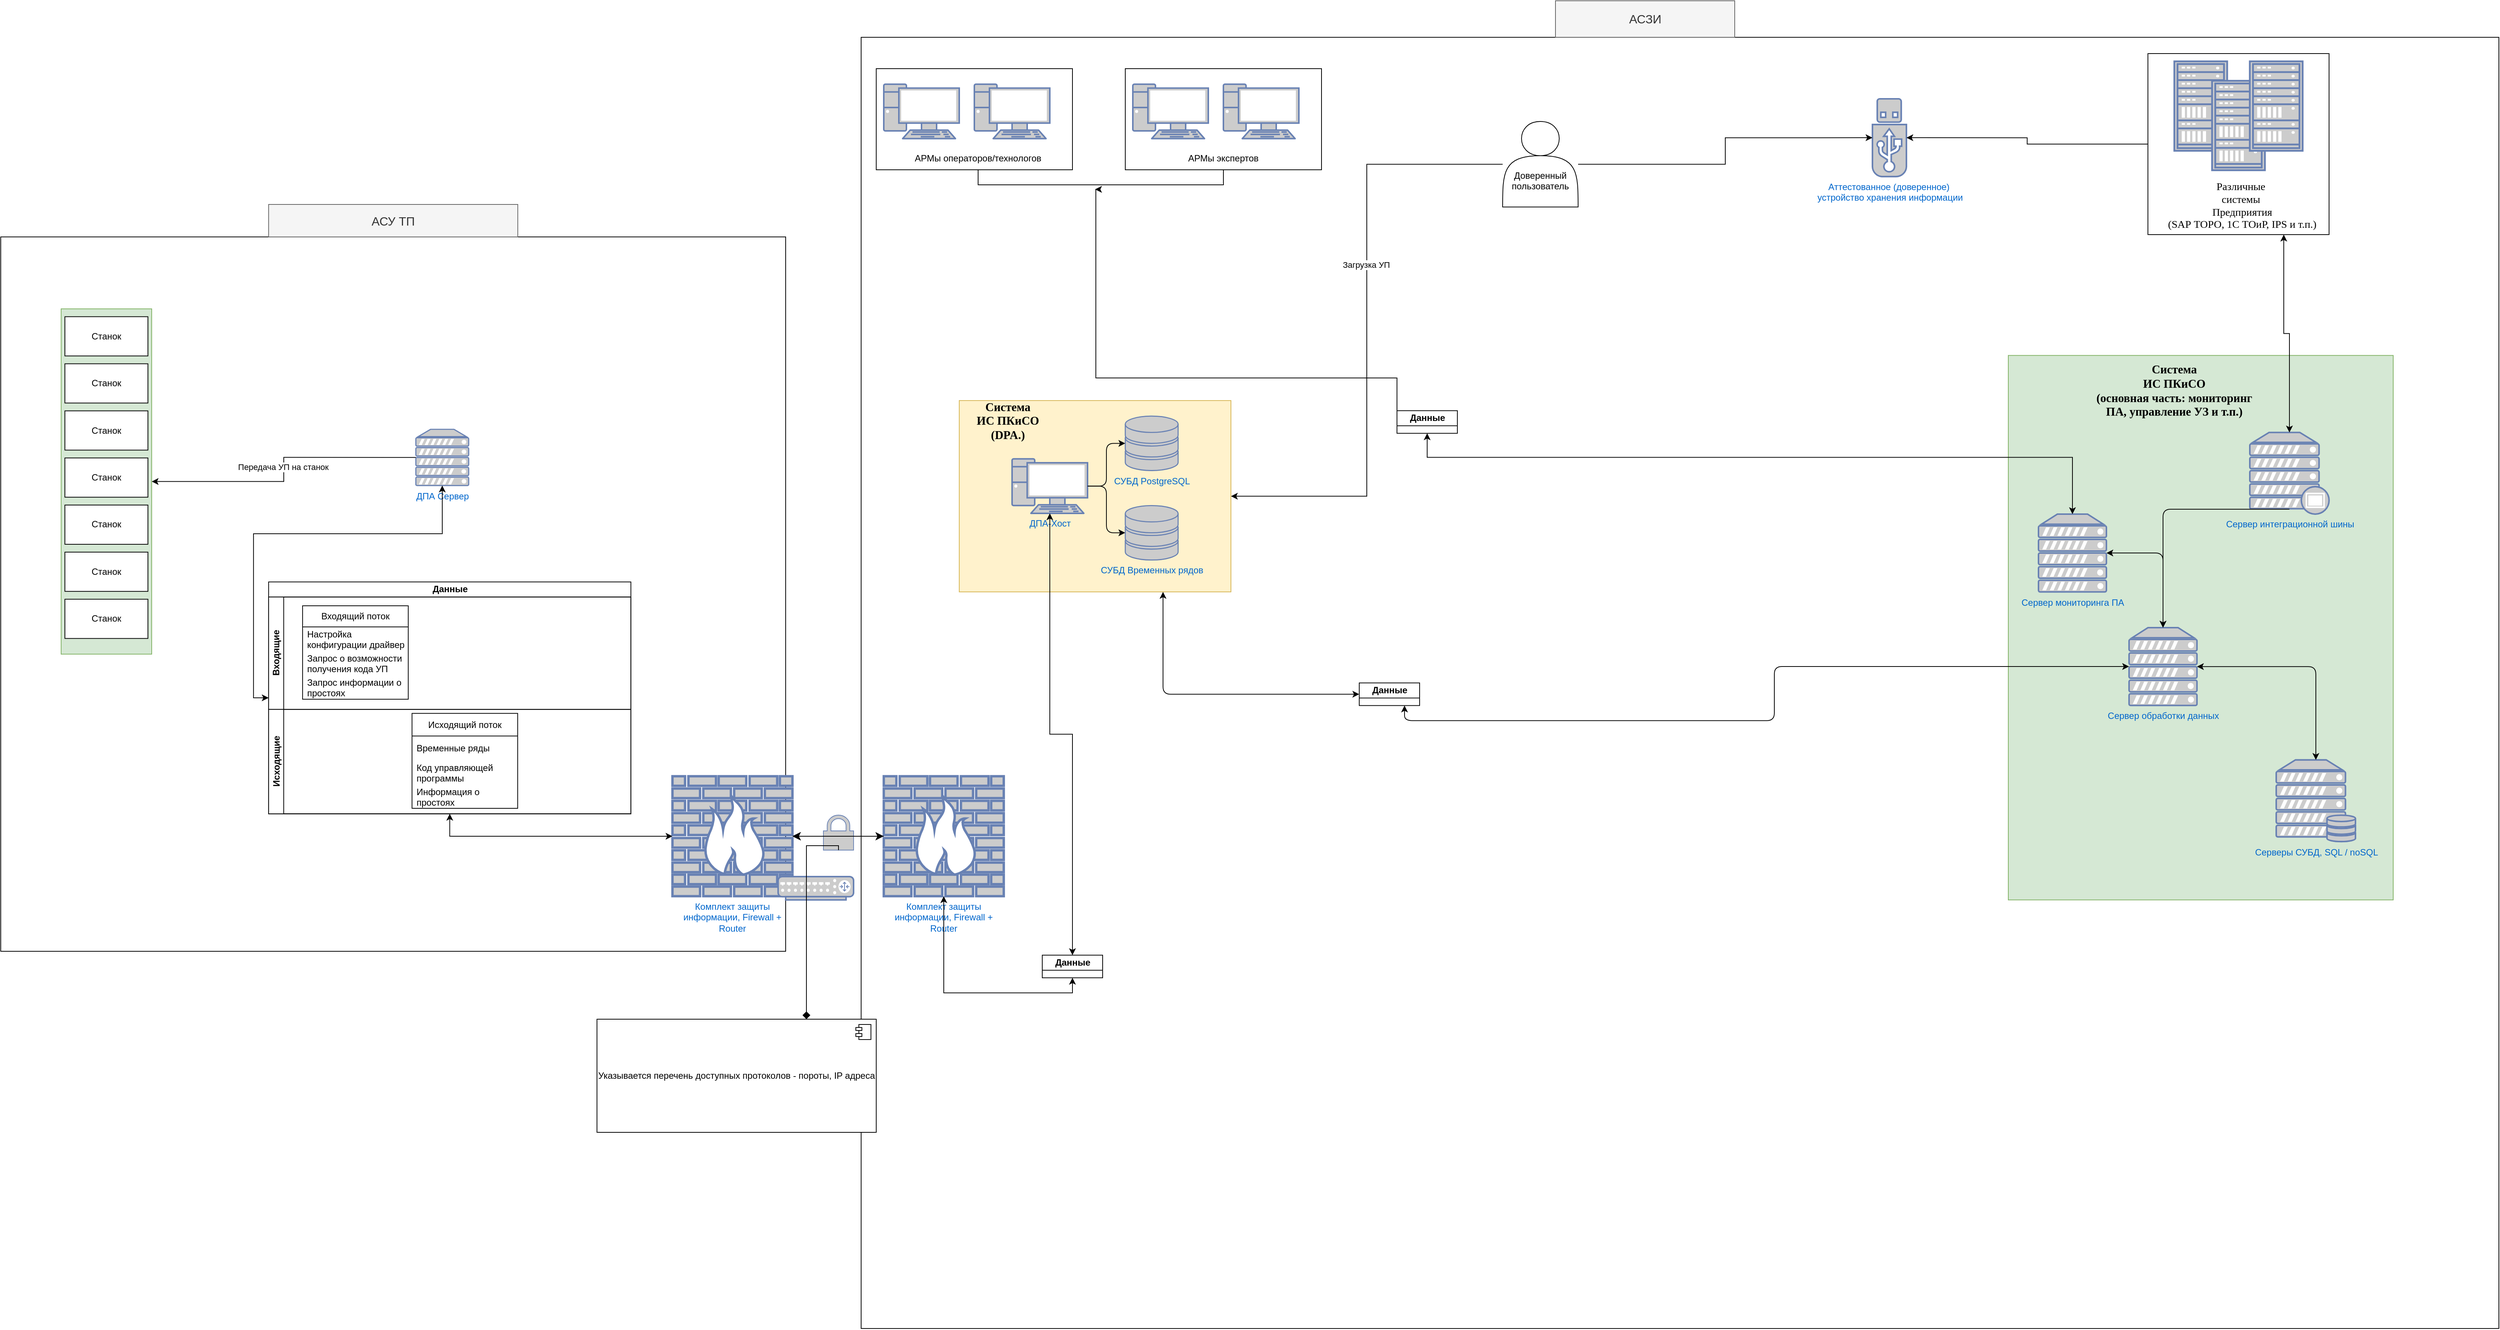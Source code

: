 <mxfile version="26.0.16" pages="5">
  <diagram id="_xWITf0s-KkVJeBzebyz" name="Общая схема с потоками данных ДПА в АСЗИ">
    <mxGraphModel dx="3771" dy="3473" grid="1" gridSize="10" guides="1" tooltips="1" connect="1" arrows="1" fold="1" page="1" pageScale="1" pageWidth="827" pageHeight="1169" math="0" shadow="0">
      <root>
        <mxCell id="0" />
        <mxCell id="1" parent="0" />
        <mxCell id="dAY5WzjLkysDWG8dcS3R-1" value="" style="group" parent="1" vertex="1" connectable="0">
          <mxGeometry x="530" y="200" width="1040" height="990" as="geometry" />
        </mxCell>
        <mxCell id="ddiueAAGEMnQ3oi9HWTE-1" value="" style="rounded=0;whiteSpace=wrap;html=1;" parent="dAY5WzjLkysDWG8dcS3R-1" vertex="1">
          <mxGeometry y="43.043" width="1040" height="946.957" as="geometry" />
        </mxCell>
        <mxCell id="ddiueAAGEMnQ3oi9HWTE-2" value="АСУ ТП" style="text;strokeColor=#666666;fillColor=#f5f5f5;html=1;align=center;verticalAlign=middle;whiteSpace=wrap;rounded=0;fontSize=16;fontColor=#333333;" parent="dAY5WzjLkysDWG8dcS3R-1" vertex="1">
          <mxGeometry x="354.921" width="330.159" height="43.043" as="geometry" />
        </mxCell>
        <mxCell id="ddiueAAGEMnQ3oi9HWTE-22" style="edgeStyle=orthogonalEdgeStyle;rounded=0;orthogonalLoop=1;jettySize=auto;html=1;exitX=0.5;exitY=1;exitDx=0;exitDy=0;" parent="dAY5WzjLkysDWG8dcS3R-1" source="ddiueAAGEMnQ3oi9HWTE-2" target="ddiueAAGEMnQ3oi9HWTE-2" edge="1">
          <mxGeometry relative="1" as="geometry" />
        </mxCell>
        <mxCell id="47WCuO0GgXA6t6C5oBe3-1" value="" style="group;rounded=0;" parent="dAY5WzjLkysDWG8dcS3R-1" vertex="1" connectable="0">
          <mxGeometry x="80" y="138.387" width="120" height="457.742" as="geometry" />
        </mxCell>
        <mxCell id="47WCuO0GgXA6t6C5oBe3-2" value="" style="rounded=0;whiteSpace=wrap;html=1;fillColor=#d5e8d4;strokeColor=#82b366;" parent="47WCuO0GgXA6t6C5oBe3-1" vertex="1">
          <mxGeometry width="120" height="457.742" as="geometry" />
        </mxCell>
        <mxCell id="47WCuO0GgXA6t6C5oBe3-3" value="Станок" style="html=1;whiteSpace=wrap;rounded=0;" parent="47WCuO0GgXA6t6C5oBe3-1" vertex="1">
          <mxGeometry x="5" y="10.403" width="110" height="52.016" as="geometry" />
        </mxCell>
        <mxCell id="47WCuO0GgXA6t6C5oBe3-4" value="Станок" style="html=1;whiteSpace=wrap;rounded=0;" parent="47WCuO0GgXA6t6C5oBe3-1" vertex="1">
          <mxGeometry x="5" y="72.823" width="110" height="52.016" as="geometry" />
        </mxCell>
        <mxCell id="47WCuO0GgXA6t6C5oBe3-5" value="Станок" style="html=1;whiteSpace=wrap;rounded=0;" parent="47WCuO0GgXA6t6C5oBe3-1" vertex="1">
          <mxGeometry x="5" y="135.242" width="110" height="52.016" as="geometry" />
        </mxCell>
        <mxCell id="47WCuO0GgXA6t6C5oBe3-6" value="Станок" style="html=1;whiteSpace=wrap;rounded=0;" parent="47WCuO0GgXA6t6C5oBe3-1" vertex="1">
          <mxGeometry x="5" y="197.661" width="110" height="52.016" as="geometry" />
        </mxCell>
        <mxCell id="47WCuO0GgXA6t6C5oBe3-7" value="Станок" style="html=1;whiteSpace=wrap;rounded=0;" parent="47WCuO0GgXA6t6C5oBe3-1" vertex="1">
          <mxGeometry x="5" y="260.081" width="110" height="52.016" as="geometry" />
        </mxCell>
        <mxCell id="47WCuO0GgXA6t6C5oBe3-8" value="Станок" style="html=1;whiteSpace=wrap;rounded=0;" parent="47WCuO0GgXA6t6C5oBe3-1" vertex="1">
          <mxGeometry x="5" y="322.5" width="110" height="52.016" as="geometry" />
        </mxCell>
        <mxCell id="47WCuO0GgXA6t6C5oBe3-9" value="Станок" style="html=1;whiteSpace=wrap;rounded=0;" parent="47WCuO0GgXA6t6C5oBe3-1" vertex="1">
          <mxGeometry x="5" y="384.919" width="110" height="52.016" as="geometry" />
        </mxCell>
        <mxCell id="ddiueAAGEMnQ3oi9HWTE-15" value="ДПА Сервер" style="fontColor=#0066CC;verticalAlign=top;verticalLabelPosition=bottom;labelPosition=center;align=center;html=1;outlineConnect=0;fillColor=#CCCCCC;strokeColor=#6881B3;gradientColor=none;gradientDirection=north;strokeWidth=2;shape=mxgraph.networks.server;" parent="dAY5WzjLkysDWG8dcS3R-1" vertex="1">
          <mxGeometry x="550" y="298.065" width="70" height="74.516" as="geometry" />
        </mxCell>
        <mxCell id="ddiueAAGEMnQ3oi9HWTE-13" style="edgeStyle=orthogonalEdgeStyle;rounded=0;orthogonalLoop=1;jettySize=auto;html=1;exitX=0;exitY=0.5;exitDx=0;exitDy=0;exitPerimeter=0;entryX=1;entryY=0.5;entryDx=0;entryDy=0;" parent="dAY5WzjLkysDWG8dcS3R-1" source="ddiueAAGEMnQ3oi9HWTE-15" target="47WCuO0GgXA6t6C5oBe3-2" edge="1">
          <mxGeometry relative="1" as="geometry">
            <mxPoint x="580" y="564.194" as="targetPoint" />
          </mxGeometry>
        </mxCell>
        <mxCell id="ddiueAAGEMnQ3oi9HWTE-14" value="Передача УП на станок" style="edgeLabel;html=1;align=center;verticalAlign=middle;resizable=0;points=[];" parent="ddiueAAGEMnQ3oi9HWTE-13" vertex="1" connectable="0">
          <mxGeometry x="-0.021" y="-1" relative="1" as="geometry">
            <mxPoint as="offset" />
          </mxGeometry>
        </mxCell>
        <mxCell id="47WCuO0GgXA6t6C5oBe3-25" value="Данные" style="swimlane;childLayout=stackLayout;resizeParent=1;resizeParentMax=0;horizontal=1;startSize=20;horizontalStack=0;html=1;" parent="dAY5WzjLkysDWG8dcS3R-1" vertex="1">
          <mxGeometry x="354.92" y="500.323" width="480" height="307.419" as="geometry">
            <mxRectangle x="354.92" y="500.323" width="80" height="30" as="alternateBounds" />
          </mxGeometry>
        </mxCell>
        <mxCell id="47WCuO0GgXA6t6C5oBe3-26" value="Входящие" style="swimlane;startSize=20;horizontal=0;html=1;" parent="47WCuO0GgXA6t6C5oBe3-25" vertex="1">
          <mxGeometry y="20" width="480" height="149.032" as="geometry" />
        </mxCell>
        <mxCell id="S2kQW7Sqcge21KxefEEU-17" value="Входящий поток" style="swimlane;fontStyle=0;childLayout=stackLayout;horizontal=1;startSize=28;horizontalStack=0;resizeParent=1;resizeParentMax=0;resizeLast=0;collapsible=1;marginBottom=0;whiteSpace=wrap;html=1;" parent="47WCuO0GgXA6t6C5oBe3-26" vertex="1">
          <mxGeometry x="45" y="11.71" width="140" height="123.806" as="geometry">
            <mxRectangle x="45" y="11" width="130" height="30" as="alternateBounds" />
          </mxGeometry>
        </mxCell>
        <mxCell id="S2kQW7Sqcge21KxefEEU-18" value="Настройка конфигурации драйвер" style="text;strokeColor=none;fillColor=none;align=left;verticalAlign=middle;spacingLeft=4;spacingRight=4;overflow=hidden;points=[[0,0.5],[1,0.5]];portConstraint=eastwest;rotatable=0;whiteSpace=wrap;html=1;" parent="S2kQW7Sqcge21KxefEEU-17" vertex="1">
          <mxGeometry y="28" width="140" height="31.935" as="geometry" />
        </mxCell>
        <mxCell id="S2kQW7Sqcge21KxefEEU-19" value="Запрос о возможности получения кода УП" style="text;strokeColor=none;fillColor=none;align=left;verticalAlign=middle;spacingLeft=4;spacingRight=4;overflow=hidden;points=[[0,0.5],[1,0.5]];portConstraint=eastwest;rotatable=0;whiteSpace=wrap;html=1;" parent="S2kQW7Sqcge21KxefEEU-17" vertex="1">
          <mxGeometry y="59.935" width="140" height="31.935" as="geometry" />
        </mxCell>
        <mxCell id="S2kQW7Sqcge21KxefEEU-20" value="Запрос информации о простоях" style="text;strokeColor=none;fillColor=none;align=left;verticalAlign=middle;spacingLeft=4;spacingRight=4;overflow=hidden;points=[[0,0.5],[1,0.5]];portConstraint=eastwest;rotatable=0;whiteSpace=wrap;html=1;" parent="S2kQW7Sqcge21KxefEEU-17" vertex="1">
          <mxGeometry y="91.871" width="140" height="31.935" as="geometry" />
        </mxCell>
        <mxCell id="47WCuO0GgXA6t6C5oBe3-27" value="Исходящие" style="swimlane;startSize=20;horizontal=0;html=1;" parent="47WCuO0GgXA6t6C5oBe3-25" vertex="1">
          <mxGeometry y="169.032" width="480" height="138.387" as="geometry" />
        </mxCell>
        <mxCell id="S2kQW7Sqcge21KxefEEU-12" value="Исходящий поток" style="swimlane;fontStyle=0;childLayout=stackLayout;horizontal=1;startSize=30;horizontalStack=0;resizeParent=1;resizeParentMax=0;resizeLast=0;collapsible=1;marginBottom=0;whiteSpace=wrap;html=1;" parent="47WCuO0GgXA6t6C5oBe3-27" vertex="1">
          <mxGeometry x="190" y="5.323" width="140" height="125.806" as="geometry">
            <mxRectangle x="190" y="5" width="140" height="30" as="alternateBounds" />
          </mxGeometry>
        </mxCell>
        <mxCell id="S2kQW7Sqcge21KxefEEU-13" value="Временные ряды" style="text;strokeColor=none;fillColor=none;align=left;verticalAlign=middle;spacingLeft=4;spacingRight=4;overflow=hidden;points=[[0,0.5],[1,0.5]];portConstraint=eastwest;rotatable=0;whiteSpace=wrap;html=1;" parent="S2kQW7Sqcge21KxefEEU-12" vertex="1">
          <mxGeometry y="30" width="140" height="31.935" as="geometry" />
        </mxCell>
        <mxCell id="S2kQW7Sqcge21KxefEEU-14" value="Код управляющей программы" style="text;strokeColor=none;fillColor=none;align=left;verticalAlign=middle;spacingLeft=4;spacingRight=4;overflow=hidden;points=[[0,0.5],[1,0.5]];portConstraint=eastwest;rotatable=0;whiteSpace=wrap;html=1;" parent="S2kQW7Sqcge21KxefEEU-12" vertex="1">
          <mxGeometry y="61.935" width="140" height="31.935" as="geometry" />
        </mxCell>
        <mxCell id="S2kQW7Sqcge21KxefEEU-15" value="Информация о простоях" style="text;strokeColor=none;fillColor=none;align=left;verticalAlign=middle;spacingLeft=4;spacingRight=4;overflow=hidden;points=[[0,0.5],[1,0.5]];portConstraint=eastwest;rotatable=0;whiteSpace=wrap;html=1;" parent="S2kQW7Sqcge21KxefEEU-12" vertex="1">
          <mxGeometry y="93.871" width="140" height="31.935" as="geometry" />
        </mxCell>
        <mxCell id="47WCuO0GgXA6t6C5oBe3-36" value="" style="edgeStyle=orthogonalEdgeStyle;rounded=0;orthogonalLoop=1;jettySize=auto;html=1;exitX=0.5;exitY=1;exitDx=0;exitDy=0;exitPerimeter=0;entryX=0;entryY=0.5;entryDx=0;entryDy=0;entryPerimeter=0;startArrow=classic;startFill=1;" parent="dAY5WzjLkysDWG8dcS3R-1" source="ddiueAAGEMnQ3oi9HWTE-15" target="47WCuO0GgXA6t6C5oBe3-25" edge="1">
          <mxGeometry relative="1" as="geometry">
            <mxPoint x="775" y="606.774" as="sourcePoint" />
            <mxPoint x="940" y="830.323" as="targetPoint" />
          </mxGeometry>
        </mxCell>
        <mxCell id="JoBizuK1vIitzZvIPXmn-16" value="" style="group" parent="1" vertex="1" connectable="0">
          <mxGeometry x="1680" y="30" width="2160" height="1660" as="geometry" />
        </mxCell>
        <mxCell id="xr5DZzCoU74kUV7AgaTX-1" value="" style="rounded=0;whiteSpace=wrap;html=1;" parent="JoBizuK1vIitzZvIPXmn-16" vertex="1">
          <mxGeometry x="-10" y="-51.553" width="2170" height="1711.553" as="geometry" />
        </mxCell>
        <mxCell id="JoBizuK1vIitzZvIPXmn-13" value="" style="group;fillColor=#d5e8d4;strokeColor=#82b366;gradientColor=#CCFFCC;" parent="JoBizuK1vIitzZvIPXmn-16" vertex="1" connectable="0">
          <mxGeometry x="10" y="-10" width="260" height="134.04" as="geometry" />
        </mxCell>
        <mxCell id="JoBizuK1vIitzZvIPXmn-7" value="" style="rounded=0;whiteSpace=wrap;html=1;" parent="JoBizuK1vIitzZvIPXmn-13" vertex="1">
          <mxGeometry width="260" height="134.04" as="geometry" />
        </mxCell>
        <mxCell id="JoBizuK1vIitzZvIPXmn-5" value="" style="fontColor=#0066CC;verticalAlign=top;verticalLabelPosition=bottom;labelPosition=center;align=center;html=1;outlineConnect=0;fillColor=#CCCCCC;strokeColor=#6881B3;gradientColor=none;gradientDirection=north;strokeWidth=2;shape=mxgraph.networks.pc;rounded=0;" parent="JoBizuK1vIitzZvIPXmn-13" vertex="1">
          <mxGeometry x="130" y="20.622" width="100" height="72.175" as="geometry" />
        </mxCell>
        <mxCell id="JoBizuK1vIitzZvIPXmn-6" value="" style="fontColor=#0066CC;verticalAlign=top;verticalLabelPosition=bottom;labelPosition=center;align=center;html=1;outlineConnect=0;fillColor=#CCCCCC;strokeColor=#6881B3;gradientColor=none;gradientDirection=north;strokeWidth=2;shape=mxgraph.networks.pc;rounded=0;" parent="JoBizuK1vIitzZvIPXmn-13" vertex="1">
          <mxGeometry x="10" y="20.622" width="100" height="72.175" as="geometry" />
        </mxCell>
        <mxCell id="JoBizuK1vIitzZvIPXmn-8" value="АРМы операторов/технологов" style="text;html=1;align=center;verticalAlign=middle;whiteSpace=wrap;rounded=0;" parent="JoBizuK1vIitzZvIPXmn-13" vertex="1">
          <mxGeometry x="20" y="103.108" width="230" height="30.932" as="geometry" />
        </mxCell>
        <mxCell id="JoBizuK1vIitzZvIPXmn-15" value="" style="group;fillColor=#d5e8d4;strokeColor=#82b366;" parent="JoBizuK1vIitzZvIPXmn-16" vertex="1" connectable="0">
          <mxGeometry x="340" y="-9.996" width="260" height="134.037" as="geometry" />
        </mxCell>
        <mxCell id="JoBizuK1vIitzZvIPXmn-9" value="" style="rounded=0;whiteSpace=wrap;html=1;" parent="JoBizuK1vIitzZvIPXmn-15" vertex="1">
          <mxGeometry width="260" height="134.037" as="geometry" />
        </mxCell>
        <mxCell id="JoBizuK1vIitzZvIPXmn-14" value="" style="group" parent="JoBizuK1vIitzZvIPXmn-15" vertex="1" connectable="0">
          <mxGeometry x="10" y="20.621" width="220" height="113.416" as="geometry" />
        </mxCell>
        <mxCell id="JoBizuK1vIitzZvIPXmn-10" value="" style="fontColor=#0066CC;verticalAlign=top;verticalLabelPosition=bottom;labelPosition=center;align=center;html=1;outlineConnect=0;fillColor=#CCCCCC;strokeColor=#6881B3;gradientColor=none;gradientDirection=north;strokeWidth=2;shape=mxgraph.networks.pc;rounded=0;" parent="JoBizuK1vIitzZvIPXmn-14" vertex="1">
          <mxGeometry x="120" width="100" height="72.174" as="geometry" />
        </mxCell>
        <mxCell id="JoBizuK1vIitzZvIPXmn-11" value="" style="fontColor=#0066CC;verticalAlign=top;verticalLabelPosition=bottom;labelPosition=center;align=center;html=1;outlineConnect=0;fillColor=#CCCCCC;strokeColor=#6881B3;gradientColor=none;gradientDirection=north;strokeWidth=2;shape=mxgraph.networks.pc;rounded=0;" parent="JoBizuK1vIitzZvIPXmn-14" vertex="1">
          <mxGeometry width="100" height="72.174" as="geometry" />
        </mxCell>
        <mxCell id="JoBizuK1vIitzZvIPXmn-12" value="АРМы экспертов" style="text;html=1;align=center;verticalAlign=middle;whiteSpace=wrap;rounded=0;" parent="JoBizuK1vIitzZvIPXmn-14" vertex="1">
          <mxGeometry x="60" y="82.484" width="120" height="30.932" as="geometry" />
        </mxCell>
        <mxCell id="75fvt0LWWm8wyL-7JvV--2" value="" style="group" parent="JoBizuK1vIitzZvIPXmn-16" vertex="1" connectable="0">
          <mxGeometry x="1695" y="-29.997" width="240" height="247.453" as="geometry" />
        </mxCell>
        <mxCell id="XqUqiJM1ptDHgSwQ6YiU-4" value="" style="whiteSpace=wrap;html=1;aspect=fixed;" parent="75fvt0LWWm8wyL-7JvV--2" vertex="1">
          <mxGeometry width="240" height="240" as="geometry" />
        </mxCell>
        <mxCell id="XqUqiJM1ptDHgSwQ6YiU-1" value="" style="fontColor=#0066CC;verticalAlign=top;verticalLabelPosition=bottom;labelPosition=center;align=center;html=1;outlineConnect=0;fillColor=#CCCCCC;strokeColor=#6881B3;gradientColor=none;gradientDirection=north;strokeWidth=2;shape=mxgraph.networks.rack;" parent="75fvt0LWWm8wyL-7JvV--2" vertex="1">
          <mxGeometry x="35" y="10.311" width="70" height="118.571" as="geometry" />
        </mxCell>
        <mxCell id="XqUqiJM1ptDHgSwQ6YiU-2" value="" style="fontColor=#0066CC;verticalAlign=top;verticalLabelPosition=bottom;labelPosition=center;align=center;html=1;outlineConnect=0;fillColor=#CCCCCC;strokeColor=#6881B3;gradientColor=none;gradientDirection=north;strokeWidth=2;shape=mxgraph.networks.rack;" parent="75fvt0LWWm8wyL-7JvV--2" vertex="1">
          <mxGeometry x="85" y="36.087" width="70" height="118.571" as="geometry" />
        </mxCell>
        <mxCell id="XqUqiJM1ptDHgSwQ6YiU-3" value="" style="fontColor=#0066CC;verticalAlign=top;verticalLabelPosition=bottom;labelPosition=center;align=center;html=1;outlineConnect=0;fillColor=#CCCCCC;strokeColor=#6881B3;gradientColor=none;gradientDirection=north;strokeWidth=2;shape=mxgraph.networks.rack;" parent="75fvt0LWWm8wyL-7JvV--2" vertex="1">
          <mxGeometry x="135" y="10.311" width="70" height="118.571" as="geometry" />
        </mxCell>
        <mxCell id="75fvt0LWWm8wyL-7JvV--1" value="&lt;font style=&quot;letter-spacing: 0px; font-size: 14.11px; font-family: Calibri; direction: ltr; line-height: 16.932px; opacity: 1; color: rgb(0, 0, 0);&quot;&gt;Различные&amp;nbsp;&lt;br&gt;системы&amp;nbsp;&lt;br&gt;Предприятия (&lt;/font&gt;&lt;font style=&quot;letter-spacing: 0px; font-size: 14.11px; font-family: Themed; direction: ltr; line-height: 16.932px; opacity: 1; color: rgb(0, 0, 0);&quot;&gt;SAP&amp;nbsp;&lt;/font&gt;&lt;font style=&quot;letter-spacing: 0px; font-size: 14.11px; font-family: Themed; direction: ltr; line-height: 16.932px; opacity: 1; color: rgb(0, 0, 0);&quot;&gt;ТОРО,&amp;nbsp;&lt;/font&gt;&lt;font style=&quot;letter-spacing: 0px; font-size: 14.11px; font-family: Themed; direction: ltr; line-height: 16.932px; opacity: 1; color: rgb(0, 0, 0);&quot;&gt;1C&amp;nbsp;&lt;/font&gt;&lt;font style=&quot;letter-spacing: 0px; font-size: 14.11px; font-family: Themed; direction: ltr; line-height: 16.932px; opacity: 1; color: rgb(0, 0, 0);&quot;&gt;ТОиР,&amp;nbsp;&lt;/font&gt;&lt;font style=&quot;letter-spacing: 0px; font-size: 14.11px; font-family: Themed; direction: ltr; line-height: 16.932px; opacity: 1; color: rgb(0, 0, 0);&quot;&gt;IPS&amp;nbsp;&lt;/font&gt;&lt;font style=&quot;letter-spacing: 0px; font-size: 14.11px; font-family: Themed; direction: ltr; line-height: 16.932px; opacity: 1; color: rgb(0, 0, 0);&quot;&gt;и&lt;/font&gt;&lt;font style=&quot;letter-spacing: 0px; font-size: 14.11px; font-family: Themed; direction: ltr; line-height: 16.932px; opacity: 1; color: rgb(0, 0, 0);&quot;&gt;&amp;nbsp;т.п.)&lt;/font&gt;" style="text;html=1;align=center;verticalAlign=middle;whiteSpace=wrap;rounded=0;" parent="75fvt0LWWm8wyL-7JvV--2" vertex="1">
          <mxGeometry x="20" y="164.969" width="210" height="72.174" as="geometry" />
        </mxCell>
        <mxCell id="IyftENLAcoQg0k38oG13-2" value="" style="group" parent="JoBizuK1vIitzZvIPXmn-16" vertex="1" connectable="0">
          <mxGeometry x="120" y="429.95" width="360" height="253.64" as="geometry" />
        </mxCell>
        <mxCell id="4nmmjYQ6YpdM362Q6eUa-2" value="" style="group" parent="IyftENLAcoQg0k38oG13-2" vertex="1" connectable="0">
          <mxGeometry width="360" height="253.64" as="geometry" />
        </mxCell>
        <mxCell id="IyftENLAcoQg0k38oG13-1" value="" style="rounded=0;whiteSpace=wrap;html=1;fillColor=#fff2cc;strokeColor=#d6b656;" parent="4nmmjYQ6YpdM362Q6eUa-2" vertex="1">
          <mxGeometry width="360" height="253.64" as="geometry" />
        </mxCell>
        <mxCell id="9emTKIJJxeo1qlyRhfD7-3" value="СУБД Временных рядов" style="fontColor=#0066CC;verticalAlign=top;verticalLabelPosition=bottom;labelPosition=center;align=center;html=1;outlineConnect=0;fillColor=#CCCCCC;strokeColor=#6881B3;gradientColor=none;gradientDirection=north;strokeWidth=2;shape=mxgraph.networks.storage;" parent="4nmmjYQ6YpdM362Q6eUa-2" vertex="1">
          <mxGeometry x="220" y="139.193" width="70" height="72.174" as="geometry" />
        </mxCell>
        <mxCell id="xr5DZzCoU74kUV7AgaTX-4" value="ДПА-Хост" style="fontColor=#0066CC;verticalAlign=top;verticalLabelPosition=bottom;labelPosition=center;align=center;html=1;outlineConnect=0;fillColor=#CCCCCC;strokeColor=#6881B3;gradientColor=none;gradientDirection=north;strokeWidth=2;shape=mxgraph.networks.pc;rounded=0;" parent="4nmmjYQ6YpdM362Q6eUa-2" vertex="1">
          <mxGeometry x="70" y="77.329" width="100" height="72.174" as="geometry" />
        </mxCell>
        <mxCell id="9emTKIJJxeo1qlyRhfD7-1" value="СУБД PostgreSQL" style="fontColor=#0066CC;verticalAlign=top;verticalLabelPosition=bottom;labelPosition=center;align=center;html=1;outlineConnect=0;fillColor=#CCCCCC;strokeColor=#6881B3;gradientColor=none;gradientDirection=north;strokeWidth=2;shape=mxgraph.networks.storage;" parent="4nmmjYQ6YpdM362Q6eUa-2" vertex="1">
          <mxGeometry x="220" y="20.621" width="70" height="72.174" as="geometry" />
        </mxCell>
        <mxCell id="IyftENLAcoQg0k38oG13-3" value="&lt;font style=&quot;letter-spacing: 0px; font-size: 15.52px; font-family: Calibri; direction: ltr; line-height: 18.624px; opacity: 1; color: rgb(0, 0, 0);&quot;&gt;&lt;b&gt;Система&lt;br&gt;ИС ПКиСО&lt;br&gt;(&lt;/b&gt;&lt;/font&gt;&lt;font style=&quot;letter-spacing: 0px; font-size: 15.52px; font-family: Themed; direction: ltr; line-height: 18.624px; opacity: 1; color: rgb(0, 0, 0);&quot;&gt;&lt;b&gt;DPA&lt;/b&gt;&lt;/font&gt;&lt;font style=&quot;letter-spacing: 0px; font-size: 15.52px; font-family: Themed; direction: ltr; line-height: 18.624px; opacity: 1; color: rgb(0, 0, 0);&quot;&gt;&lt;b&gt;.)&lt;/b&gt;&lt;/font&gt;" style="text;html=1;align=center;verticalAlign=middle;whiteSpace=wrap;rounded=0;" parent="4nmmjYQ6YpdM362Q6eUa-2" vertex="1">
          <mxGeometry x="10" y="20.621" width="109" height="13.404" as="geometry" />
        </mxCell>
        <mxCell id="9emTKIJJxeo1qlyRhfD7-4" value="" style="edgeStyle=orthogonalEdgeStyle;orthogonalLoop=1;jettySize=auto;html=1;" parent="4nmmjYQ6YpdM362Q6eUa-2" source="xr5DZzCoU74kUV7AgaTX-4" target="9emTKIJJxeo1qlyRhfD7-3" edge="1">
          <mxGeometry relative="1" as="geometry" />
        </mxCell>
        <mxCell id="9emTKIJJxeo1qlyRhfD7-2" value="" style="edgeStyle=orthogonalEdgeStyle;orthogonalLoop=1;jettySize=auto;html=1;" parent="4nmmjYQ6YpdM362Q6eUa-2" source="xr5DZzCoU74kUV7AgaTX-4" target="9emTKIJJxeo1qlyRhfD7-1" edge="1">
          <mxGeometry relative="1" as="geometry" />
        </mxCell>
        <mxCell id="79rXBigRkALBhk5TyVEA-2" value="" style="group;fillColor=#d5e8d4;strokeColor=#82b366;" parent="JoBizuK1vIitzZvIPXmn-16" vertex="1" connectable="0">
          <mxGeometry x="1510" y="370.149" width="510" height="721.739" as="geometry" />
        </mxCell>
        <mxCell id="79rXBigRkALBhk5TyVEA-1" value="&lt;font style=&quot;letter-spacing: 0px; font-size: 15.52px; font-family: Calibri; direction: ltr; line-height: 18.624px; opacity: 1; color: rgb(0, 0, 0);&quot;&gt;&lt;b&gt;Система&lt;br&gt;ИС ПКиСО&lt;br&gt;(&lt;/b&gt;&lt;/font&gt;&lt;font style=&quot;letter-spacing: 0px; font-size: 15.52px; font-family: Themed; direction: ltr; line-height: 18.624px; opacity: 1; color: rgb(0, 0, 0);&quot;&gt;&lt;b&gt;основная часть: мониторинг ПА, управление УЗ и т.п.&lt;/b&gt;&lt;/font&gt;&lt;font style=&quot;letter-spacing: 0px; font-size: 15.52px; font-family: Themed; direction: ltr; line-height: 18.624px; opacity: 1; color: rgb(0, 0, 0);&quot;&gt;&lt;b&gt;)&lt;/b&gt;&lt;/font&gt;" style="text;html=1;align=center;verticalAlign=middle;whiteSpace=wrap;rounded=0;" parent="79rXBigRkALBhk5TyVEA-2" vertex="1">
          <mxGeometry x="110" y="30.932" width="220" height="30.932" as="geometry" />
        </mxCell>
        <mxCell id="2WocVKKOPuVdOIGVl4dE-1" value="Сервер интеграционной шины" style="fontColor=#0066CC;verticalAlign=top;verticalLabelPosition=bottom;labelPosition=center;align=center;html=1;outlineConnect=0;fillColor=#CCCCCC;strokeColor=#6881B3;gradientColor=none;gradientDirection=north;strokeWidth=2;shape=mxgraph.networks.proxy_server;" parent="79rXBigRkALBhk5TyVEA-2" vertex="1">
          <mxGeometry x="320" y="102.075" width="105" height="108.261" as="geometry" />
        </mxCell>
        <mxCell id="BgWdxcJDINlJJYL39xwb-1" value="Серверы СУБД, SQL / noSQL" style="fontColor=#0066CC;verticalAlign=top;verticalLabelPosition=bottom;labelPosition=center;align=center;html=1;outlineConnect=0;fillColor=#CCCCCC;strokeColor=#6881B3;gradientColor=none;gradientDirection=north;strokeWidth=2;shape=mxgraph.networks.server_storage;" parent="79rXBigRkALBhk5TyVEA-2" vertex="1">
          <mxGeometry x="355" y="536.149" width="105" height="108.261" as="geometry" />
        </mxCell>
        <mxCell id="yZWDKMItjw37ZDRkcsgc-1" value="Сервер мониторинга ПА" style="fontColor=#0066CC;verticalAlign=top;verticalLabelPosition=bottom;labelPosition=center;align=center;html=1;outlineConnect=0;fillColor=#CCCCCC;strokeColor=#6881B3;gradientColor=none;gradientDirection=north;strokeWidth=2;shape=mxgraph.networks.server;" parent="79rXBigRkALBhk5TyVEA-2" vertex="1">
          <mxGeometry x="40" y="210.335" width="90" height="103.106" as="geometry" />
        </mxCell>
        <mxCell id="yZWDKMItjw37ZDRkcsgc-2" value="Сервер обработки данных" style="fontColor=#0066CC;verticalAlign=top;verticalLabelPosition=bottom;labelPosition=center;align=center;html=1;outlineConnect=0;fillColor=#CCCCCC;strokeColor=#6881B3;gradientColor=none;gradientDirection=north;strokeWidth=2;shape=mxgraph.networks.server;" parent="79rXBigRkALBhk5TyVEA-2" vertex="1">
          <mxGeometry x="160" y="360.87" width="90" height="103.106" as="geometry" />
        </mxCell>
        <mxCell id="HXUjRYk6736_0_z9rm1f-2" style="edgeStyle=orthogonalEdgeStyle;orthogonalLoop=1;jettySize=auto;html=1;exitX=1;exitY=0.5;exitDx=0;exitDy=0;exitPerimeter=0;startArrow=classic;startFill=1;" parent="79rXBigRkALBhk5TyVEA-2" source="yZWDKMItjw37ZDRkcsgc-2" target="BgWdxcJDINlJJYL39xwb-1" edge="1">
          <mxGeometry relative="1" as="geometry" />
        </mxCell>
        <mxCell id="VFp96JwB7KBncY7pCy2_-1" style="edgeStyle=orthogonalEdgeStyle;orthogonalLoop=1;jettySize=auto;html=1;exitX=1;exitY=0.5;exitDx=0;exitDy=0;exitPerimeter=0;startArrow=classic;startFill=1;" parent="79rXBigRkALBhk5TyVEA-2" source="yZWDKMItjw37ZDRkcsgc-1" target="yZWDKMItjw37ZDRkcsgc-2" edge="1">
          <mxGeometry relative="1" as="geometry" />
        </mxCell>
        <mxCell id="HXUjRYk6736_0_z9rm1f-1" style="edgeStyle=orthogonalEdgeStyle;orthogonalLoop=1;jettySize=auto;html=1;exitX=0.5;exitY=0.94;exitDx=0;exitDy=0;exitPerimeter=0;" parent="79rXBigRkALBhk5TyVEA-2" source="2WocVKKOPuVdOIGVl4dE-1" target="yZWDKMItjw37ZDRkcsgc-2" edge="1">
          <mxGeometry relative="1" as="geometry" />
        </mxCell>
        <mxCell id="OOJJfXJ72F96sWbrsPnK-2" style="edgeStyle=orthogonalEdgeStyle;orthogonalLoop=1;jettySize=auto;html=1;entryX=0.75;entryY=1;entryDx=0;entryDy=0;startArrow=classic;startFill=1;" parent="JoBizuK1vIitzZvIPXmn-16" source="47WCuO0GgXA6t6C5oBe3-55" target="IyftENLAcoQg0k38oG13-1" edge="1">
          <mxGeometry relative="1" as="geometry" />
        </mxCell>
        <mxCell id="S2kQW7Sqcge21KxefEEU-1" value="" style="group;rounded=0;" parent="JoBizuK1vIitzZvIPXmn-16" vertex="1" connectable="0">
          <mxGeometry x="-260" y="927.95" width="260" height="163.938" as="geometry" />
        </mxCell>
        <mxCell id="S2kQW7Sqcge21KxefEEU-2" value="Комплект защиты информации, Firewall + Router" style="whiteSpace=wrap;html=1;aspect=fixed;fontColor=#0066CC;verticalAlign=top;verticalLabelPosition=bottom;labelPosition=center;outlineConnect=0;fillColor=#CCCCCC;strokeColor=#6881B3;gradientColor=none;gradientDirection=north;strokeWidth=2;shape=mxgraph.networks.firewall;rounded=0;" parent="S2kQW7Sqcge21KxefEEU-1" vertex="1">
          <mxGeometry width="159" height="159" as="geometry" />
        </mxCell>
        <mxCell id="S2kQW7Sqcge21KxefEEU-3" value="" style="fontColor=#0066CC;verticalAlign=top;verticalLabelPosition=bottom;labelPosition=center;align=center;html=1;outlineConnect=0;fillColor=#CCCCCC;strokeColor=#6881B3;gradientColor=none;gradientDirection=north;strokeWidth=2;shape=mxgraph.networks.router;rounded=0;" parent="S2kQW7Sqcge21KxefEEU-1" vertex="1">
          <mxGeometry x="140" y="133.006" width="100" height="30.932" as="geometry" />
        </mxCell>
        <mxCell id="S2kQW7Sqcge21KxefEEU-4" value="" style="fontColor=#0066CC;verticalAlign=top;verticalLabelPosition=bottom;labelPosition=center;align=center;html=1;outlineConnect=0;fillColor=#CCCCCC;strokeColor=#6881B3;gradientColor=none;gradientDirection=north;strokeWidth=2;shape=mxgraph.networks.secured;rounded=0;" parent="S2kQW7Sqcge21KxefEEU-1" vertex="1">
          <mxGeometry x="200" y="51.553" width="40" height="46.398" as="geometry" />
        </mxCell>
        <mxCell id="S2kQW7Sqcge21KxefEEU-6" value="Комплект защиты информации, Firewall + Router" style="whiteSpace=wrap;html=1;aspect=fixed;fontColor=#0066CC;verticalAlign=top;verticalLabelPosition=bottom;labelPosition=center;outlineConnect=0;fillColor=#CCCCCC;strokeColor=#6881B3;gradientColor=none;gradientDirection=north;strokeWidth=2;shape=mxgraph.networks.firewall;rounded=0;" parent="JoBizuK1vIitzZvIPXmn-16" vertex="1">
          <mxGeometry x="20" y="927.95" width="159" height="159" as="geometry" />
        </mxCell>
        <mxCell id="S2kQW7Sqcge21KxefEEU-7" style="edgeStyle=none;curved=1;rounded=0;orthogonalLoop=1;jettySize=auto;html=1;exitX=0;exitY=0.5;exitDx=0;exitDy=0;exitPerimeter=0;entryX=1;entryY=0.5;entryDx=0;entryDy=0;entryPerimeter=0;fontSize=12;startSize=8;endSize=8;startArrow=classic;startFill=1;" parent="JoBizuK1vIitzZvIPXmn-16" source="S2kQW7Sqcge21KxefEEU-6" target="S2kQW7Sqcge21KxefEEU-2" edge="1">
          <mxGeometry relative="1" as="geometry" />
        </mxCell>
        <mxCell id="S2kQW7Sqcge21KxefEEU-10" value="" style="edgeStyle=none;curved=1;rounded=0;orthogonalLoop=1;jettySize=auto;html=1;fontSize=12;startSize=8;endSize=8;" parent="JoBizuK1vIitzZvIPXmn-16" source="S2kQW7Sqcge21KxefEEU-6" target="S2kQW7Sqcge21KxefEEU-2" edge="1">
          <mxGeometry relative="1" as="geometry" />
        </mxCell>
        <mxCell id="47WCuO0GgXA6t6C5oBe3-54" style="edgeStyle=orthogonalEdgeStyle;rounded=0;orthogonalLoop=1;jettySize=auto;html=1;exitX=0.5;exitY=1;exitDx=0;exitDy=0;startArrow=classic;startFill=1;" parent="JoBizuK1vIitzZvIPXmn-16" source="47WCuO0GgXA6t6C5oBe3-37" target="S2kQW7Sqcge21KxefEEU-6" edge="1">
          <mxGeometry relative="1" as="geometry" />
        </mxCell>
        <mxCell id="47WCuO0GgXA6t6C5oBe3-37" value="Данные" style="swimlane;childLayout=stackLayout;resizeParent=1;resizeParentMax=0;horizontal=1;startSize=20;horizontalStack=0;html=1;" parent="JoBizuK1vIitzZvIPXmn-16" vertex="1" collapsed="1">
          <mxGeometry x="230" y="1165.093" width="80" height="30" as="geometry">
            <mxRectangle x="230" y="1165.093" width="480" height="298.385" as="alternateBounds" />
          </mxGeometry>
        </mxCell>
        <mxCell id="47WCuO0GgXA6t6C5oBe3-38" value="Входящие" style="swimlane;startSize=20;horizontal=0;html=1;" parent="47WCuO0GgXA6t6C5oBe3-37" vertex="1">
          <mxGeometry y="20" width="480" height="144.348" as="geometry" />
        </mxCell>
        <mxCell id="47WCuO0GgXA6t6C5oBe3-48" value="Входящий поток" style="swimlane;fontStyle=0;childLayout=stackLayout;horizontal=1;startSize=30;horizontalStack=0;resizeParent=1;resizeParentMax=0;resizeLast=0;collapsible=1;marginBottom=0;whiteSpace=wrap;html=1;" parent="47WCuO0GgXA6t6C5oBe3-38" vertex="1">
          <mxGeometry x="40" y="10.311" width="140" height="122.795" as="geometry">
            <mxRectangle x="29.5" y="690" width="130" height="30" as="alternateBounds" />
          </mxGeometry>
        </mxCell>
        <mxCell id="47WCuO0GgXA6t6C5oBe3-49" value="Временные ряды" style="text;strokeColor=none;fillColor=none;align=left;verticalAlign=middle;spacingLeft=4;spacingRight=4;overflow=hidden;points=[[0,0.5],[1,0.5]];portConstraint=eastwest;rotatable=0;whiteSpace=wrap;html=1;" parent="47WCuO0GgXA6t6C5oBe3-48" vertex="1">
          <mxGeometry y="30" width="140" height="30.932" as="geometry" />
        </mxCell>
        <mxCell id="47WCuO0GgXA6t6C5oBe3-50" value="Код управляющей программы" style="text;strokeColor=none;fillColor=none;align=left;verticalAlign=middle;spacingLeft=4;spacingRight=4;overflow=hidden;points=[[0,0.5],[1,0.5]];portConstraint=eastwest;rotatable=0;whiteSpace=wrap;html=1;" parent="47WCuO0GgXA6t6C5oBe3-48" vertex="1">
          <mxGeometry y="60.932" width="140" height="30.932" as="geometry" />
        </mxCell>
        <mxCell id="47WCuO0GgXA6t6C5oBe3-51" value="Информация о простоях" style="text;strokeColor=none;fillColor=none;align=left;verticalAlign=middle;spacingLeft=4;spacingRight=4;overflow=hidden;points=[[0,0.5],[1,0.5]];portConstraint=eastwest;rotatable=0;whiteSpace=wrap;html=1;" parent="47WCuO0GgXA6t6C5oBe3-48" vertex="1">
          <mxGeometry y="91.863" width="140" height="30.932" as="geometry" />
        </mxCell>
        <mxCell id="47WCuO0GgXA6t6C5oBe3-43" value="Исходящие" style="swimlane;startSize=20;horizontal=0;html=1;" parent="47WCuO0GgXA6t6C5oBe3-37" vertex="1">
          <mxGeometry y="164.348" width="480" height="134.037" as="geometry" />
        </mxCell>
        <mxCell id="S2kQW7Sqcge21KxefEEU-21" value="Исходящий поток" style="swimlane;fontStyle=0;childLayout=stackLayout;horizontal=1;startSize=30;horizontalStack=0;resizeParent=1;resizeParentMax=0;resizeLast=0;collapsible=1;marginBottom=0;whiteSpace=wrap;html=1;" parent="47WCuO0GgXA6t6C5oBe3-43" vertex="1">
          <mxGeometry x="190" y="5.155" width="140" height="122.795" as="geometry" />
        </mxCell>
        <mxCell id="S2kQW7Sqcge21KxefEEU-22" value="Настройка конфигурации драйвер" style="text;strokeColor=none;fillColor=none;align=left;verticalAlign=middle;spacingLeft=4;spacingRight=4;overflow=hidden;points=[[0,0.5],[1,0.5]];portConstraint=eastwest;rotatable=0;whiteSpace=wrap;html=1;" parent="S2kQW7Sqcge21KxefEEU-21" vertex="1">
          <mxGeometry y="30" width="140" height="30.932" as="geometry" />
        </mxCell>
        <mxCell id="S2kQW7Sqcge21KxefEEU-23" value="Запрос о возможности получения кода УП" style="text;strokeColor=none;fillColor=none;align=left;verticalAlign=middle;spacingLeft=4;spacingRight=4;overflow=hidden;points=[[0,0.5],[1,0.5]];portConstraint=eastwest;rotatable=0;whiteSpace=wrap;html=1;" parent="S2kQW7Sqcge21KxefEEU-21" vertex="1">
          <mxGeometry y="60.932" width="140" height="30.932" as="geometry" />
        </mxCell>
        <mxCell id="S2kQW7Sqcge21KxefEEU-24" value="Запрос информации о простоях" style="text;strokeColor=none;fillColor=none;align=left;verticalAlign=middle;spacingLeft=4;spacingRight=4;overflow=hidden;points=[[0,0.5],[1,0.5]];portConstraint=eastwest;rotatable=0;whiteSpace=wrap;html=1;" parent="S2kQW7Sqcge21KxefEEU-21" vertex="1">
          <mxGeometry y="91.863" width="140" height="30.932" as="geometry" />
        </mxCell>
        <mxCell id="47WCuO0GgXA6t6C5oBe3-53" style="edgeStyle=orthogonalEdgeStyle;rounded=0;orthogonalLoop=1;jettySize=auto;html=1;exitX=0.5;exitY=1;exitDx=0;exitDy=0;exitPerimeter=0;entryX=0.5;entryY=0;entryDx=0;entryDy=0;startArrow=classic;startFill=1;" parent="JoBizuK1vIitzZvIPXmn-16" source="xr5DZzCoU74kUV7AgaTX-4" target="47WCuO0GgXA6t6C5oBe3-37" edge="1">
          <mxGeometry relative="1" as="geometry" />
        </mxCell>
        <mxCell id="47WCuO0GgXA6t6C5oBe3-55" value="Данные" style="swimlane;childLayout=stackLayout;resizeParent=1;resizeParentMax=0;horizontal=1;startSize=20;horizontalStack=0;html=1;" parent="JoBizuK1vIitzZvIPXmn-16" vertex="1" collapsed="1">
          <mxGeometry x="650" y="804.224" width="80" height="30" as="geometry">
            <mxRectangle x="650" y="804.224" width="480" height="339.627" as="alternateBounds" />
          </mxGeometry>
        </mxCell>
        <mxCell id="47WCuO0GgXA6t6C5oBe3-56" value="Входящие" style="swimlane;startSize=20;horizontal=0;html=1;" parent="47WCuO0GgXA6t6C5oBe3-55" vertex="1">
          <mxGeometry y="20" width="480" height="164.969" as="geometry" />
        </mxCell>
        <mxCell id="47WCuO0GgXA6t6C5oBe3-10" value="Входящий поток" style="swimlane;fontStyle=0;childLayout=stackLayout;horizontal=1;startSize=30;horizontalStack=0;resizeParent=1;resizeParentMax=0;resizeLast=0;collapsible=1;marginBottom=0;whiteSpace=wrap;html=1;" parent="47WCuO0GgXA6t6C5oBe3-56" vertex="1">
          <mxGeometry x="70" y="10.311" width="140" height="153.727" as="geometry">
            <mxRectangle x="29.5" y="690" width="130" height="30" as="alternateBounds" />
          </mxGeometry>
        </mxCell>
        <mxCell id="47WCuO0GgXA6t6C5oBe3-11" value="Запрос временные ряды" style="text;strokeColor=none;fillColor=none;align=left;verticalAlign=middle;spacingLeft=4;spacingRight=4;overflow=hidden;points=[[0,0.5],[1,0.5]];portConstraint=eastwest;rotatable=0;whiteSpace=wrap;html=1;" parent="47WCuO0GgXA6t6C5oBe3-10" vertex="1">
          <mxGeometry y="30" width="140" height="30.932" as="geometry" />
        </mxCell>
        <mxCell id="47WCuO0GgXA6t6C5oBe3-12" value="Запрос информации о простоях" style="text;strokeColor=none;fillColor=none;align=left;verticalAlign=middle;spacingLeft=4;spacingRight=4;overflow=hidden;points=[[0,0.5],[1,0.5]];portConstraint=eastwest;rotatable=0;whiteSpace=wrap;html=1;" parent="47WCuO0GgXA6t6C5oBe3-10" vertex="1">
          <mxGeometry y="60.932" width="140" height="30.932" as="geometry" />
        </mxCell>
        <mxCell id="47WCuO0GgXA6t6C5oBe3-13" value="Запрос информации об аварийных стопах" style="text;strokeColor=none;fillColor=none;align=left;verticalAlign=middle;spacingLeft=4;spacingRight=4;overflow=hidden;points=[[0,0.5],[1,0.5]];portConstraint=eastwest;rotatable=0;whiteSpace=wrap;html=1;" parent="47WCuO0GgXA6t6C5oBe3-10" vertex="1">
          <mxGeometry y="91.863" width="140" height="30.932" as="geometry" />
        </mxCell>
        <mxCell id="47WCuO0GgXA6t6C5oBe3-14" value="Синхронизация справочнико" style="text;strokeColor=none;fillColor=none;align=left;verticalAlign=middle;spacingLeft=4;spacingRight=4;overflow=hidden;points=[[0,0.5],[1,0.5]];portConstraint=eastwest;rotatable=0;whiteSpace=wrap;html=1;" parent="47WCuO0GgXA6t6C5oBe3-10" vertex="1">
          <mxGeometry y="122.795" width="140" height="30.932" as="geometry" />
        </mxCell>
        <mxCell id="47WCuO0GgXA6t6C5oBe3-61" value="Исходящие" style="swimlane;startSize=20;horizontal=0;html=1;" parent="47WCuO0GgXA6t6C5oBe3-55" vertex="1">
          <mxGeometry y="184.969" width="480" height="154.658" as="geometry" />
        </mxCell>
        <mxCell id="47WCuO0GgXA6t6C5oBe3-15" value="Исходящий поток" style="swimlane;fontStyle=0;childLayout=stackLayout;horizontal=1;startSize=30;horizontalStack=0;resizeParent=1;resizeParentMax=0;resizeLast=0;collapsible=1;marginBottom=0;whiteSpace=wrap;html=1;" parent="47WCuO0GgXA6t6C5oBe3-61" vertex="1">
          <mxGeometry x="170" width="140" height="153.727" as="geometry">
            <mxRectangle x="29.5" y="690" width="130" height="30" as="alternateBounds" />
          </mxGeometry>
        </mxCell>
        <mxCell id="47WCuO0GgXA6t6C5oBe3-16" value="Временные ряды" style="text;strokeColor=none;fillColor=none;align=left;verticalAlign=middle;spacingLeft=4;spacingRight=4;overflow=hidden;points=[[0,0.5],[1,0.5]];portConstraint=eastwest;rotatable=0;whiteSpace=wrap;html=1;" parent="47WCuO0GgXA6t6C5oBe3-15" vertex="1">
          <mxGeometry y="30" width="140" height="30.932" as="geometry" />
        </mxCell>
        <mxCell id="47WCuO0GgXA6t6C5oBe3-17" value="Информация о простоях" style="text;strokeColor=none;fillColor=none;align=left;verticalAlign=middle;spacingLeft=4;spacingRight=4;overflow=hidden;points=[[0,0.5],[1,0.5]];portConstraint=eastwest;rotatable=0;whiteSpace=wrap;html=1;" parent="47WCuO0GgXA6t6C5oBe3-15" vertex="1">
          <mxGeometry y="60.932" width="140" height="30.932" as="geometry" />
        </mxCell>
        <mxCell id="47WCuO0GgXA6t6C5oBe3-18" value="Информация об аварийных стопах" style="text;strokeColor=none;fillColor=none;align=left;verticalAlign=middle;spacingLeft=4;spacingRight=4;overflow=hidden;points=[[0,0.5],[1,0.5]];portConstraint=eastwest;rotatable=0;whiteSpace=wrap;html=1;" parent="47WCuO0GgXA6t6C5oBe3-15" vertex="1">
          <mxGeometry y="91.863" width="140" height="30.932" as="geometry" />
        </mxCell>
        <mxCell id="47WCuO0GgXA6t6C5oBe3-19" value="Обновление справочников" style="text;strokeColor=none;fillColor=none;align=left;verticalAlign=middle;spacingLeft=4;spacingRight=4;overflow=hidden;points=[[0,0.5],[1,0.5]];portConstraint=eastwest;rotatable=0;whiteSpace=wrap;html=1;" parent="47WCuO0GgXA6t6C5oBe3-15" vertex="1">
          <mxGeometry y="122.795" width="140" height="30.932" as="geometry" />
        </mxCell>
        <mxCell id="47WCuO0GgXA6t6C5oBe3-66" value="" style="edgeStyle=orthogonalEdgeStyle;orthogonalLoop=1;jettySize=auto;html=1;entryX=0.75;entryY=1;entryDx=0;entryDy=0;startArrow=classic;startFill=1;" parent="JoBizuK1vIitzZvIPXmn-16" source="yZWDKMItjw37ZDRkcsgc-2" target="47WCuO0GgXA6t6C5oBe3-55" edge="1">
          <mxGeometry relative="1" as="geometry">
            <mxPoint x="2610" y="804.224" as="sourcePoint" />
            <mxPoint x="2120" y="724.832" as="targetPoint" />
          </mxGeometry>
        </mxCell>
        <mxCell id="BDPMxnSSxtLTkrX5X4ra-1" style="edgeStyle=orthogonalEdgeStyle;rounded=0;orthogonalLoop=1;jettySize=auto;html=1;exitX=0.5;exitY=1;exitDx=0;exitDy=0;entryX=0.5;entryY=1;entryDx=0;entryDy=0;endArrow=none;startFill=0;" parent="JoBizuK1vIitzZvIPXmn-16" source="JoBizuK1vIitzZvIPXmn-8" target="JoBizuK1vIitzZvIPXmn-12" edge="1">
          <mxGeometry relative="1" as="geometry" />
        </mxCell>
        <mxCell id="Db6DKJXKcvqLtZYIE1Ey-1" style="edgeStyle=orthogonalEdgeStyle;rounded=0;orthogonalLoop=1;jettySize=auto;html=1;exitX=0.5;exitY=0;exitDx=0;exitDy=0;exitPerimeter=0;entryX=0.75;entryY=1;entryDx=0;entryDy=0;startArrow=classic;startFill=1;" parent="JoBizuK1vIitzZvIPXmn-16" source="2WocVKKOPuVdOIGVl4dE-1" target="XqUqiJM1ptDHgSwQ6YiU-4" edge="1">
          <mxGeometry relative="1" as="geometry" />
        </mxCell>
        <mxCell id="TLz40XpiVmrKRtoo5X7t-3" style="edgeStyle=orthogonalEdgeStyle;rounded=0;orthogonalLoop=1;jettySize=auto;html=1;exitX=0;exitY=0.5;exitDx=0;exitDy=0;exitPerimeter=0;entryX=1;entryY=0.5;entryDx=0;entryDy=0;" parent="JoBizuK1vIitzZvIPXmn-16" source="RLhgujXzQCGSoS7VlLVh-1" target="IyftENLAcoQg0k38oG13-1" edge="1">
          <mxGeometry relative="1" as="geometry" />
        </mxCell>
        <mxCell id="RLhgujXzQCGSoS7VlLVh-3" value="Загрузка УП" style="edgeLabel;html=1;align=center;verticalAlign=middle;resizable=0;points=[];" parent="TLz40XpiVmrKRtoo5X7t-3" vertex="1" connectable="0">
          <mxGeometry x="-0.218" y="-1" relative="1" as="geometry">
            <mxPoint as="offset" />
          </mxGeometry>
        </mxCell>
        <mxCell id="TLz40XpiVmrKRtoo5X7t-1" value="Аттестованное (доверенное)&amp;nbsp;&lt;div&gt;устройство хранения информации&lt;/div&gt;" style="fontColor=#0066CC;verticalAlign=top;verticalLabelPosition=bottom;labelPosition=center;align=center;html=1;outlineConnect=0;fillColor=#CCCCCC;strokeColor=#6881B3;gradientColor=none;gradientDirection=north;strokeWidth=2;shape=mxgraph.networks.usb_stick;" parent="JoBizuK1vIitzZvIPXmn-16" vertex="1">
          <mxGeometry x="1330" y="30.0" width="45" height="103.106" as="geometry" />
        </mxCell>
        <mxCell id="TLz40XpiVmrKRtoo5X7t-2" style="edgeStyle=orthogonalEdgeStyle;rounded=0;orthogonalLoop=1;jettySize=auto;html=1;exitX=0;exitY=0.5;exitDx=0;exitDy=0;entryX=1;entryY=0.5;entryDx=0;entryDy=0;entryPerimeter=0;" parent="JoBizuK1vIitzZvIPXmn-16" source="XqUqiJM1ptDHgSwQ6YiU-4" target="TLz40XpiVmrKRtoo5X7t-1" edge="1">
          <mxGeometry relative="1" as="geometry" />
        </mxCell>
        <mxCell id="RLhgujXzQCGSoS7VlLVh-1" value="&lt;div&gt;&lt;br&gt;&lt;/div&gt;&lt;div&gt;&lt;br&gt;&lt;/div&gt;&lt;div&gt;&lt;br&gt;&lt;/div&gt;Доверенный пользователь" style="shape=actor;whiteSpace=wrap;html=1;" parent="JoBizuK1vIitzZvIPXmn-16" vertex="1">
          <mxGeometry x="840" y="60.002" width="100" height="113.416" as="geometry" />
        </mxCell>
        <mxCell id="RLhgujXzQCGSoS7VlLVh-2" value="" style="edgeStyle=orthogonalEdgeStyle;rounded=0;orthogonalLoop=1;jettySize=auto;html=1;exitX=0;exitY=0.5;exitDx=0;exitDy=0;exitPerimeter=0;entryX=1;entryY=0.5;entryDx=0;entryDy=0;startArrow=classic;startFill=1;endArrow=none;" parent="JoBizuK1vIitzZvIPXmn-16" source="TLz40XpiVmrKRtoo5X7t-1" target="RLhgujXzQCGSoS7VlLVh-1" edge="1">
          <mxGeometry relative="1" as="geometry">
            <mxPoint x="2419" y="180.435" as="sourcePoint" />
            <mxPoint x="2210" y="598.012" as="targetPoint" />
          </mxGeometry>
        </mxCell>
        <mxCell id="-AY1Pqq2uzYrQziiS7LG-5" style="edgeStyle=orthogonalEdgeStyle;rounded=0;orthogonalLoop=1;jettySize=auto;html=1;exitX=0;exitY=0;exitDx=0;exitDy=0;" parent="JoBizuK1vIitzZvIPXmn-16" source="47WCuO0GgXA6t6C5oBe3-67" edge="1">
          <mxGeometry relative="1" as="geometry">
            <mxPoint x="300" y="150" as="targetPoint" />
            <Array as="points">
              <mxPoint x="700" y="400" />
              <mxPoint x="301" y="400" />
            </Array>
          </mxGeometry>
        </mxCell>
        <mxCell id="47WCuO0GgXA6t6C5oBe3-67" value="Данные" style="swimlane;childLayout=stackLayout;resizeParent=1;resizeParentMax=0;horizontal=1;startSize=20;horizontalStack=0;html=1;movable=1;resizable=1;rotatable=1;deletable=1;editable=1;locked=0;connectable=1;" parent="JoBizuK1vIitzZvIPXmn-16" vertex="1" collapsed="1">
          <mxGeometry x="700" y="443.354" width="80" height="30" as="geometry">
            <mxRectangle x="700" y="443.354" width="480" height="349.938" as="alternateBounds" />
          </mxGeometry>
        </mxCell>
        <mxCell id="47WCuO0GgXA6t6C5oBe3-68" value="Входящие" style="swimlane;startSize=20;horizontal=0;html=1;" parent="47WCuO0GgXA6t6C5oBe3-67" vertex="1">
          <mxGeometry y="20" width="480" height="175.28" as="geometry">
            <mxRectangle y="20" width="480" height="30" as="alternateBounds" />
          </mxGeometry>
        </mxCell>
        <mxCell id="47WCuO0GgXA6t6C5oBe3-69" value="Входящий поток" style="swimlane;fontStyle=0;childLayout=stackLayout;horizontal=1;startSize=30;horizontalStack=0;resizeParent=1;resizeParentMax=0;resizeLast=0;collapsible=1;marginBottom=0;whiteSpace=wrap;html=1;" parent="47WCuO0GgXA6t6C5oBe3-68" vertex="1">
          <mxGeometry x="70" y="10.311" width="140" height="153.727" as="geometry">
            <mxRectangle x="29.5" y="690" width="130" height="30" as="alternateBounds" />
          </mxGeometry>
        </mxCell>
        <mxCell id="47WCuO0GgXA6t6C5oBe3-70" value="Информация о работе и состоянии оборудования" style="text;strokeColor=none;fillColor=none;align=left;verticalAlign=middle;spacingLeft=4;spacingRight=4;overflow=hidden;points=[[0,0.5],[1,0.5]];portConstraint=eastwest;rotatable=0;whiteSpace=wrap;html=1;" parent="47WCuO0GgXA6t6C5oBe3-69" vertex="1">
          <mxGeometry y="30" width="140" height="30.932" as="geometry" />
        </mxCell>
        <mxCell id="47WCuO0GgXA6t6C5oBe3-71" value="Информация о рабочих процессах" style="text;strokeColor=none;fillColor=none;align=left;verticalAlign=middle;spacingLeft=4;spacingRight=4;overflow=hidden;points=[[0,0.5],[1,0.5]];portConstraint=eastwest;rotatable=0;whiteSpace=wrap;html=1;" parent="47WCuO0GgXA6t6C5oBe3-69" vertex="1">
          <mxGeometry y="60.932" width="140" height="30.932" as="geometry" />
        </mxCell>
        <mxCell id="47WCuO0GgXA6t6C5oBe3-72" value="Информация о сменах и заданиях" style="text;strokeColor=none;fillColor=none;align=left;verticalAlign=middle;spacingLeft=4;spacingRight=4;overflow=hidden;points=[[0,0.5],[1,0.5]];portConstraint=eastwest;rotatable=0;whiteSpace=wrap;html=1;" parent="47WCuO0GgXA6t6C5oBe3-69" vertex="1">
          <mxGeometry y="91.863" width="140" height="30.932" as="geometry" />
        </mxCell>
        <mxCell id="47WCuO0GgXA6t6C5oBe3-73" value="Данные мониторинга" style="text;strokeColor=none;fillColor=none;align=left;verticalAlign=middle;spacingLeft=4;spacingRight=4;overflow=hidden;points=[[0,0.5],[1,0.5]];portConstraint=eastwest;rotatable=0;whiteSpace=wrap;html=1;" parent="47WCuO0GgXA6t6C5oBe3-69" vertex="1">
          <mxGeometry y="122.795" width="140" height="30.932" as="geometry" />
        </mxCell>
        <mxCell id="47WCuO0GgXA6t6C5oBe3-74" value="Исходящие" style="swimlane;startSize=20;horizontal=0;html=1;" parent="47WCuO0GgXA6t6C5oBe3-67" vertex="1">
          <mxGeometry y="195.28" width="480" height="154.658" as="geometry" />
        </mxCell>
        <mxCell id="47WCuO0GgXA6t6C5oBe3-75" value="Исходящий поток" style="swimlane;fontStyle=0;childLayout=stackLayout;horizontal=1;startSize=30;horizontalStack=0;resizeParent=1;resizeParentMax=0;resizeLast=0;collapsible=1;marginBottom=0;whiteSpace=wrap;html=1;" parent="47WCuO0GgXA6t6C5oBe3-74" vertex="1">
          <mxGeometry x="170" y="30.932" width="140" height="60.932" as="geometry">
            <mxRectangle x="29.5" y="690" width="130" height="30" as="alternateBounds" />
          </mxGeometry>
        </mxCell>
        <mxCell id="47WCuO0GgXA6t6C5oBe3-76" value="Запрос информации&amp;nbsp;" style="text;strokeColor=none;fillColor=none;align=left;verticalAlign=middle;spacingLeft=4;spacingRight=4;overflow=hidden;points=[[0,0.5],[1,0.5]];portConstraint=eastwest;rotatable=0;whiteSpace=wrap;html=1;" parent="47WCuO0GgXA6t6C5oBe3-75" vertex="1">
          <mxGeometry y="30" width="140" height="30.932" as="geometry" />
        </mxCell>
        <mxCell id="BDPMxnSSxtLTkrX5X4ra-3" value="" style="edgeStyle=orthogonalEdgeStyle;rounded=0;orthogonalLoop=1;jettySize=auto;html=1;exitX=0.5;exitY=0;exitDx=0;exitDy=0;exitPerimeter=0;startArrow=classic;startFill=1;" parent="JoBizuK1vIitzZvIPXmn-16" source="yZWDKMItjw37ZDRkcsgc-1" target="47WCuO0GgXA6t6C5oBe3-67" edge="1">
          <mxGeometry relative="1" as="geometry">
            <mxPoint x="3320" y="721.739" as="targetPoint" />
            <mxPoint x="3845" y="1055.801" as="sourcePoint" />
            <Array as="points">
              <mxPoint x="1395" y="505.217" />
              <mxPoint x="888" y="505.217" />
            </Array>
          </mxGeometry>
        </mxCell>
        <mxCell id="S2kQW7Sqcge21KxefEEU-11" style="edgeStyle=orthogonalEdgeStyle;rounded=0;orthogonalLoop=1;jettySize=auto;html=1;exitX=0.5;exitY=1;exitDx=0;exitDy=0;exitPerimeter=0;entryX=0;entryY=0.5;entryDx=0;entryDy=0;entryPerimeter=0;startArrow=classic;startFill=1;" parent="1" source="47WCuO0GgXA6t6C5oBe3-25" target="S2kQW7Sqcge21KxefEEU-2" edge="1">
          <mxGeometry relative="1" as="geometry" />
        </mxCell>
        <mxCell id="S2kQW7Sqcge21KxefEEU-8" value="Указывается перечень доступных протоколов - пороты, IP адреса" style="html=1;dropTarget=0;whiteSpace=wrap;rounded=0;" parent="1" vertex="1">
          <mxGeometry x="1320" y="1280" width="370" height="150" as="geometry" />
        </mxCell>
        <mxCell id="S2kQW7Sqcge21KxefEEU-9" value="" style="shape=module;jettyWidth=8;jettyHeight=4;rounded=0;" parent="S2kQW7Sqcge21KxefEEU-8" vertex="1">
          <mxGeometry x="1" width="20" height="20" relative="1" as="geometry">
            <mxPoint x="-27" y="7" as="offset" />
          </mxGeometry>
        </mxCell>
        <mxCell id="S2kQW7Sqcge21KxefEEU-5" style="edgeStyle=elbowEdgeStyle;rounded=0;orthogonalLoop=1;jettySize=auto;html=1;entryX=0.75;entryY=0;entryDx=0;entryDy=0;fontSize=12;startSize=8;endSize=8;elbow=vertical;startArrow=none;startFill=0;endArrow=diamond;endFill=1;jumpStyle=gap;exitX=0.5;exitY=1;exitDx=0;exitDy=0;exitPerimeter=0;" parent="1" source="S2kQW7Sqcge21KxefEEU-4" target="S2kQW7Sqcge21KxefEEU-8" edge="1">
          <mxGeometry relative="1" as="geometry">
            <mxPoint x="1677.98" y="935" as="sourcePoint" />
            <mxPoint x="1710" y="1116" as="targetPoint" />
            <Array as="points">
              <mxPoint x="1690" y="1050" />
            </Array>
          </mxGeometry>
        </mxCell>
        <mxCell id="xr5DZzCoU74kUV7AgaTX-2" value="АСЗИ" style="text;strokeColor=#666666;fillColor=#f5f5f5;html=1;align=center;verticalAlign=middle;whiteSpace=wrap;rounded=0;fontSize=16;fontColor=#333333;" parent="1" vertex="1">
          <mxGeometry x="2590" y="-69.97" width="237.5" height="48.415" as="geometry" />
        </mxCell>
      </root>
    </mxGraphModel>
  </diagram>
  <diagram id="liu48jqT2XKp9eunEYqg" name="Общая схема с потоками данных ДПА в АСУ ТП">
    <mxGraphModel dx="3262" dy="2367" grid="1" gridSize="10" guides="1" tooltips="1" connect="1" arrows="1" fold="1" page="1" pageScale="1" pageWidth="827" pageHeight="1169" math="0" shadow="0">
      <root>
        <mxCell id="0" />
        <mxCell id="1" parent="0" />
        <mxCell id="DNd8k-y-JgedqdkLJz8I-2" value="" style="rounded=0;whiteSpace=wrap;html=1;" parent="1" vertex="1">
          <mxGeometry x="-240" y="40" width="1000" height="970" as="geometry" />
        </mxCell>
        <mxCell id="DNd8k-y-JgedqdkLJz8I-3" value="АСУ ТП" style="text;strokeColor=#666666;fillColor=#f5f5f5;html=1;align=center;verticalAlign=middle;whiteSpace=wrap;rounded=0;fontSize=16;fontColor=#333333;" parent="1" vertex="1">
          <mxGeometry x="120" y="10" width="200" height="30" as="geometry" />
        </mxCell>
        <mxCell id="DNd8k-y-JgedqdkLJz8I-4" value="" style="group;rounded=0;" parent="1" vertex="1" connectable="0">
          <mxGeometry x="-170" y="150" width="120" height="430" as="geometry" />
        </mxCell>
        <mxCell id="DNd8k-y-JgedqdkLJz8I-5" value="" style="rounded=0;whiteSpace=wrap;html=1;fillColor=#d5e8d4;strokeColor=#82b366;" parent="DNd8k-y-JgedqdkLJz8I-4" vertex="1">
          <mxGeometry width="120" height="430" as="geometry" />
        </mxCell>
        <mxCell id="DNd8k-y-JgedqdkLJz8I-6" value="Станок" style="html=1;whiteSpace=wrap;rounded=0;" parent="DNd8k-y-JgedqdkLJz8I-4" vertex="1">
          <mxGeometry x="5" y="9.773" width="110" height="48.864" as="geometry" />
        </mxCell>
        <mxCell id="DNd8k-y-JgedqdkLJz8I-7" value="Станок" style="html=1;whiteSpace=wrap;rounded=0;" parent="DNd8k-y-JgedqdkLJz8I-4" vertex="1">
          <mxGeometry x="5" y="68.409" width="110" height="48.864" as="geometry" />
        </mxCell>
        <mxCell id="DNd8k-y-JgedqdkLJz8I-8" value="Станок" style="html=1;whiteSpace=wrap;rounded=0;" parent="DNd8k-y-JgedqdkLJz8I-4" vertex="1">
          <mxGeometry x="5" y="127.045" width="110" height="48.864" as="geometry" />
        </mxCell>
        <mxCell id="DNd8k-y-JgedqdkLJz8I-9" value="Станок" style="html=1;whiteSpace=wrap;rounded=0;" parent="DNd8k-y-JgedqdkLJz8I-4" vertex="1">
          <mxGeometry x="5" y="185.682" width="110" height="48.864" as="geometry" />
        </mxCell>
        <mxCell id="DNd8k-y-JgedqdkLJz8I-10" value="Станок" style="html=1;whiteSpace=wrap;rounded=0;" parent="DNd8k-y-JgedqdkLJz8I-4" vertex="1">
          <mxGeometry x="5" y="244.318" width="110" height="48.864" as="geometry" />
        </mxCell>
        <mxCell id="DNd8k-y-JgedqdkLJz8I-11" value="Станок" style="html=1;whiteSpace=wrap;rounded=0;" parent="DNd8k-y-JgedqdkLJz8I-4" vertex="1">
          <mxGeometry x="5" y="302.955" width="110" height="48.864" as="geometry" />
        </mxCell>
        <mxCell id="DNd8k-y-JgedqdkLJz8I-12" value="Станок" style="html=1;whiteSpace=wrap;rounded=0;" parent="DNd8k-y-JgedqdkLJz8I-4" vertex="1">
          <mxGeometry x="5" y="361.591" width="110" height="48.864" as="geometry" />
        </mxCell>
        <mxCell id="DNd8k-y-JgedqdkLJz8I-13" style="edgeStyle=orthogonalEdgeStyle;rounded=0;orthogonalLoop=1;jettySize=auto;html=1;exitX=0;exitY=0.5;exitDx=0;exitDy=0;exitPerimeter=0;entryX=1;entryY=0.25;entryDx=0;entryDy=0;startArrow=classic;startFill=1;" parent="1" source="DNd8k-y-JgedqdkLJz8I-17" target="DNd8k-y-JgedqdkLJz8I-5" edge="1">
          <mxGeometry relative="1" as="geometry">
            <mxPoint x="240" y="525" as="targetPoint" />
            <Array as="points">
              <mxPoint x="110" y="135" />
              <mxPoint x="110" y="257" />
            </Array>
          </mxGeometry>
        </mxCell>
        <mxCell id="DNd8k-y-JgedqdkLJz8I-14" value="Получение данных с оборудования" style="edgeLabel;html=1;align=center;verticalAlign=middle;resizable=0;points=[];rounded=0;" parent="DNd8k-y-JgedqdkLJz8I-13" vertex="1" connectable="0">
          <mxGeometry x="0.092" y="-1" relative="1" as="geometry">
            <mxPoint as="offset" />
          </mxGeometry>
        </mxCell>
        <mxCell id="DNd8k-y-JgedqdkLJz8I-17" value="ДПА Сервер" style="verticalAlign=top;verticalLabelPosition=bottom;labelPosition=center;align=center;html=1;outlineConnect=0;fillColor=#dae8fc;strokeColor=#6c8ebf;gradientDirection=north;strokeWidth=2;shape=mxgraph.networks.server;rounded=0;" parent="1" vertex="1">
          <mxGeometry x="480" y="100" width="70" height="70" as="geometry" />
        </mxCell>
        <mxCell id="DNd8k-y-JgedqdkLJz8I-22" style="edgeStyle=orthogonalEdgeStyle;rounded=0;orthogonalLoop=1;jettySize=auto;html=1;exitX=0.5;exitY=1;exitDx=0;exitDy=0;" parent="1" source="DNd8k-y-JgedqdkLJz8I-3" target="DNd8k-y-JgedqdkLJz8I-3" edge="1">
          <mxGeometry relative="1" as="geometry" />
        </mxCell>
        <mxCell id="MKoDhvXtDVmztl6yDR8h-1" value="" style="group;rounded=0;" parent="1" vertex="1" connectable="0">
          <mxGeometry x="640" y="730" width="256" height="159" as="geometry" />
        </mxCell>
        <mxCell id="MKoDhvXtDVmztl6yDR8h-2" value="Комплект защиты информации, Firewall + Router" style="whiteSpace=wrap;html=1;aspect=fixed;fontColor=#0066CC;verticalAlign=top;verticalLabelPosition=bottom;labelPosition=center;outlineConnect=0;fillColor=#CCCCCC;strokeColor=#6881B3;gradientColor=none;gradientDirection=north;strokeWidth=2;shape=mxgraph.networks.firewall;rounded=0;" parent="MKoDhvXtDVmztl6yDR8h-1" vertex="1">
          <mxGeometry width="159" height="159" as="geometry" />
        </mxCell>
        <mxCell id="MKoDhvXtDVmztl6yDR8h-3" value="" style="fontColor=#0066CC;verticalAlign=top;verticalLabelPosition=bottom;labelPosition=center;align=center;html=1;outlineConnect=0;fillColor=#CCCCCC;strokeColor=#6881B3;gradientColor=none;gradientDirection=north;strokeWidth=2;shape=mxgraph.networks.router;rounded=0;" parent="MKoDhvXtDVmztl6yDR8h-1" vertex="1">
          <mxGeometry x="140" y="129" width="100" height="30" as="geometry" />
        </mxCell>
        <mxCell id="5n8v-Ah0OxmDZ5mUsZdR-3" value="" style="fontColor=#0066CC;verticalAlign=top;verticalLabelPosition=bottom;labelPosition=center;align=center;html=1;outlineConnect=0;fillColor=#CCCCCC;strokeColor=#6881B3;gradientColor=none;gradientDirection=north;strokeWidth=2;shape=mxgraph.networks.secured;rounded=0;" parent="MKoDhvXtDVmztl6yDR8h-1" vertex="1">
          <mxGeometry x="216" y="50" width="40" height="45" as="geometry" />
        </mxCell>
        <mxCell id="5n8v-Ah0OxmDZ5mUsZdR-12" style="edgeStyle=orthogonalEdgeStyle;orthogonalLoop=1;jettySize=auto;html=1;exitX=0;exitY=0.5;exitDx=0;exitDy=0;exitPerimeter=0;startArrow=classic;startFill=1;" parent="1" source="1i6zrxhLIoaw76gXTl3D-45" target="MKoDhvXtDVmztl6yDR8h-2" edge="1">
          <mxGeometry relative="1" as="geometry">
            <mxPoint x="936" y="809.5" as="sourcePoint" />
            <Array as="points">
              <mxPoint x="944" y="809" />
            </Array>
          </mxGeometry>
        </mxCell>
        <mxCell id="1i6zrxhLIoaw76gXTl3D-1" value="" style="group" parent="1" vertex="1" connectable="0">
          <mxGeometry x="990" y="-90" width="1500" height="1080" as="geometry" />
        </mxCell>
        <mxCell id="1i6zrxhLIoaw76gXTl3D-2" value="" style="rounded=0;whiteSpace=wrap;html=1;" parent="1i6zrxhLIoaw76gXTl3D-1" vertex="1">
          <mxGeometry y="-140" width="1500" height="1220" as="geometry" />
        </mxCell>
        <mxCell id="1i6zrxhLIoaw76gXTl3D-9" value="" style="group" parent="1i6zrxhLIoaw76gXTl3D-1" vertex="1" connectable="0">
          <mxGeometry x="350" y="-100" width="260" height="130" as="geometry" />
        </mxCell>
        <mxCell id="1i6zrxhLIoaw76gXTl3D-10" value="" style="rounded=0;whiteSpace=wrap;html=1;" parent="1i6zrxhLIoaw76gXTl3D-9" vertex="1">
          <mxGeometry width="260" height="130" as="geometry" />
        </mxCell>
        <mxCell id="1i6zrxhLIoaw76gXTl3D-11" value="" style="group" parent="1i6zrxhLIoaw76gXTl3D-9" vertex="1" connectable="0">
          <mxGeometry x="10" y="20" width="220" height="110" as="geometry" />
        </mxCell>
        <mxCell id="1i6zrxhLIoaw76gXTl3D-12" value="" style="fontColor=#0066CC;verticalAlign=top;verticalLabelPosition=bottom;labelPosition=center;align=center;html=1;outlineConnect=0;fillColor=#CCCCCC;strokeColor=#6881B3;gradientColor=none;gradientDirection=north;strokeWidth=2;shape=mxgraph.networks.pc;rounded=0;" parent="1i6zrxhLIoaw76gXTl3D-11" vertex="1">
          <mxGeometry x="120" width="100" height="70" as="geometry" />
        </mxCell>
        <mxCell id="1i6zrxhLIoaw76gXTl3D-13" value="" style="fontColor=#0066CC;verticalAlign=top;verticalLabelPosition=bottom;labelPosition=center;align=center;html=1;outlineConnect=0;fillColor=#CCCCCC;strokeColor=#6881B3;gradientColor=none;gradientDirection=north;strokeWidth=2;shape=mxgraph.networks.pc;rounded=0;" parent="1i6zrxhLIoaw76gXTl3D-11" vertex="1">
          <mxGeometry width="100" height="70" as="geometry" />
        </mxCell>
        <mxCell id="1i6zrxhLIoaw76gXTl3D-14" value="АРМы экспертов" style="text;html=1;align=center;verticalAlign=middle;whiteSpace=wrap;rounded=0;" parent="1i6zrxhLIoaw76gXTl3D-11" vertex="1">
          <mxGeometry x="60" y="80" width="120" height="30" as="geometry" />
        </mxCell>
        <mxCell id="1i6zrxhLIoaw76gXTl3D-15" value="" style="group" parent="1i6zrxhLIoaw76gXTl3D-1" vertex="1" connectable="0">
          <mxGeometry x="1162.5" y="-80" width="240" height="240" as="geometry" />
        </mxCell>
        <mxCell id="1i6zrxhLIoaw76gXTl3D-16" value="" style="whiteSpace=wrap;html=1;aspect=fixed;" parent="1i6zrxhLIoaw76gXTl3D-15" vertex="1">
          <mxGeometry width="240" height="240" as="geometry" />
        </mxCell>
        <mxCell id="1i6zrxhLIoaw76gXTl3D-17" value="" style="fontColor=#0066CC;verticalAlign=top;verticalLabelPosition=bottom;labelPosition=center;align=center;html=1;outlineConnect=0;fillColor=#CCCCCC;strokeColor=#6881B3;gradientColor=none;gradientDirection=north;strokeWidth=2;shape=mxgraph.networks.rack;" parent="1i6zrxhLIoaw76gXTl3D-15" vertex="1">
          <mxGeometry x="35" y="10" width="70" height="115" as="geometry" />
        </mxCell>
        <mxCell id="1i6zrxhLIoaw76gXTl3D-18" value="" style="fontColor=#0066CC;verticalAlign=top;verticalLabelPosition=bottom;labelPosition=center;align=center;html=1;outlineConnect=0;fillColor=#CCCCCC;strokeColor=#6881B3;gradientColor=none;gradientDirection=north;strokeWidth=2;shape=mxgraph.networks.rack;" parent="1i6zrxhLIoaw76gXTl3D-15" vertex="1">
          <mxGeometry x="85" y="35" width="70" height="115" as="geometry" />
        </mxCell>
        <mxCell id="1i6zrxhLIoaw76gXTl3D-19" value="" style="fontColor=#0066CC;verticalAlign=top;verticalLabelPosition=bottom;labelPosition=center;align=center;html=1;outlineConnect=0;fillColor=#CCCCCC;strokeColor=#6881B3;gradientColor=none;gradientDirection=north;strokeWidth=2;shape=mxgraph.networks.rack;" parent="1i6zrxhLIoaw76gXTl3D-15" vertex="1">
          <mxGeometry x="135" y="10" width="70" height="115" as="geometry" />
        </mxCell>
        <mxCell id="1i6zrxhLIoaw76gXTl3D-20" value="&lt;font style=&quot;letter-spacing: 0px; font-size: 14.11px; font-family: Calibri; direction: ltr; line-height: 16.932px; opacity: 1; color: rgb(0, 0, 0);&quot;&gt;Различные&amp;nbsp;&lt;br&gt;системы&amp;nbsp;&lt;br&gt;Предприятия (&lt;/font&gt;&lt;font style=&quot;letter-spacing: 0px; font-size: 14.11px; font-family: Themed; direction: ltr; line-height: 16.932px; opacity: 1; color: rgb(0, 0, 0);&quot;&gt;SAP&amp;nbsp;&lt;/font&gt;&lt;font style=&quot;letter-spacing: 0px; font-size: 14.11px; font-family: Themed; direction: ltr; line-height: 16.932px; opacity: 1; color: rgb(0, 0, 0);&quot;&gt;ТОРО,&amp;nbsp;&lt;/font&gt;&lt;font style=&quot;letter-spacing: 0px; font-size: 14.11px; font-family: Themed; direction: ltr; line-height: 16.932px; opacity: 1; color: rgb(0, 0, 0);&quot;&gt;1C&amp;nbsp;&lt;/font&gt;&lt;font style=&quot;letter-spacing: 0px; font-size: 14.11px; font-family: Themed; direction: ltr; line-height: 16.932px; opacity: 1; color: rgb(0, 0, 0);&quot;&gt;ТОиР,&amp;nbsp;&lt;/font&gt;&lt;font style=&quot;letter-spacing: 0px; font-size: 14.11px; font-family: Themed; direction: ltr; line-height: 16.932px; opacity: 1; color: rgb(0, 0, 0);&quot;&gt;IPS&amp;nbsp;&lt;/font&gt;&lt;font style=&quot;letter-spacing: 0px; font-size: 14.11px; font-family: Themed; direction: ltr; line-height: 16.932px; opacity: 1; color: rgb(0, 0, 0);&quot;&gt;и&lt;/font&gt;&lt;font style=&quot;letter-spacing: 0px; font-size: 14.11px; font-family: Themed; direction: ltr; line-height: 16.932px; opacity: 1; color: rgb(0, 0, 0);&quot;&gt;&amp;nbsp;т.п.)&lt;/font&gt;" style="text;html=1;align=center;verticalAlign=middle;whiteSpace=wrap;rounded=0;" parent="1i6zrxhLIoaw76gXTl3D-15" vertex="1">
          <mxGeometry x="20" y="160" width="210" height="70" as="geometry" />
        </mxCell>
        <mxCell id="1i6zrxhLIoaw76gXTl3D-30" value="" style="group;fillColor=#d5e8d4;strokeColor=#82b366;" parent="1i6zrxhLIoaw76gXTl3D-1" vertex="1" connectable="0">
          <mxGeometry x="910" y="360" width="510" height="700" as="geometry" />
        </mxCell>
        <mxCell id="1i6zrxhLIoaw76gXTl3D-31" value="&lt;font style=&quot;letter-spacing: 0px; font-size: 15.52px; font-family: Calibri; direction: ltr; line-height: 18.624px; opacity: 1; color: rgb(0, 0, 0);&quot;&gt;&lt;b&gt;Система&lt;br&gt;ИС ПКиСО&lt;br&gt;(&lt;/b&gt;&lt;/font&gt;&lt;font style=&quot;letter-spacing: 0px; font-size: 15.52px; font-family: Themed; direction: ltr; line-height: 18.624px; opacity: 1; color: rgb(0, 0, 0);&quot;&gt;&lt;b&gt;основная часть: мониторинг ПА, управление УЗ и т.п.&lt;/b&gt;&lt;/font&gt;&lt;font style=&quot;letter-spacing: 0px; font-size: 15.52px; font-family: Themed; direction: ltr; line-height: 18.624px; opacity: 1; color: rgb(0, 0, 0);&quot;&gt;&lt;b&gt;)&lt;/b&gt;&lt;/font&gt;" style="text;html=1;align=center;verticalAlign=middle;whiteSpace=wrap;rounded=0;" parent="1i6zrxhLIoaw76gXTl3D-30" vertex="1">
          <mxGeometry x="110" y="30" width="220" height="30" as="geometry" />
        </mxCell>
        <mxCell id="1i6zrxhLIoaw76gXTl3D-32" value="Сервер интеграционной шины" style="fontColor=#0066CC;verticalAlign=top;verticalLabelPosition=bottom;labelPosition=center;align=center;html=1;outlineConnect=0;fillColor=#CCCCCC;strokeColor=#6881B3;gradientColor=none;gradientDirection=north;strokeWidth=2;shape=mxgraph.networks.proxy_server;" parent="1i6zrxhLIoaw76gXTl3D-30" vertex="1">
          <mxGeometry x="320" y="99" width="105" height="105" as="geometry" />
        </mxCell>
        <mxCell id="1i6zrxhLIoaw76gXTl3D-33" value="Серверы СУБД, SQL / noSQL" style="fontColor=#0066CC;verticalAlign=top;verticalLabelPosition=bottom;labelPosition=center;align=center;html=1;outlineConnect=0;fillColor=#CCCCCC;strokeColor=#6881B3;gradientColor=none;gradientDirection=north;strokeWidth=2;shape=mxgraph.networks.server_storage;" parent="1i6zrxhLIoaw76gXTl3D-30" vertex="1">
          <mxGeometry x="355" y="520" width="105" height="105" as="geometry" />
        </mxCell>
        <mxCell id="1i6zrxhLIoaw76gXTl3D-34" value="Сервер мониторинга ПА" style="fontColor=#0066CC;verticalAlign=top;verticalLabelPosition=bottom;labelPosition=center;align=center;html=1;outlineConnect=0;fillColor=#CCCCCC;strokeColor=#6881B3;gradientColor=none;gradientDirection=north;strokeWidth=2;shape=mxgraph.networks.server;" parent="1i6zrxhLIoaw76gXTl3D-30" vertex="1">
          <mxGeometry x="40" y="204" width="90" height="100" as="geometry" />
        </mxCell>
        <mxCell id="1i6zrxhLIoaw76gXTl3D-38" value="Сервер обработки данных" style="fontColor=#0066CC;verticalAlign=top;verticalLabelPosition=bottom;labelPosition=center;align=center;html=1;outlineConnect=0;fillColor=#CCCCCC;strokeColor=#6881B3;gradientColor=none;gradientDirection=north;strokeWidth=2;shape=mxgraph.networks.server;" parent="1i6zrxhLIoaw76gXTl3D-30" vertex="1">
          <mxGeometry x="230" y="350" width="90" height="100" as="geometry" />
        </mxCell>
        <mxCell id="1i6zrxhLIoaw76gXTl3D-37" style="edgeStyle=orthogonalEdgeStyle;orthogonalLoop=1;jettySize=auto;html=1;exitX=1;exitY=0.5;exitDx=0;exitDy=0;exitPerimeter=0;startArrow=classic;startFill=1;" parent="1i6zrxhLIoaw76gXTl3D-30" source="1i6zrxhLIoaw76gXTl3D-38" target="1i6zrxhLIoaw76gXTl3D-33" edge="1">
          <mxGeometry relative="1" as="geometry" />
        </mxCell>
        <mxCell id="1i6zrxhLIoaw76gXTl3D-42" style="edgeStyle=orthogonalEdgeStyle;orthogonalLoop=1;jettySize=auto;html=1;exitX=1;exitY=0.5;exitDx=0;exitDy=0;exitPerimeter=0;startArrow=classic;startFill=1;" parent="1i6zrxhLIoaw76gXTl3D-30" source="1i6zrxhLIoaw76gXTl3D-34" target="1i6zrxhLIoaw76gXTl3D-38" edge="1">
          <mxGeometry relative="1" as="geometry" />
        </mxCell>
        <mxCell id="1i6zrxhLIoaw76gXTl3D-43" style="edgeStyle=orthogonalEdgeStyle;orthogonalLoop=1;jettySize=auto;html=1;exitX=0.5;exitY=0.94;exitDx=0;exitDy=0;exitPerimeter=0;" parent="1i6zrxhLIoaw76gXTl3D-30" source="1i6zrxhLIoaw76gXTl3D-32" target="1i6zrxhLIoaw76gXTl3D-38" edge="1">
          <mxGeometry relative="1" as="geometry" />
        </mxCell>
        <mxCell id="xtDUiUR5P71oPgN-_Rpl-1" style="edgeStyle=orthogonalEdgeStyle;rounded=0;orthogonalLoop=1;jettySize=auto;html=1;exitX=0.5;exitY=0;exitDx=0;exitDy=0;" edge="1" parent="1i6zrxhLIoaw76gXTl3D-30" source="9gMZItoTj7Y3cakrMw44-1">
          <mxGeometry relative="1" as="geometry">
            <mxPoint x="-590" y="-300" as="targetPoint" />
          </mxGeometry>
        </mxCell>
        <mxCell id="9gMZItoTj7Y3cakrMw44-1" value="Данные" style="swimlane;childLayout=stackLayout;resizeParent=1;resizeParentMax=0;horizontal=1;startSize=20;horizontalStack=0;html=1;movable=1;resizable=1;rotatable=1;deletable=1;editable=1;locked=0;connectable=1;" parent="1i6zrxhLIoaw76gXTl3D-30" vertex="1" collapsed="1">
          <mxGeometry x="-560" y="-230" width="80" height="30" as="geometry">
            <mxRectangle x="-560" y="-230" width="480" height="340" as="alternateBounds" />
          </mxGeometry>
        </mxCell>
        <mxCell id="tZ_RajxGAqw-jQrSHi3Y-7" style="edgeStyle=orthogonalEdgeStyle;rounded=0;orthogonalLoop=1;jettySize=auto;html=1;exitX=0;exitY=0.25;exitDx=0;exitDy=0;startArrow=classic;startFill=1;" parent="9gMZItoTj7Y3cakrMw44-1" source="9gMZItoTj7Y3cakrMw44-2" edge="1">
          <mxGeometry relative="1" as="geometry">
            <mxPoint x="-50" y="-70.0" as="targetPoint" />
          </mxGeometry>
        </mxCell>
        <mxCell id="9gMZItoTj7Y3cakrMw44-2" value="Входящие" style="swimlane;startSize=20;horizontal=0;html=1;" parent="9gMZItoTj7Y3cakrMw44-1" vertex="1">
          <mxGeometry y="20" width="480" height="170" as="geometry">
            <mxRectangle y="20" width="480" height="30" as="alternateBounds" />
          </mxGeometry>
        </mxCell>
        <mxCell id="9gMZItoTj7Y3cakrMw44-3" value="Входящий поток" style="swimlane;fontStyle=0;childLayout=stackLayout;horizontal=1;startSize=30;horizontalStack=0;resizeParent=1;resizeParentMax=0;resizeLast=0;collapsible=1;marginBottom=0;whiteSpace=wrap;html=1;" parent="9gMZItoTj7Y3cakrMw44-2" vertex="1">
          <mxGeometry x="70" y="10" width="140" height="150" as="geometry">
            <mxRectangle x="29.5" y="690" width="130" height="30" as="alternateBounds" />
          </mxGeometry>
        </mxCell>
        <mxCell id="9gMZItoTj7Y3cakrMw44-4" value="Информация о работе и состоянии оборудования" style="text;strokeColor=none;fillColor=none;align=left;verticalAlign=middle;spacingLeft=4;spacingRight=4;overflow=hidden;points=[[0,0.5],[1,0.5]];portConstraint=eastwest;rotatable=0;whiteSpace=wrap;html=1;" parent="9gMZItoTj7Y3cakrMw44-3" vertex="1">
          <mxGeometry y="30" width="140" height="30" as="geometry" />
        </mxCell>
        <mxCell id="9gMZItoTj7Y3cakrMw44-5" value="Информация о рабочих процессах" style="text;strokeColor=none;fillColor=none;align=left;verticalAlign=middle;spacingLeft=4;spacingRight=4;overflow=hidden;points=[[0,0.5],[1,0.5]];portConstraint=eastwest;rotatable=0;whiteSpace=wrap;html=1;" parent="9gMZItoTj7Y3cakrMw44-3" vertex="1">
          <mxGeometry y="60" width="140" height="30" as="geometry" />
        </mxCell>
        <mxCell id="9gMZItoTj7Y3cakrMw44-6" value="Информация о сменах и заданиях" style="text;strokeColor=none;fillColor=none;align=left;verticalAlign=middle;spacingLeft=4;spacingRight=4;overflow=hidden;points=[[0,0.5],[1,0.5]];portConstraint=eastwest;rotatable=0;whiteSpace=wrap;html=1;" parent="9gMZItoTj7Y3cakrMw44-3" vertex="1">
          <mxGeometry y="90" width="140" height="30" as="geometry" />
        </mxCell>
        <mxCell id="9gMZItoTj7Y3cakrMw44-7" value="Данные мониторинга" style="text;strokeColor=none;fillColor=none;align=left;verticalAlign=middle;spacingLeft=4;spacingRight=4;overflow=hidden;points=[[0,0.5],[1,0.5]];portConstraint=eastwest;rotatable=0;whiteSpace=wrap;html=1;" parent="9gMZItoTj7Y3cakrMw44-3" vertex="1">
          <mxGeometry y="120" width="140" height="30" as="geometry" />
        </mxCell>
        <mxCell id="9gMZItoTj7Y3cakrMw44-8" value="Исходящие" style="swimlane;startSize=20;horizontal=0;html=1;" parent="9gMZItoTj7Y3cakrMw44-1" vertex="1">
          <mxGeometry y="190" width="480" height="150" as="geometry" />
        </mxCell>
        <mxCell id="9gMZItoTj7Y3cakrMw44-9" value="Исходящий поток" style="swimlane;fontStyle=0;childLayout=stackLayout;horizontal=1;startSize=30;horizontalStack=0;resizeParent=1;resizeParentMax=0;resizeLast=0;collapsible=1;marginBottom=0;whiteSpace=wrap;html=1;" parent="9gMZItoTj7Y3cakrMw44-8" vertex="1">
          <mxGeometry x="170" y="30" width="140" height="60" as="geometry">
            <mxRectangle x="29.5" y="690" width="130" height="30" as="alternateBounds" />
          </mxGeometry>
        </mxCell>
        <mxCell id="9gMZItoTj7Y3cakrMw44-10" value="Запрос информации&amp;nbsp;" style="text;strokeColor=none;fillColor=none;align=left;verticalAlign=middle;spacingLeft=4;spacingRight=4;overflow=hidden;points=[[0,0.5],[1,0.5]];portConstraint=eastwest;rotatable=0;whiteSpace=wrap;html=1;" parent="9gMZItoTj7Y3cakrMw44-9" vertex="1">
          <mxGeometry y="30" width="140" height="30" as="geometry" />
        </mxCell>
        <mxCell id="9gMZItoTj7Y3cakrMw44-11" value="" style="edgeStyle=orthogonalEdgeStyle;rounded=0;orthogonalLoop=1;jettySize=auto;html=1;exitX=0.5;exitY=0;exitDx=0;exitDy=0;exitPerimeter=0;startArrow=classic;startFill=1;" parent="1i6zrxhLIoaw76gXTl3D-30" source="1i6zrxhLIoaw76gXTl3D-34" target="9gMZItoTj7Y3cakrMw44-1" edge="1">
          <mxGeometry relative="1" as="geometry">
            <mxPoint x="1270" y="130" as="targetPoint" />
            <mxPoint x="1615" y="464" as="sourcePoint" />
          </mxGeometry>
        </mxCell>
        <mxCell id="1i6zrxhLIoaw76gXTl3D-35" style="edgeStyle=orthogonalEdgeStyle;orthogonalLoop=1;jettySize=auto;html=1;exitX=0.5;exitY=1;exitDx=0;exitDy=0;startArrow=classic;startFill=1;" parent="1i6zrxhLIoaw76gXTl3D-1" source="1i6zrxhLIoaw76gXTl3D-16" target="1i6zrxhLIoaw76gXTl3D-32" edge="1">
          <mxGeometry relative="1" as="geometry">
            <mxPoint x="955" y="310" as="sourcePoint" />
          </mxGeometry>
        </mxCell>
        <mxCell id="1i6zrxhLIoaw76gXTl3D-44" value="" style="group;rounded=0;" parent="1i6zrxhLIoaw76gXTl3D-1" vertex="1" connectable="0">
          <mxGeometry x="-26" y="820" width="240" height="159" as="geometry" />
        </mxCell>
        <mxCell id="1i6zrxhLIoaw76gXTl3D-45" value="Комплект защиты информации, Firewall + Router" style="whiteSpace=wrap;html=1;aspect=fixed;fontColor=#0066CC;verticalAlign=top;verticalLabelPosition=bottom;labelPosition=center;outlineConnect=0;fillColor=#CCCCCC;strokeColor=#6881B3;gradientColor=none;gradientDirection=north;strokeWidth=2;shape=mxgraph.networks.firewall;rounded=0;" parent="1i6zrxhLIoaw76gXTl3D-44" vertex="1">
          <mxGeometry width="159" height="159" as="geometry" />
        </mxCell>
        <mxCell id="1i6zrxhLIoaw76gXTl3D-46" value="" style="fontColor=#0066CC;verticalAlign=top;verticalLabelPosition=bottom;labelPosition=center;align=center;html=1;outlineConnect=0;fillColor=#CCCCCC;strokeColor=#6881B3;gradientColor=none;gradientDirection=north;strokeWidth=2;shape=mxgraph.networks.router;rounded=0;" parent="1i6zrxhLIoaw76gXTl3D-44" vertex="1">
          <mxGeometry x="140" y="129" width="100" height="30" as="geometry" />
        </mxCell>
        <mxCell id="1i6zrxhLIoaw76gXTl3D-47" style="edgeStyle=orthogonalEdgeStyle;orthogonalLoop=1;jettySize=auto;html=1;entryX=1;entryY=0.5;entryDx=0;entryDy=0;entryPerimeter=0;startArrow=classic;startFill=1;" parent="1i6zrxhLIoaw76gXTl3D-1" source="o4sY4BU8qibwXyMfm7h--1" target="1i6zrxhLIoaw76gXTl3D-45" edge="1">
          <mxGeometry relative="1" as="geometry" />
        </mxCell>
        <mxCell id="CGDQ-i-8ia7IUZzCoeZq-10" value="Аттестованное (доверенное)&amp;nbsp;&lt;div&gt;устройство хранения информации&lt;/div&gt;" style="fontColor=#0066CC;verticalAlign=top;verticalLabelPosition=bottom;labelPosition=center;align=center;html=1;outlineConnect=0;fillColor=#CCCCCC;strokeColor=#6881B3;gradientColor=none;gradientDirection=north;strokeWidth=2;shape=mxgraph.networks.usb_stick;" parent="1i6zrxhLIoaw76gXTl3D-1" vertex="1">
          <mxGeometry x="880" y="-40" width="45" height="100" as="geometry" />
        </mxCell>
        <mxCell id="CGDQ-i-8ia7IUZzCoeZq-1" style="edgeStyle=orthogonalEdgeStyle;rounded=0;orthogonalLoop=1;jettySize=auto;html=1;startArrow=classic;startFill=0;endArrow=none;exitX=1;exitY=0.5;exitDx=0;exitDy=0;exitPerimeter=0;entryX=-0.004;entryY=0.429;entryDx=0;entryDy=0;entryPerimeter=0;" parent="1i6zrxhLIoaw76gXTl3D-1" source="CGDQ-i-8ia7IUZzCoeZq-10" target="1i6zrxhLIoaw76gXTl3D-16" edge="1">
          <mxGeometry relative="1" as="geometry">
            <mxPoint x="690" y="120" as="sourcePoint" />
            <mxPoint x="820" y="163" as="targetPoint" />
          </mxGeometry>
        </mxCell>
        <mxCell id="o4sY4BU8qibwXyMfm7h--1" value="Данные" style="swimlane;childLayout=stackLayout;resizeParent=1;resizeParentMax=0;horizontal=1;startSize=20;horizontalStack=0;html=1;" parent="1i6zrxhLIoaw76gXTl3D-1" vertex="1" collapsed="1">
          <mxGeometry x="280" y="595" width="80" height="30" as="geometry">
            <mxRectangle x="280" y="595" width="480" height="330" as="alternateBounds" />
          </mxGeometry>
        </mxCell>
        <mxCell id="o4sY4BU8qibwXyMfm7h--2" value="Входящие" style="swimlane;startSize=20;horizontal=0;html=1;" parent="o4sY4BU8qibwXyMfm7h--1" vertex="1">
          <mxGeometry y="20" width="480" height="160" as="geometry" />
        </mxCell>
        <mxCell id="o4sY4BU8qibwXyMfm7h--3" value="Входящий поток" style="swimlane;fontStyle=0;childLayout=stackLayout;horizontal=1;startSize=30;horizontalStack=0;resizeParent=1;resizeParentMax=0;resizeLast=0;collapsible=1;marginBottom=0;whiteSpace=wrap;html=1;" parent="o4sY4BU8qibwXyMfm7h--2" vertex="1">
          <mxGeometry x="70" y="10" width="140" height="150" as="geometry">
            <mxRectangle x="29.5" y="690" width="130" height="30" as="alternateBounds" />
          </mxGeometry>
        </mxCell>
        <mxCell id="o4sY4BU8qibwXyMfm7h--4" value="Запрос временные ряды" style="text;strokeColor=none;fillColor=none;align=left;verticalAlign=middle;spacingLeft=4;spacingRight=4;overflow=hidden;points=[[0,0.5],[1,0.5]];portConstraint=eastwest;rotatable=0;whiteSpace=wrap;html=1;" parent="o4sY4BU8qibwXyMfm7h--3" vertex="1">
          <mxGeometry y="30" width="140" height="30" as="geometry" />
        </mxCell>
        <mxCell id="o4sY4BU8qibwXyMfm7h--5" value="Запрос информации о простоях" style="text;strokeColor=none;fillColor=none;align=left;verticalAlign=middle;spacingLeft=4;spacingRight=4;overflow=hidden;points=[[0,0.5],[1,0.5]];portConstraint=eastwest;rotatable=0;whiteSpace=wrap;html=1;" parent="o4sY4BU8qibwXyMfm7h--3" vertex="1">
          <mxGeometry y="60" width="140" height="30" as="geometry" />
        </mxCell>
        <mxCell id="o4sY4BU8qibwXyMfm7h--6" value="Запрос информации об аварийных стопах" style="text;strokeColor=none;fillColor=none;align=left;verticalAlign=middle;spacingLeft=4;spacingRight=4;overflow=hidden;points=[[0,0.5],[1,0.5]];portConstraint=eastwest;rotatable=0;whiteSpace=wrap;html=1;" parent="o4sY4BU8qibwXyMfm7h--3" vertex="1">
          <mxGeometry y="90" width="140" height="30" as="geometry" />
        </mxCell>
        <mxCell id="o4sY4BU8qibwXyMfm7h--7" value="Синхронизация справочнико" style="text;strokeColor=none;fillColor=none;align=left;verticalAlign=middle;spacingLeft=4;spacingRight=4;overflow=hidden;points=[[0,0.5],[1,0.5]];portConstraint=eastwest;rotatable=0;whiteSpace=wrap;html=1;" parent="o4sY4BU8qibwXyMfm7h--3" vertex="1">
          <mxGeometry y="120" width="140" height="30" as="geometry" />
        </mxCell>
        <mxCell id="o4sY4BU8qibwXyMfm7h--8" value="Исходящие" style="swimlane;startSize=20;horizontal=0;html=1;" parent="o4sY4BU8qibwXyMfm7h--1" vertex="1">
          <mxGeometry y="180" width="480" height="150" as="geometry" />
        </mxCell>
        <mxCell id="o4sY4BU8qibwXyMfm7h--9" value="Исходящий поток" style="swimlane;fontStyle=0;childLayout=stackLayout;horizontal=1;startSize=30;horizontalStack=0;resizeParent=1;resizeParentMax=0;resizeLast=0;collapsible=1;marginBottom=0;whiteSpace=wrap;html=1;" parent="o4sY4BU8qibwXyMfm7h--8" vertex="1">
          <mxGeometry x="170" width="140" height="150" as="geometry">
            <mxRectangle x="29.5" y="690" width="130" height="30" as="alternateBounds" />
          </mxGeometry>
        </mxCell>
        <mxCell id="o4sY4BU8qibwXyMfm7h--10" value="Временные ряды" style="text;strokeColor=none;fillColor=none;align=left;verticalAlign=middle;spacingLeft=4;spacingRight=4;overflow=hidden;points=[[0,0.5],[1,0.5]];portConstraint=eastwest;rotatable=0;whiteSpace=wrap;html=1;" parent="o4sY4BU8qibwXyMfm7h--9" vertex="1">
          <mxGeometry y="30" width="140" height="30" as="geometry" />
        </mxCell>
        <mxCell id="o4sY4BU8qibwXyMfm7h--11" value="Информация о простоях" style="text;strokeColor=none;fillColor=none;align=left;verticalAlign=middle;spacingLeft=4;spacingRight=4;overflow=hidden;points=[[0,0.5],[1,0.5]];portConstraint=eastwest;rotatable=0;whiteSpace=wrap;html=1;" parent="o4sY4BU8qibwXyMfm7h--9" vertex="1">
          <mxGeometry y="60" width="140" height="30" as="geometry" />
        </mxCell>
        <mxCell id="o4sY4BU8qibwXyMfm7h--12" value="Информация об аварийных стопах" style="text;strokeColor=none;fillColor=none;align=left;verticalAlign=middle;spacingLeft=4;spacingRight=4;overflow=hidden;points=[[0,0.5],[1,0.5]];portConstraint=eastwest;rotatable=0;whiteSpace=wrap;html=1;" parent="o4sY4BU8qibwXyMfm7h--9" vertex="1">
          <mxGeometry y="90" width="140" height="30" as="geometry" />
        </mxCell>
        <mxCell id="o4sY4BU8qibwXyMfm7h--13" value="Обновление справочников" style="text;strokeColor=none;fillColor=none;align=left;verticalAlign=middle;spacingLeft=4;spacingRight=4;overflow=hidden;points=[[0,0.5],[1,0.5]];portConstraint=eastwest;rotatable=0;whiteSpace=wrap;html=1;" parent="o4sY4BU8qibwXyMfm7h--9" vertex="1">
          <mxGeometry y="120" width="140" height="30" as="geometry" />
        </mxCell>
        <mxCell id="o4sY4BU8qibwXyMfm7h--14" value="" style="edgeStyle=orthogonalEdgeStyle;orthogonalLoop=1;jettySize=auto;html=1;entryX=1;entryY=0.5;entryDx=0;entryDy=0;entryPerimeter=0;startArrow=classic;startFill=1;" parent="1i6zrxhLIoaw76gXTl3D-1" source="1i6zrxhLIoaw76gXTl3D-38" target="o4sY4BU8qibwXyMfm7h--1" edge="1">
          <mxGeometry relative="1" as="geometry">
            <mxPoint x="1790" y="610" as="sourcePoint" />
            <mxPoint x="1123" y="810" as="targetPoint" />
          </mxGeometry>
        </mxCell>
        <mxCell id="6OrXne0cGnRA4omSh2Kh-1" value="" style="group" parent="1" vertex="1" connectable="0">
          <mxGeometry x="140" y="651.63" width="320" height="216.75" as="geometry" />
        </mxCell>
        <mxCell id="6OrXne0cGnRA4omSh2Kh-2" value="" style="group" parent="6OrXne0cGnRA4omSh2Kh-1" vertex="1" connectable="0">
          <mxGeometry width="320" height="216.75" as="geometry" />
        </mxCell>
        <mxCell id="6OrXne0cGnRA4omSh2Kh-3" value="" style="rounded=0;whiteSpace=wrap;html=1;fillColor=#fff2cc;strokeColor=#d6b656;" parent="6OrXne0cGnRA4omSh2Kh-2" vertex="1">
          <mxGeometry width="320" height="216.75" as="geometry" />
        </mxCell>
        <mxCell id="6OrXne0cGnRA4omSh2Kh-4" value="СУБД Временных рядов" style="fontColor=#0066CC;verticalAlign=top;verticalLabelPosition=bottom;labelPosition=center;align=center;html=1;outlineConnect=0;fillColor=#CCCCCC;strokeColor=#6881B3;gradientColor=none;gradientDirection=north;strokeWidth=2;shape=mxgraph.networks.storage;" parent="6OrXne0cGnRA4omSh2Kh-2" vertex="1">
          <mxGeometry x="195.556" y="118.948" width="62.222" height="61.677" as="geometry" />
        </mxCell>
        <mxCell id="6OrXne0cGnRA4omSh2Kh-5" value="ДПА-Хост" style="fontColor=#0066CC;verticalAlign=top;verticalLabelPosition=bottom;labelPosition=center;align=center;html=1;outlineConnect=0;fillColor=#CCCCCC;strokeColor=#6881B3;gradientColor=none;gradientDirection=north;strokeWidth=2;shape=mxgraph.networks.pc;rounded=0;" parent="6OrXne0cGnRA4omSh2Kh-2" vertex="1">
          <mxGeometry x="62.222" y="66.082" width="88.889" height="61.677" as="geometry" />
        </mxCell>
        <mxCell id="6OrXne0cGnRA4omSh2Kh-6" value="СУБД PostgreSQL" style="fontColor=#0066CC;verticalAlign=top;verticalLabelPosition=bottom;labelPosition=center;align=center;html=1;outlineConnect=0;fillColor=#CCCCCC;strokeColor=#6881B3;gradientColor=none;gradientDirection=north;strokeWidth=2;shape=mxgraph.networks.storage;" parent="6OrXne0cGnRA4omSh2Kh-2" vertex="1">
          <mxGeometry x="195.556" y="17.622" width="62.222" height="61.677" as="geometry" />
        </mxCell>
        <mxCell id="6OrXne0cGnRA4omSh2Kh-7" value="&lt;font style=&quot;letter-spacing: 0px; font-size: 15.52px; font-family: Calibri; direction: ltr; line-height: 18.624px; opacity: 1; color: rgb(0, 0, 0);&quot;&gt;&lt;b&gt;Система&lt;br&gt;ИС ПКиСО&lt;br&gt;(&lt;/b&gt;&lt;/font&gt;&lt;font style=&quot;letter-spacing: 0px; font-size: 15.52px; font-family: Themed; direction: ltr; line-height: 18.624px; opacity: 1; color: rgb(0, 0, 0);&quot;&gt;&lt;b&gt;DPA&lt;/b&gt;&lt;/font&gt;&lt;font style=&quot;letter-spacing: 0px; font-size: 15.52px; font-family: Themed; direction: ltr; line-height: 18.624px; opacity: 1; color: rgb(0, 0, 0);&quot;&gt;&lt;b&gt;.)&lt;/b&gt;&lt;/font&gt;" style="text;html=1;align=center;verticalAlign=middle;whiteSpace=wrap;rounded=0;" parent="6OrXne0cGnRA4omSh2Kh-2" vertex="1">
          <mxGeometry x="8.889" y="17.622" width="96.889" height="11.454" as="geometry" />
        </mxCell>
        <mxCell id="6OrXne0cGnRA4omSh2Kh-8" value="" style="edgeStyle=orthogonalEdgeStyle;orthogonalLoop=1;jettySize=auto;html=1;" parent="6OrXne0cGnRA4omSh2Kh-2" source="6OrXne0cGnRA4omSh2Kh-5" target="6OrXne0cGnRA4omSh2Kh-4" edge="1">
          <mxGeometry relative="1" as="geometry" />
        </mxCell>
        <mxCell id="6OrXne0cGnRA4omSh2Kh-9" value="" style="edgeStyle=orthogonalEdgeStyle;orthogonalLoop=1;jettySize=auto;html=1;" parent="6OrXne0cGnRA4omSh2Kh-2" source="6OrXne0cGnRA4omSh2Kh-5" target="6OrXne0cGnRA4omSh2Kh-6" edge="1">
          <mxGeometry relative="1" as="geometry" />
        </mxCell>
        <mxCell id="6OrXne0cGnRA4omSh2Kh-11" style="edgeStyle=orthogonalEdgeStyle;orthogonalLoop=1;jettySize=auto;html=1;exitX=0.5;exitY=1;exitDx=0;exitDy=0;exitPerimeter=0;entryX=0.5;entryY=0.07;entryDx=0;entryDy=0;entryPerimeter=0;startArrow=classic;startFill=1;" parent="1" source="3otiZuagrWrLfVQ2gyrR-1" target="6OrXne0cGnRA4omSh2Kh-5" edge="1">
          <mxGeometry relative="1" as="geometry" />
        </mxCell>
        <mxCell id="6OrXne0cGnRA4omSh2Kh-12" style="edgeStyle=orthogonalEdgeStyle;orthogonalLoop=1;jettySize=auto;html=1;exitX=0.75;exitY=1;exitDx=0;exitDy=0;entryX=0;entryY=0.5;entryDx=0;entryDy=0;entryPerimeter=0;startArrow=classic;startFill=1;" parent="1" source="6OrXne0cGnRA4omSh2Kh-3" target="MKoDhvXtDVmztl6yDR8h-2" edge="1">
          <mxGeometry relative="1" as="geometry" />
        </mxCell>
        <mxCell id="CGDQ-i-8ia7IUZzCoeZq-2" value="&lt;div&gt;&lt;br&gt;&lt;/div&gt;&lt;div&gt;&lt;br&gt;&lt;/div&gt;&lt;div&gt;&lt;br&gt;&lt;/div&gt;Доверенный пользователь" style="shape=actor;whiteSpace=wrap;html=1;" parent="1" vertex="1">
          <mxGeometry x="700" width="100" height="110" as="geometry" />
        </mxCell>
        <mxCell id="CGDQ-i-8ia7IUZzCoeZq-3" style="edgeStyle=orthogonalEdgeStyle;rounded=0;orthogonalLoop=1;jettySize=auto;html=1;startArrow=classic;startFill=1;endArrow=none;" parent="1" target="CGDQ-i-8ia7IUZzCoeZq-2" edge="1">
          <mxGeometry relative="1" as="geometry">
            <mxPoint x="460" y="760" as="sourcePoint" />
            <Array as="points">
              <mxPoint x="530" y="760" />
              <mxPoint x="530" y="609" />
              <mxPoint x="710" y="609" />
              <mxPoint x="710" y="65" />
            </Array>
          </mxGeometry>
        </mxCell>
        <mxCell id="CGDQ-i-8ia7IUZzCoeZq-4" value="Загрузка УП на АРМ (ДПА-Хост)" style="edgeLabel;html=1;align=center;verticalAlign=middle;resizable=0;points=[];" parent="CGDQ-i-8ia7IUZzCoeZq-3" vertex="1" connectable="0">
          <mxGeometry x="0.642" y="-2" relative="1" as="geometry">
            <mxPoint as="offset" />
          </mxGeometry>
        </mxCell>
        <mxCell id="CGDQ-i-8ia7IUZzCoeZq-8" value="" style="edgeStyle=orthogonalEdgeStyle;rounded=0;orthogonalLoop=1;jettySize=auto;html=1;exitX=0.9;exitY=0.5;exitDx=0;exitDy=0;exitPerimeter=0;" parent="1" source="CGDQ-i-8ia7IUZzCoeZq-2" target="CGDQ-i-8ia7IUZzCoeZq-10" edge="1">
          <mxGeometry relative="1" as="geometry">
            <mxPoint x="790" y="90" as="sourcePoint" />
            <mxPoint x="1050" y="-90" as="targetPoint" />
            <Array as="points">
              <mxPoint x="808" y="10" />
              <mxPoint x="790" y="10" />
              <mxPoint x="790" y="-330" />
              <mxPoint x="1653" y="-330" />
            </Array>
          </mxGeometry>
        </mxCell>
        <mxCell id="CGDQ-i-8ia7IUZzCoeZq-9" value="Получение УП из хроанилища УП (IPS)" style="edgeLabel;html=1;align=center;verticalAlign=middle;resizable=0;points=[];" parent="CGDQ-i-8ia7IUZzCoeZq-8" vertex="1" connectable="0">
          <mxGeometry x="-0.371" y="1" relative="1" as="geometry">
            <mxPoint x="109" y="21" as="offset" />
          </mxGeometry>
        </mxCell>
        <mxCell id="3otiZuagrWrLfVQ2gyrR-12" value="" style="edgeStyle=orthogonalEdgeStyle;orthogonalLoop=1;jettySize=auto;html=1;exitX=0.5;exitY=1;exitDx=0;exitDy=0;exitPerimeter=0;entryX=0.5;entryY=0.07;entryDx=0;entryDy=0;entryPerimeter=0;startArrow=classic;startFill=1;" parent="1" source="DNd8k-y-JgedqdkLJz8I-17" target="3otiZuagrWrLfVQ2gyrR-1" edge="1">
          <mxGeometry relative="1" as="geometry">
            <mxPoint x="515" y="365" as="sourcePoint" />
            <mxPoint x="402" y="571" as="targetPoint" />
          </mxGeometry>
        </mxCell>
        <mxCell id="3otiZuagrWrLfVQ2gyrR-1" value="Данные" style="swimlane;childLayout=stackLayout;resizeParent=1;resizeParentMax=0;horizontal=1;startSize=20;horizontalStack=0;html=1;" parent="1" vertex="1" collapsed="1">
          <mxGeometry x="160" y="270.0" width="80" height="30" as="geometry">
            <mxRectangle x="160" y="270.0" width="480" height="290" as="alternateBounds" />
          </mxGeometry>
        </mxCell>
        <mxCell id="3otiZuagrWrLfVQ2gyrR-2" value="Входящие" style="swimlane;startSize=20;horizontal=0;html=1;" parent="3otiZuagrWrLfVQ2gyrR-1" vertex="1">
          <mxGeometry y="20" width="480" height="140" as="geometry" />
        </mxCell>
        <mxCell id="3otiZuagrWrLfVQ2gyrR-3" value="Входящий поток" style="swimlane;fontStyle=0;childLayout=stackLayout;horizontal=1;startSize=30;horizontalStack=0;resizeParent=1;resizeParentMax=0;resizeLast=0;collapsible=1;marginBottom=0;whiteSpace=wrap;html=1;" parent="3otiZuagrWrLfVQ2gyrR-2" vertex="1">
          <mxGeometry x="40" y="10.0" width="140" height="120" as="geometry">
            <mxRectangle x="29.5" y="690" width="130" height="30" as="alternateBounds" />
          </mxGeometry>
        </mxCell>
        <mxCell id="3otiZuagrWrLfVQ2gyrR-4" value="Временные ряды" style="text;strokeColor=none;fillColor=none;align=left;verticalAlign=middle;spacingLeft=4;spacingRight=4;overflow=hidden;points=[[0,0.5],[1,0.5]];portConstraint=eastwest;rotatable=0;whiteSpace=wrap;html=1;" parent="3otiZuagrWrLfVQ2gyrR-3" vertex="1">
          <mxGeometry y="30" width="140" height="30" as="geometry" />
        </mxCell>
        <mxCell id="3otiZuagrWrLfVQ2gyrR-5" value="Код управляющей программы" style="text;strokeColor=none;fillColor=none;align=left;verticalAlign=middle;spacingLeft=4;spacingRight=4;overflow=hidden;points=[[0,0.5],[1,0.5]];portConstraint=eastwest;rotatable=0;whiteSpace=wrap;html=1;" parent="3otiZuagrWrLfVQ2gyrR-3" vertex="1">
          <mxGeometry y="60" width="140" height="30" as="geometry" />
        </mxCell>
        <mxCell id="3otiZuagrWrLfVQ2gyrR-6" value="Информация о простоях" style="text;strokeColor=none;fillColor=none;align=left;verticalAlign=middle;spacingLeft=4;spacingRight=4;overflow=hidden;points=[[0,0.5],[1,0.5]];portConstraint=eastwest;rotatable=0;whiteSpace=wrap;html=1;" parent="3otiZuagrWrLfVQ2gyrR-3" vertex="1">
          <mxGeometry y="90" width="140" height="30" as="geometry" />
        </mxCell>
        <mxCell id="3otiZuagrWrLfVQ2gyrR-7" value="Исходящие" style="swimlane;startSize=20;horizontal=0;html=1;" parent="3otiZuagrWrLfVQ2gyrR-1" vertex="1">
          <mxGeometry y="160" width="480" height="130" as="geometry" />
        </mxCell>
        <mxCell id="3otiZuagrWrLfVQ2gyrR-8" value="Исходящий поток" style="swimlane;fontStyle=0;childLayout=stackLayout;horizontal=1;startSize=30;horizontalStack=0;resizeParent=1;resizeParentMax=0;resizeLast=0;collapsible=1;marginBottom=0;whiteSpace=wrap;html=1;" parent="3otiZuagrWrLfVQ2gyrR-7" vertex="1">
          <mxGeometry x="190" y="5.0" width="140" height="120" as="geometry" />
        </mxCell>
        <mxCell id="3otiZuagrWrLfVQ2gyrR-9" value="Настройка конфигурации драйвер" style="text;strokeColor=none;fillColor=none;align=left;verticalAlign=middle;spacingLeft=4;spacingRight=4;overflow=hidden;points=[[0,0.5],[1,0.5]];portConstraint=eastwest;rotatable=0;whiteSpace=wrap;html=1;" parent="3otiZuagrWrLfVQ2gyrR-8" vertex="1">
          <mxGeometry y="30" width="140" height="30" as="geometry" />
        </mxCell>
        <mxCell id="3otiZuagrWrLfVQ2gyrR-10" value="Запрос о возможности получения кода УП" style="text;strokeColor=none;fillColor=none;align=left;verticalAlign=middle;spacingLeft=4;spacingRight=4;overflow=hidden;points=[[0,0.5],[1,0.5]];portConstraint=eastwest;rotatable=0;whiteSpace=wrap;html=1;" parent="3otiZuagrWrLfVQ2gyrR-8" vertex="1">
          <mxGeometry y="60" width="140" height="30" as="geometry" />
        </mxCell>
        <mxCell id="3otiZuagrWrLfVQ2gyrR-11" value="Запрос информации о простоях" style="text;strokeColor=none;fillColor=none;align=left;verticalAlign=middle;spacingLeft=4;spacingRight=4;overflow=hidden;points=[[0,0.5],[1,0.5]];portConstraint=eastwest;rotatable=0;whiteSpace=wrap;html=1;" parent="3otiZuagrWrLfVQ2gyrR-8" vertex="1">
          <mxGeometry y="90" width="140" height="30" as="geometry" />
        </mxCell>
        <mxCell id="HHT98HmBg0RqqSFPNB8e-1" value="Указывается перечень доступных протоколов - пороты, IP адреса" style="html=1;dropTarget=0;whiteSpace=wrap;rounded=0;" parent="1" vertex="1">
          <mxGeometry x="700" y="1030" width="370" height="150" as="geometry" />
        </mxCell>
        <mxCell id="HHT98HmBg0RqqSFPNB8e-2" value="" style="shape=module;jettyWidth=8;jettyHeight=4;rounded=0;" parent="HHT98HmBg0RqqSFPNB8e-1" vertex="1">
          <mxGeometry x="1" width="20" height="20" relative="1" as="geometry">
            <mxPoint x="-27" y="7" as="offset" />
          </mxGeometry>
        </mxCell>
        <mxCell id="HHT98HmBg0RqqSFPNB8e-3" style="edgeStyle=orthogonalEdgeStyle;rounded=0;orthogonalLoop=1;jettySize=auto;html=1;exitX=0.5;exitY=1;exitDx=0;exitDy=0;exitPerimeter=0;entryX=0.573;entryY=0.02;entryDx=0;entryDy=0;entryPerimeter=0;endArrow=diamond;endFill=1;" parent="1" source="5n8v-Ah0OxmDZ5mUsZdR-3" target="HHT98HmBg0RqqSFPNB8e-1" edge="1">
          <mxGeometry relative="1" as="geometry" />
        </mxCell>
        <mxCell id="1i6zrxhLIoaw76gXTl3D-3" value="АСЗИ" style="text;strokeColor=#666666;fillColor=#f5f5f5;html=1;align=center;verticalAlign=middle;whiteSpace=wrap;rounded=0;fontSize=16;fontColor=#333333;" parent="1" vertex="1">
          <mxGeometry x="1600" y="-276.96" width="237.5" height="46.957" as="geometry" />
        </mxCell>
        <mxCell id="1i6zrxhLIoaw76gXTl3D-4" value="" style="group" parent="1" vertex="1" connectable="0">
          <mxGeometry x="1030" y="-190" width="260" height="130" as="geometry" />
        </mxCell>
        <mxCell id="1i6zrxhLIoaw76gXTl3D-5" value="" style="rounded=0;whiteSpace=wrap;html=1;" parent="1i6zrxhLIoaw76gXTl3D-4" vertex="1">
          <mxGeometry width="260" height="130" as="geometry" />
        </mxCell>
        <mxCell id="1i6zrxhLIoaw76gXTl3D-6" value="" style="fontColor=#0066CC;verticalAlign=top;verticalLabelPosition=bottom;labelPosition=center;align=center;html=1;outlineConnect=0;fillColor=#CCCCCC;strokeColor=#6881B3;gradientColor=none;gradientDirection=north;strokeWidth=2;shape=mxgraph.networks.pc;rounded=0;" parent="1i6zrxhLIoaw76gXTl3D-4" vertex="1">
          <mxGeometry x="130" y="20" width="100" height="70" as="geometry" />
        </mxCell>
        <mxCell id="1i6zrxhLIoaw76gXTl3D-7" value="" style="fontColor=#0066CC;verticalAlign=top;verticalLabelPosition=bottom;labelPosition=center;align=center;html=1;outlineConnect=0;fillColor=#CCCCCC;strokeColor=#6881B3;gradientColor=none;gradientDirection=north;strokeWidth=2;shape=mxgraph.networks.pc;rounded=0;" parent="1i6zrxhLIoaw76gXTl3D-4" vertex="1">
          <mxGeometry x="10" y="20" width="100" height="70" as="geometry" />
        </mxCell>
        <mxCell id="1i6zrxhLIoaw76gXTl3D-8" value="АРМы операторов/технологов" style="text;html=1;align=center;verticalAlign=middle;whiteSpace=wrap;rounded=0;" parent="1i6zrxhLIoaw76gXTl3D-4" vertex="1">
          <mxGeometry x="20" y="100" width="230" height="30" as="geometry" />
        </mxCell>
        <mxCell id="X6VeAQ5u1oU1Jqt-Wmvt-1" style="edgeStyle=orthogonalEdgeStyle;rounded=0;orthogonalLoop=1;jettySize=auto;html=1;exitX=0.5;exitY=1;exitDx=0;exitDy=0;entryX=0.5;entryY=1;entryDx=0;entryDy=0;startArrow=none;startFill=0;endArrow=none;" parent="1" source="1i6zrxhLIoaw76gXTl3D-8" target="1i6zrxhLIoaw76gXTl3D-14" edge="1">
          <mxGeometry relative="1" as="geometry" />
        </mxCell>
      </root>
    </mxGraphModel>
  </diagram>
  <diagram id="ZBA71lFtM_2bCmTMeUOh" name="упрощенная ДПА АСЗИ">
    <mxGraphModel dx="1990" dy="756" grid="1" gridSize="10" guides="1" tooltips="1" connect="1" arrows="1" fold="1" page="0" pageScale="1" pageWidth="827" pageHeight="1169" math="0" shadow="0">
      <root>
        <mxCell id="0" />
        <mxCell id="1" parent="0" />
        <mxCell id="0MphDO3OluP1Nx7KYn8Z-1" value="" style="rounded=0;whiteSpace=wrap;html=1;" parent="1" vertex="1">
          <mxGeometry x="1510" y="650" width="640" height="660" as="geometry" />
        </mxCell>
        <mxCell id="0MphDO3OluP1Nx7KYn8Z-2" value="" style="rounded=0;whiteSpace=wrap;html=1;" parent="1" vertex="1">
          <mxGeometry x="570" y="690" width="640" height="650" as="geometry" />
        </mxCell>
        <mxCell id="0MphDO3OluP1Nx7KYn8Z-3" value="АСУ ТП" style="text;strokeColor=#666666;fillColor=#f5f5f5;html=1;align=center;verticalAlign=middle;whiteSpace=wrap;rounded=0;fontSize=16;fontColor=#333333;" parent="1" vertex="1">
          <mxGeometry x="790" y="660" width="200" height="30" as="geometry" />
        </mxCell>
        <mxCell id="0MphDO3OluP1Nx7KYn8Z-4" value="" style="group;rounded=0;" parent="1" vertex="1" connectable="0">
          <mxGeometry x="630" y="725" width="120" height="430" as="geometry" />
        </mxCell>
        <mxCell id="0MphDO3OluP1Nx7KYn8Z-5" value="" style="rounded=0;whiteSpace=wrap;html=1;fillColor=#d5e8d4;strokeColor=#82b366;" parent="0MphDO3OluP1Nx7KYn8Z-4" vertex="1">
          <mxGeometry width="120" height="430" as="geometry" />
        </mxCell>
        <mxCell id="0MphDO3OluP1Nx7KYn8Z-6" value="Станок" style="html=1;whiteSpace=wrap;rounded=0;" parent="0MphDO3OluP1Nx7KYn8Z-4" vertex="1">
          <mxGeometry x="5" y="9.773" width="110" height="48.864" as="geometry" />
        </mxCell>
        <mxCell id="0MphDO3OluP1Nx7KYn8Z-7" value="Станок" style="html=1;whiteSpace=wrap;rounded=0;" parent="0MphDO3OluP1Nx7KYn8Z-4" vertex="1">
          <mxGeometry x="5" y="68.409" width="110" height="48.864" as="geometry" />
        </mxCell>
        <mxCell id="0MphDO3OluP1Nx7KYn8Z-8" value="Станок" style="html=1;whiteSpace=wrap;rounded=0;" parent="0MphDO3OluP1Nx7KYn8Z-4" vertex="1">
          <mxGeometry x="5" y="127.045" width="110" height="48.864" as="geometry" />
        </mxCell>
        <mxCell id="0MphDO3OluP1Nx7KYn8Z-9" value="Станок" style="html=1;whiteSpace=wrap;rounded=0;" parent="0MphDO3OluP1Nx7KYn8Z-4" vertex="1">
          <mxGeometry x="5" y="185.682" width="110" height="48.864" as="geometry" />
        </mxCell>
        <mxCell id="0MphDO3OluP1Nx7KYn8Z-10" value="Станок" style="html=1;whiteSpace=wrap;rounded=0;" parent="0MphDO3OluP1Nx7KYn8Z-4" vertex="1">
          <mxGeometry x="5" y="244.318" width="110" height="48.864" as="geometry" />
        </mxCell>
        <mxCell id="0MphDO3OluP1Nx7KYn8Z-11" value="Станок" style="html=1;whiteSpace=wrap;rounded=0;" parent="0MphDO3OluP1Nx7KYn8Z-4" vertex="1">
          <mxGeometry x="5" y="302.955" width="110" height="48.864" as="geometry" />
        </mxCell>
        <mxCell id="0MphDO3OluP1Nx7KYn8Z-12" value="Станок" style="html=1;whiteSpace=wrap;rounded=0;" parent="0MphDO3OluP1Nx7KYn8Z-4" vertex="1">
          <mxGeometry x="5" y="361.591" width="110" height="48.864" as="geometry" />
        </mxCell>
        <mxCell id="0MphDO3OluP1Nx7KYn8Z-13" style="edgeStyle=orthogonalEdgeStyle;rounded=0;orthogonalLoop=1;jettySize=auto;html=1;exitX=0;exitY=0.5;exitDx=0;exitDy=0;exitPerimeter=0;entryX=1;entryY=0.25;entryDx=0;entryDy=0;startArrow=classic;startFill=1;" parent="1" source="0MphDO3OluP1Nx7KYn8Z-15" target="0MphDO3OluP1Nx7KYn8Z-5" edge="1">
          <mxGeometry relative="1" as="geometry">
            <mxPoint x="760" y="935" as="targetPoint" />
          </mxGeometry>
        </mxCell>
        <mxCell id="0MphDO3OluP1Nx7KYn8Z-14" value="Получение данных с оборудования" style="edgeLabel;html=1;align=center;verticalAlign=middle;resizable=0;points=[];rounded=0;" parent="0MphDO3OluP1Nx7KYn8Z-13" vertex="1" connectable="0">
          <mxGeometry x="0.092" y="-1" relative="1" as="geometry">
            <mxPoint as="offset" />
          </mxGeometry>
        </mxCell>
        <mxCell id="zBXYaZWcP3-3-bRGpO1S-4" style="edgeStyle=orthogonalEdgeStyle;rounded=0;orthogonalLoop=1;jettySize=auto;html=1;exitX=0.5;exitY=1;exitDx=0;exitDy=0;exitPerimeter=0;fontSize=12;startSize=8;endSize=8;startArrow=classic;startFill=1;" parent="1" source="0MphDO3OluP1Nx7KYn8Z-15" target="0MphDO3OluP1Nx7KYn8Z-22" edge="1">
          <mxGeometry relative="1" as="geometry" />
        </mxCell>
        <mxCell id="zBXYaZWcP3-3-bRGpO1S-6" value="Передача параметров индикаторов на ДПА-Хост&lt;div&gt;получение дополнительных команд от ДПА-Хоста&lt;/div&gt;&lt;div&gt;Получение конфигурации, настроек подключения&lt;/div&gt;" style="edgeLabel;html=1;align=center;verticalAlign=middle;resizable=0;points=[];fontSize=12;rounded=0;" parent="zBXYaZWcP3-3-bRGpO1S-4" vertex="1" connectable="0">
          <mxGeometry x="-0.244" y="-1" relative="1" as="geometry">
            <mxPoint x="1" as="offset" />
          </mxGeometry>
        </mxCell>
        <mxCell id="0MphDO3OluP1Nx7KYn8Z-15" value="ДПА Сервер" style="verticalAlign=top;verticalLabelPosition=bottom;labelPosition=center;align=center;html=1;outlineConnect=0;fillColor=#dae8fc;strokeColor=#6c8ebf;gradientDirection=north;strokeWidth=2;shape=mxgraph.networks.server;rounded=0;" parent="1" vertex="1">
          <mxGeometry x="930" y="870" width="70" height="70" as="geometry" />
        </mxCell>
        <mxCell id="0MphDO3OluP1Nx7KYn8Z-19" style="edgeStyle=orthogonalEdgeStyle;rounded=0;orthogonalLoop=1;jettySize=auto;html=1;exitX=0.5;exitY=1;exitDx=0;exitDy=0;" parent="1" source="0MphDO3OluP1Nx7KYn8Z-3" target="0MphDO3OluP1Nx7KYn8Z-3" edge="1">
          <mxGeometry relative="1" as="geometry" />
        </mxCell>
        <mxCell id="0MphDO3OluP1Nx7KYn8Z-20" value="АСЗИ" style="text;strokeColor=#666666;fillColor=#f5f5f5;html=1;align=center;verticalAlign=middle;whiteSpace=wrap;rounded=0;fontSize=16;fontColor=#333333;" parent="1" vertex="1">
          <mxGeometry x="1730" y="620" width="200" height="30" as="geometry" />
        </mxCell>
        <mxCell id="0MphDO3OluP1Nx7KYn8Z-21" value="" style="group;rounded=0;" parent="1" vertex="1" connectable="0">
          <mxGeometry x="1150" y="1090" width="260" height="159" as="geometry" />
        </mxCell>
        <mxCell id="0MphDO3OluP1Nx7KYn8Z-22" value="Комплект защиты информации, Firewall + Router" style="whiteSpace=wrap;html=1;aspect=fixed;fontColor=#0066CC;verticalAlign=top;verticalLabelPosition=bottom;labelPosition=center;outlineConnect=0;fillColor=#CCCCCC;strokeColor=#6881B3;gradientColor=none;gradientDirection=north;strokeWidth=2;shape=mxgraph.networks.firewall;rounded=0;" parent="0MphDO3OluP1Nx7KYn8Z-21" vertex="1">
          <mxGeometry width="159" height="159" as="geometry" />
        </mxCell>
        <mxCell id="0MphDO3OluP1Nx7KYn8Z-23" value="" style="fontColor=#0066CC;verticalAlign=top;verticalLabelPosition=bottom;labelPosition=center;align=center;html=1;outlineConnect=0;fillColor=#CCCCCC;strokeColor=#6881B3;gradientColor=none;gradientDirection=north;strokeWidth=2;shape=mxgraph.networks.router;rounded=0;" parent="0MphDO3OluP1Nx7KYn8Z-21" vertex="1">
          <mxGeometry x="140" y="129" width="100" height="30" as="geometry" />
        </mxCell>
        <mxCell id="0MphDO3OluP1Nx7KYn8Z-24" value="" style="fontColor=#0066CC;verticalAlign=top;verticalLabelPosition=bottom;labelPosition=center;align=center;html=1;outlineConnect=0;fillColor=#CCCCCC;strokeColor=#6881B3;gradientColor=none;gradientDirection=north;strokeWidth=2;shape=mxgraph.networks.secured;rounded=0;" parent="0MphDO3OluP1Nx7KYn8Z-21" vertex="1">
          <mxGeometry x="200" y="50" width="40" height="45" as="geometry" />
        </mxCell>
        <mxCell id="zBXYaZWcP3-3-bRGpO1S-10" style="edgeStyle=elbowEdgeStyle;rounded=0;orthogonalLoop=1;jettySize=auto;html=1;entryX=0.546;entryY=0.04;entryDx=0;entryDy=0;entryPerimeter=0;fontSize=12;startSize=8;endSize=8;elbow=vertical;startArrow=none;startFill=0;endArrow=diamond;endFill=1;jumpStyle=gap;exitX=0.5;exitY=1;exitDx=0;exitDy=0;exitPerimeter=0;" parent="0MphDO3OluP1Nx7KYn8Z-21" source="0MphDO3OluP1Nx7KYn8Z-24" edge="1">
          <mxGeometry relative="1" as="geometry">
            <mxPoint x="207.98" y="95" as="sourcePoint" />
            <mxPoint x="240" y="276" as="targetPoint" />
            <Array as="points">
              <mxPoint x="220" y="210" />
            </Array>
          </mxGeometry>
        </mxCell>
        <mxCell id="0MphDO3OluP1Nx7KYn8Z-25" value="" style="group;rounded=0;" parent="1" vertex="1" connectable="0">
          <mxGeometry x="1430" y="1090" width="240" height="159" as="geometry" />
        </mxCell>
        <mxCell id="0MphDO3OluP1Nx7KYn8Z-26" value="Комплект защиты информации, Firewall + Router" style="whiteSpace=wrap;html=1;aspect=fixed;fontColor=#0066CC;verticalAlign=top;verticalLabelPosition=bottom;labelPosition=center;outlineConnect=0;fillColor=#CCCCCC;strokeColor=#6881B3;gradientColor=none;gradientDirection=north;strokeWidth=2;shape=mxgraph.networks.firewall;rounded=0;" parent="0MphDO3OluP1Nx7KYn8Z-25" vertex="1">
          <mxGeometry width="159" height="159" as="geometry" />
        </mxCell>
        <mxCell id="0MphDO3OluP1Nx7KYn8Z-27" value="" style="fontColor=#0066CC;verticalAlign=top;verticalLabelPosition=bottom;labelPosition=center;align=center;html=1;outlineConnect=0;fillColor=#CCCCCC;strokeColor=#6881B3;gradientColor=none;gradientDirection=north;strokeWidth=2;shape=mxgraph.networks.router;rounded=0;" parent="0MphDO3OluP1Nx7KYn8Z-25" vertex="1">
          <mxGeometry x="140" y="129" width="100" height="30" as="geometry" />
        </mxCell>
        <mxCell id="0MphDO3OluP1Nx7KYn8Z-28" style="edgeStyle=none;curved=1;rounded=0;orthogonalLoop=1;jettySize=auto;html=1;exitX=0;exitY=0.5;exitDx=0;exitDy=0;exitPerimeter=0;entryX=1;entryY=0.5;entryDx=0;entryDy=0;entryPerimeter=0;fontSize=12;startSize=8;endSize=8;startArrow=classic;startFill=1;" parent="1" source="0MphDO3OluP1Nx7KYn8Z-26" target="0MphDO3OluP1Nx7KYn8Z-22" edge="1">
          <mxGeometry relative="1" as="geometry" />
        </mxCell>
        <mxCell id="zBXYaZWcP3-3-bRGpO1S-1" value="ДПА-Хост" style="fontColor=#0066CC;verticalAlign=top;verticalLabelPosition=bottom;labelPosition=center;align=center;html=1;outlineConnect=0;fillColor=#CCCCCC;strokeColor=#6881B3;gradientColor=none;gradientDirection=north;strokeWidth=2;shape=mxgraph.networks.pc;rounded=0;" parent="1" vertex="1">
          <mxGeometry x="1805" y="870" width="100" height="70" as="geometry" />
        </mxCell>
        <mxCell id="zBXYaZWcP3-3-bRGpO1S-2" style="edgeStyle=orthogonalEdgeStyle;rounded=0;orthogonalLoop=1;jettySize=auto;html=1;exitX=0.5;exitY=1;exitDx=0;exitDy=0;exitPerimeter=0;entryX=1;entryY=0.5;entryDx=0;entryDy=0;entryPerimeter=0;fontSize=12;startSize=8;endSize=8;startArrow=classic;startFill=1;" parent="1" source="zBXYaZWcP3-3-bRGpO1S-1" target="0MphDO3OluP1Nx7KYn8Z-26" edge="1">
          <mxGeometry relative="1" as="geometry" />
        </mxCell>
        <mxCell id="zBXYaZWcP3-3-bRGpO1S-5" value="Получение данных с оборудования,&amp;nbsp;&lt;div&gt;передача запросов на ДПА-Сервер на получение&lt;/div&gt;&lt;div&gt;дополнительных (специализированных данных).&lt;/div&gt;&lt;div&gt;Настройка ДПА-Сервера&lt;/div&gt;" style="edgeLabel;html=1;align=center;verticalAlign=middle;resizable=0;points=[];fontSize=12;rounded=0;" parent="zBXYaZWcP3-3-bRGpO1S-2" vertex="1" connectable="0">
          <mxGeometry x="-0.27" relative="1" as="geometry">
            <mxPoint as="offset" />
          </mxGeometry>
        </mxCell>
        <mxCell id="zBXYaZWcP3-3-bRGpO1S-8" value="Проверка пакетов, блокировка по сигнатуре пакета содержащего в себе код Управляющей программы" style="html=1;dropTarget=0;whiteSpace=wrap;rounded=0;" parent="1" vertex="1">
          <mxGeometry x="1200" y="1360" width="370" height="150" as="geometry" />
        </mxCell>
        <mxCell id="zBXYaZWcP3-3-bRGpO1S-9" value="" style="shape=module;jettyWidth=8;jettyHeight=4;rounded=0;" parent="zBXYaZWcP3-3-bRGpO1S-8" vertex="1">
          <mxGeometry x="1" width="20" height="20" relative="1" as="geometry">
            <mxPoint x="-27" y="7" as="offset" />
          </mxGeometry>
        </mxCell>
        <mxCell id="zBXYaZWcP3-3-bRGpO1S-12" value="" style="edgeStyle=none;curved=1;rounded=0;orthogonalLoop=1;jettySize=auto;html=1;fontSize=12;startSize=8;endSize=8;" parent="1" source="0MphDO3OluP1Nx7KYn8Z-26" target="0MphDO3OluP1Nx7KYn8Z-22" edge="1">
          <mxGeometry relative="1" as="geometry" />
        </mxCell>
      </root>
    </mxGraphModel>
  </diagram>
  <diagram name="упрощенная ДПА АСУ ТП" id="S6uUPorIgYxBuo7zufm8">
    <mxGraphModel dx="2388" dy="948" grid="1" gridSize="10" guides="1" tooltips="1" connect="1" arrows="1" fold="1" page="0" pageScale="1" pageWidth="827" pageHeight="1169" math="0" shadow="0">
      <root>
        <mxCell id="PE1hNWVxmq8KAHxFLuZ1-0" />
        <mxCell id="PE1hNWVxmq8KAHxFLuZ1-1" parent="PE1hNWVxmq8KAHxFLuZ1-0" />
        <mxCell id="PE1hNWVxmq8KAHxFLuZ1-2" value="" style="rounded=0;whiteSpace=wrap;html=1;" vertex="1" parent="PE1hNWVxmq8KAHxFLuZ1-1">
          <mxGeometry x="1480" y="640" width="640" height="660" as="geometry" />
        </mxCell>
        <mxCell id="PE1hNWVxmq8KAHxFLuZ1-3" value="" style="rounded=0;whiteSpace=wrap;html=1;" vertex="1" parent="PE1hNWVxmq8KAHxFLuZ1-1">
          <mxGeometry x="600" y="680" width="640" height="650" as="geometry" />
        </mxCell>
        <mxCell id="PE1hNWVxmq8KAHxFLuZ1-4" value="АСУ ТП" style="text;strokeColor=#666666;fillColor=#f5f5f5;html=1;align=center;verticalAlign=middle;whiteSpace=wrap;rounded=0;fontSize=16;fontColor=#333333;" vertex="1" parent="PE1hNWVxmq8KAHxFLuZ1-1">
          <mxGeometry x="815" y="640" width="200" height="30" as="geometry" />
        </mxCell>
        <mxCell id="PE1hNWVxmq8KAHxFLuZ1-5" value="" style="group;rounded=0;" vertex="1" connectable="0" parent="PE1hNWVxmq8KAHxFLuZ1-1">
          <mxGeometry x="630" y="725" width="120" height="430" as="geometry" />
        </mxCell>
        <mxCell id="PE1hNWVxmq8KAHxFLuZ1-6" value="" style="rounded=0;whiteSpace=wrap;html=1;fillColor=#d5e8d4;strokeColor=#82b366;" vertex="1" parent="PE1hNWVxmq8KAHxFLuZ1-5">
          <mxGeometry width="120" height="430" as="geometry" />
        </mxCell>
        <mxCell id="PE1hNWVxmq8KAHxFLuZ1-7" value="Станок" style="html=1;whiteSpace=wrap;rounded=0;" vertex="1" parent="PE1hNWVxmq8KAHxFLuZ1-5">
          <mxGeometry x="5" y="9.773" width="110" height="48.864" as="geometry" />
        </mxCell>
        <mxCell id="PE1hNWVxmq8KAHxFLuZ1-8" value="Станок" style="html=1;whiteSpace=wrap;rounded=0;" vertex="1" parent="PE1hNWVxmq8KAHxFLuZ1-5">
          <mxGeometry x="5" y="68.409" width="110" height="48.864" as="geometry" />
        </mxCell>
        <mxCell id="PE1hNWVxmq8KAHxFLuZ1-9" value="Станок" style="html=1;whiteSpace=wrap;rounded=0;" vertex="1" parent="PE1hNWVxmq8KAHxFLuZ1-5">
          <mxGeometry x="5" y="127.045" width="110" height="48.864" as="geometry" />
        </mxCell>
        <mxCell id="PE1hNWVxmq8KAHxFLuZ1-10" value="Станок" style="html=1;whiteSpace=wrap;rounded=0;" vertex="1" parent="PE1hNWVxmq8KAHxFLuZ1-5">
          <mxGeometry x="5" y="185.682" width="110" height="48.864" as="geometry" />
        </mxCell>
        <mxCell id="PE1hNWVxmq8KAHxFLuZ1-11" value="Станок" style="html=1;whiteSpace=wrap;rounded=0;" vertex="1" parent="PE1hNWVxmq8KAHxFLuZ1-5">
          <mxGeometry x="5" y="244.318" width="110" height="48.864" as="geometry" />
        </mxCell>
        <mxCell id="PE1hNWVxmq8KAHxFLuZ1-12" value="Станок" style="html=1;whiteSpace=wrap;rounded=0;" vertex="1" parent="PE1hNWVxmq8KAHxFLuZ1-5">
          <mxGeometry x="5" y="302.955" width="110" height="48.864" as="geometry" />
        </mxCell>
        <mxCell id="PE1hNWVxmq8KAHxFLuZ1-13" value="Станок" style="html=1;whiteSpace=wrap;rounded=0;" vertex="1" parent="PE1hNWVxmq8KAHxFLuZ1-5">
          <mxGeometry x="5" y="361.591" width="110" height="48.864" as="geometry" />
        </mxCell>
        <mxCell id="PE1hNWVxmq8KAHxFLuZ1-14" style="edgeStyle=orthogonalEdgeStyle;rounded=0;orthogonalLoop=1;jettySize=auto;html=1;exitX=0;exitY=0.5;exitDx=0;exitDy=0;exitPerimeter=0;entryX=1;entryY=0.25;entryDx=0;entryDy=0;startArrow=classic;startFill=1;" edge="1" parent="PE1hNWVxmq8KAHxFLuZ1-1" source="PE1hNWVxmq8KAHxFLuZ1-18" target="PE1hNWVxmq8KAHxFLuZ1-6">
          <mxGeometry relative="1" as="geometry">
            <mxPoint x="760" y="935" as="targetPoint" />
          </mxGeometry>
        </mxCell>
        <mxCell id="PE1hNWVxmq8KAHxFLuZ1-15" value="Получение данных с оборудования" style="edgeLabel;html=1;align=center;verticalAlign=middle;resizable=0;points=[];rounded=0;" vertex="1" connectable="0" parent="PE1hNWVxmq8KAHxFLuZ1-14">
          <mxGeometry x="0.092" y="-1" relative="1" as="geometry">
            <mxPoint as="offset" />
          </mxGeometry>
        </mxCell>
        <mxCell id="PE1hNWVxmq8KAHxFLuZ1-16" style="edgeStyle=orthogonalEdgeStyle;rounded=0;orthogonalLoop=1;jettySize=auto;html=1;exitX=0.5;exitY=1;exitDx=0;exitDy=0;exitPerimeter=0;fontSize=12;startSize=8;endSize=8;startArrow=classic;startFill=1;entryX=0.5;entryY=0.07;entryDx=0;entryDy=0;entryPerimeter=0;" edge="1" parent="PE1hNWVxmq8KAHxFLuZ1-1" source="PE1hNWVxmq8KAHxFLuZ1-18" target="PE1hNWVxmq8KAHxFLuZ1-30">
          <mxGeometry relative="1" as="geometry">
            <mxPoint x="990" y="1080" as="targetPoint" />
          </mxGeometry>
        </mxCell>
        <mxCell id="PE1hNWVxmq8KAHxFLuZ1-17" value="Передача параметров индикаторов на ДПА-Хост&lt;div&gt;получение дополнительных команд от ДПА-Хоста&lt;/div&gt;&lt;div&gt;Получение конфигурации, настроек подключения&lt;/div&gt;" style="edgeLabel;html=1;align=center;verticalAlign=middle;resizable=0;points=[];fontSize=12;rounded=0;" vertex="1" connectable="0" parent="PE1hNWVxmq8KAHxFLuZ1-16">
          <mxGeometry x="-0.244" y="-1" relative="1" as="geometry">
            <mxPoint x="1" as="offset" />
          </mxGeometry>
        </mxCell>
        <mxCell id="PE1hNWVxmq8KAHxFLuZ1-18" value="ДПА Сервер" style="verticalAlign=top;verticalLabelPosition=bottom;labelPosition=center;align=center;html=1;outlineConnect=0;fillColor=#dae8fc;strokeColor=#6c8ebf;gradientDirection=north;strokeWidth=2;shape=mxgraph.networks.server;rounded=0;" vertex="1" parent="PE1hNWVxmq8KAHxFLuZ1-1">
          <mxGeometry x="980" y="780" width="70" height="70" as="geometry" />
        </mxCell>
        <mxCell id="PE1hNWVxmq8KAHxFLuZ1-19" style="edgeStyle=orthogonalEdgeStyle;rounded=0;orthogonalLoop=1;jettySize=auto;html=1;exitX=0.5;exitY=1;exitDx=0;exitDy=0;" edge="1" parent="PE1hNWVxmq8KAHxFLuZ1-1" source="PE1hNWVxmq8KAHxFLuZ1-4" target="PE1hNWVxmq8KAHxFLuZ1-4">
          <mxGeometry relative="1" as="geometry" />
        </mxCell>
        <mxCell id="PE1hNWVxmq8KAHxFLuZ1-20" value="АСЗИ" style="text;strokeColor=#666666;fillColor=#f5f5f5;html=1;align=center;verticalAlign=middle;whiteSpace=wrap;rounded=0;fontSize=16;fontColor=#333333;" vertex="1" parent="PE1hNWVxmq8KAHxFLuZ1-1">
          <mxGeometry x="1705" y="610" width="200" height="30" as="geometry" />
        </mxCell>
        <mxCell id="PE1hNWVxmq8KAHxFLuZ1-21" value="" style="group;rounded=0;" vertex="1" connectable="0" parent="PE1hNWVxmq8KAHxFLuZ1-1">
          <mxGeometry x="1150" y="1050" width="260" height="159" as="geometry" />
        </mxCell>
        <mxCell id="PE1hNWVxmq8KAHxFLuZ1-22" value="Комплект защиты информации, Firewall + Router" style="whiteSpace=wrap;html=1;aspect=fixed;fontColor=#0066CC;verticalAlign=top;verticalLabelPosition=bottom;labelPosition=center;outlineConnect=0;fillColor=#CCCCCC;strokeColor=#6881B3;gradientColor=none;gradientDirection=north;strokeWidth=2;shape=mxgraph.networks.firewall;rounded=0;" vertex="1" parent="PE1hNWVxmq8KAHxFLuZ1-21">
          <mxGeometry width="159" height="159" as="geometry" />
        </mxCell>
        <mxCell id="PE1hNWVxmq8KAHxFLuZ1-23" value="" style="fontColor=#0066CC;verticalAlign=top;verticalLabelPosition=bottom;labelPosition=center;align=center;html=1;outlineConnect=0;fillColor=#CCCCCC;strokeColor=#6881B3;gradientColor=none;gradientDirection=north;strokeWidth=2;shape=mxgraph.networks.router;rounded=0;" vertex="1" parent="PE1hNWVxmq8KAHxFLuZ1-21">
          <mxGeometry x="140" y="129" width="100" height="30" as="geometry" />
        </mxCell>
        <mxCell id="PE1hNWVxmq8KAHxFLuZ1-24" value="" style="fontColor=#0066CC;verticalAlign=top;verticalLabelPosition=bottom;labelPosition=center;align=center;html=1;outlineConnect=0;fillColor=#CCCCCC;strokeColor=#6881B3;gradientColor=none;gradientDirection=north;strokeWidth=2;shape=mxgraph.networks.secured;rounded=0;" vertex="1" parent="PE1hNWVxmq8KAHxFLuZ1-21">
          <mxGeometry x="200" y="50" width="40" height="45" as="geometry" />
        </mxCell>
        <mxCell id="PE1hNWVxmq8KAHxFLuZ1-26" value="" style="group;rounded=0;" vertex="1" connectable="0" parent="PE1hNWVxmq8KAHxFLuZ1-1">
          <mxGeometry x="1430" y="1050" width="240" height="159" as="geometry" />
        </mxCell>
        <mxCell id="PE1hNWVxmq8KAHxFLuZ1-27" value="Комплект защиты информации, Firewall + Router" style="whiteSpace=wrap;html=1;aspect=fixed;fontColor=#0066CC;verticalAlign=top;verticalLabelPosition=bottom;labelPosition=center;outlineConnect=0;fillColor=#CCCCCC;strokeColor=#6881B3;gradientColor=none;gradientDirection=north;strokeWidth=2;shape=mxgraph.networks.firewall;rounded=0;" vertex="1" parent="PE1hNWVxmq8KAHxFLuZ1-26">
          <mxGeometry width="159" height="159" as="geometry" />
        </mxCell>
        <mxCell id="PE1hNWVxmq8KAHxFLuZ1-28" value="" style="fontColor=#0066CC;verticalAlign=top;verticalLabelPosition=bottom;labelPosition=center;align=center;html=1;outlineConnect=0;fillColor=#CCCCCC;strokeColor=#6881B3;gradientColor=none;gradientDirection=north;strokeWidth=2;shape=mxgraph.networks.router;rounded=0;" vertex="1" parent="PE1hNWVxmq8KAHxFLuZ1-26">
          <mxGeometry x="140" y="129" width="100" height="30" as="geometry" />
        </mxCell>
        <mxCell id="PE1hNWVxmq8KAHxFLuZ1-29" style="edgeStyle=none;curved=1;rounded=0;orthogonalLoop=1;jettySize=auto;html=1;exitX=0;exitY=0.5;exitDx=0;exitDy=0;exitPerimeter=0;entryX=1;entryY=0.5;entryDx=0;entryDy=0;entryPerimeter=0;fontSize=12;startSize=8;endSize=8;startArrow=classic;startFill=1;" edge="1" parent="PE1hNWVxmq8KAHxFLuZ1-1" source="PE1hNWVxmq8KAHxFLuZ1-27" target="PE1hNWVxmq8KAHxFLuZ1-22">
          <mxGeometry relative="1" as="geometry" />
        </mxCell>
        <mxCell id="PE1hNWVxmq8KAHxFLuZ1-30" value="ДПА-Хост" style="fontColor=#0066CC;verticalAlign=top;verticalLabelPosition=bottom;labelPosition=center;align=center;html=1;outlineConnect=0;fillColor=#CCCCCC;strokeColor=#6881B3;gradientColor=none;gradientDirection=north;strokeWidth=2;shape=mxgraph.networks.pc;rounded=0;" vertex="1" parent="PE1hNWVxmq8KAHxFLuZ1-1">
          <mxGeometry x="750" y="1070" width="100" height="70" as="geometry" />
        </mxCell>
        <mxCell id="PE1hNWVxmq8KAHxFLuZ1-31" style="edgeStyle=orthogonalEdgeStyle;rounded=0;orthogonalLoop=1;jettySize=auto;html=1;entryX=1;entryY=0.5;entryDx=0;entryDy=0;entryPerimeter=0;fontSize=12;startSize=8;endSize=8;startArrow=classic;startFill=1;" edge="1" parent="PE1hNWVxmq8KAHxFLuZ1-1" source="PE1hNWVxmq8KAHxFLuZ1-30" target="PE1hNWVxmq8KAHxFLuZ1-18">
          <mxGeometry relative="1" as="geometry">
            <mxPoint x="870" y="1145" as="sourcePoint" />
            <mxPoint x="1120.0" y="820" as="targetPoint" />
            <Array as="points">
              <mxPoint x="870" y="1105" />
              <mxPoint x="870" y="1295" />
              <mxPoint x="1130" y="1295" />
              <mxPoint x="1130" y="820" />
              <mxPoint x="1050" y="820" />
            </Array>
          </mxGeometry>
        </mxCell>
        <mxCell id="PE1hNWVxmq8KAHxFLuZ1-32" value="Получение данных с оборудования,&amp;nbsp;&lt;div&gt;передача запросов на ДПА-Сервер на получение&lt;/div&gt;&lt;div&gt;дополнительных (специализированных данных).&lt;/div&gt;&lt;div&gt;Настройка ДПА-Сервера&lt;/div&gt;" style="edgeLabel;html=1;align=center;verticalAlign=middle;resizable=0;points=[];fontSize=12;rounded=0;" vertex="1" connectable="0" parent="PE1hNWVxmq8KAHxFLuZ1-31">
          <mxGeometry x="-0.27" relative="1" as="geometry">
            <mxPoint as="offset" />
          </mxGeometry>
        </mxCell>
        <mxCell id="PE1hNWVxmq8KAHxFLuZ1-33" value="Проверка пакетов, блокировка по сигнатуре пакета содержащего в себе код Управляющей программы" style="html=1;dropTarget=0;whiteSpace=wrap;rounded=0;" vertex="1" parent="PE1hNWVxmq8KAHxFLuZ1-1">
          <mxGeometry x="1200" y="1360" width="370" height="150" as="geometry" />
        </mxCell>
        <mxCell id="PE1hNWVxmq8KAHxFLuZ1-34" value="" style="shape=module;jettyWidth=8;jettyHeight=4;rounded=0;" vertex="1" parent="PE1hNWVxmq8KAHxFLuZ1-33">
          <mxGeometry x="1" width="20" height="20" relative="1" as="geometry">
            <mxPoint x="-27" y="7" as="offset" />
          </mxGeometry>
        </mxCell>
        <mxCell id="PE1hNWVxmq8KAHxFLuZ1-35" value="" style="edgeStyle=none;curved=1;rounded=0;orthogonalLoop=1;jettySize=auto;html=1;fontSize=12;startSize=8;endSize=8;" edge="1" parent="PE1hNWVxmq8KAHxFLuZ1-1" source="PE1hNWVxmq8KAHxFLuZ1-27" target="PE1hNWVxmq8KAHxFLuZ1-22">
          <mxGeometry relative="1" as="geometry" />
        </mxCell>
        <mxCell id="PE1hNWVxmq8KAHxFLuZ1-25" style="edgeStyle=elbowEdgeStyle;rounded=0;orthogonalLoop=1;jettySize=auto;html=1;entryX=0.5;entryY=0;entryDx=0;entryDy=0;fontSize=12;startSize=8;endSize=8;elbow=vertical;startArrow=none;startFill=0;endArrow=diamond;endFill=1;jumpStyle=gap;exitX=0.5;exitY=1;exitDx=0;exitDy=0;exitPerimeter=0;" edge="1" parent="PE1hNWVxmq8KAHxFLuZ1-1" source="PE1hNWVxmq8KAHxFLuZ1-24" target="PE1hNWVxmq8KAHxFLuZ1-33">
          <mxGeometry relative="1" as="geometry">
            <mxPoint x="1357.98" y="1145" as="sourcePoint" />
            <mxPoint x="1390" y="1326" as="targetPoint" />
            <Array as="points">
              <mxPoint x="1370" y="1260" />
            </Array>
          </mxGeometry>
        </mxCell>
      </root>
    </mxGraphModel>
  </diagram>
  <diagram name="Загрузка УП" id="WnD0-cHsHPni5SZhVeKc">
    <mxGraphModel dx="3457" dy="2271" grid="1" gridSize="10" guides="1" tooltips="1" connect="1" arrows="1" fold="1" page="1" pageScale="1" pageWidth="827" pageHeight="1169" math="0" shadow="0">
      <root>
        <mxCell id="0" />
        <mxCell id="1" parent="0" />
        <mxCell id="Gcn8SiiRoEJSi4vwjwWW-11" value="&lt;div&gt;&lt;br&gt;&lt;/div&gt;&lt;div&gt;&lt;br&gt;&lt;/div&gt;&lt;div&gt;&lt;br&gt;&lt;/div&gt;Доверенный пользователь" style="shape=actor;whiteSpace=wrap;html=1;" parent="1" vertex="1">
          <mxGeometry x="300" y="-370" width="100" height="110" as="geometry" />
        </mxCell>
        <mxCell id="Gcn8SiiRoEJSi4vwjwWW-13" style="edgeStyle=orthogonalEdgeStyle;rounded=0;orthogonalLoop=1;jettySize=auto;html=1;startArrow=classic;startFill=0;endArrow=none;" parent="1" source="Gcn8SiiRoEJSi4vwjwWW-12" target="Gcn8SiiRoEJSi4vwjwWW-11" edge="1">
          <mxGeometry relative="1" as="geometry" />
        </mxCell>
        <mxCell id="Gcn8SiiRoEJSi4vwjwWW-14" value="Загрузка УП на АРМ" style="edgeLabel;html=1;align=center;verticalAlign=middle;resizable=0;points=[];" parent="Gcn8SiiRoEJSi4vwjwWW-13" vertex="1" connectable="0">
          <mxGeometry x="0.642" y="-2" relative="1" as="geometry">
            <mxPoint as="offset" />
          </mxGeometry>
        </mxCell>
        <mxCell id="tYm3aHw40hwnZrfKvaXs-39" value="" style="edgeStyle=orthogonalEdgeStyle;rounded=0;orthogonalLoop=1;jettySize=auto;html=1;endArrow=diamondThin;endFill=1;entryX=0.5;entryY=0.846;entryDx=0;entryDy=0;entryPerimeter=0;" edge="1" parent="1" source="Gcn8SiiRoEJSi4vwjwWW-12" target="tYm3aHw40hwnZrfKvaXs-38">
          <mxGeometry relative="1" as="geometry" />
        </mxCell>
        <mxCell id="Gcn8SiiRoEJSi4vwjwWW-12" value="ДПА-Хост (АРМ с установленным веб-браузером&lt;span style=&quot;background-color: transparent; color: light-dark(rgb(0, 102, 204), rgb(86, 174, 255));&quot;&gt;)&lt;/span&gt;" style="fontColor=#0066CC;verticalAlign=top;verticalLabelPosition=bottom;labelPosition=center;align=center;html=1;outlineConnect=0;fillColor=#CCCCCC;strokeColor=#6881B3;gradientColor=none;gradientDirection=north;strokeWidth=2;shape=mxgraph.networks.pc;" parent="1" vertex="1">
          <mxGeometry x="85" y="-200" width="100" height="70" as="geometry" />
        </mxCell>
        <mxCell id="WoJn_xl8aBi3RU7uife3-15" style="edgeStyle=orthogonalEdgeStyle;rounded=0;orthogonalLoop=1;jettySize=auto;html=1;exitX=0;exitY=0.5;exitDx=0;exitDy=0;exitPerimeter=0;entryX=1;entryY=0.5;entryDx=0;entryDy=0;entryPerimeter=0;startArrow=classic;startFill=1;" parent="1" source="Gcn8SiiRoEJSi4vwjwWW-15" target="0DZ4zd8n9dSmskbHToXo-7" edge="1">
          <mxGeometry relative="1" as="geometry">
            <mxPoint x="-110" y="78" as="targetPoint" />
          </mxGeometry>
        </mxCell>
        <mxCell id="WoJn_xl8aBi3RU7uife3-16" value="Передача УП на станок / группу станков&lt;div&gt;Обмен информацией станок-дпа&lt;/div&gt;" style="edgeLabel;html=1;align=center;verticalAlign=middle;resizable=0;points=[];" parent="WoJn_xl8aBi3RU7uife3-15" vertex="1" connectable="0">
          <mxGeometry x="-0.021" y="-1" relative="1" as="geometry">
            <mxPoint as="offset" />
          </mxGeometry>
        </mxCell>
        <mxCell id="Gcn8SiiRoEJSi4vwjwWW-15" value="ДПА Сервер" style="fontColor=#0066CC;verticalAlign=top;verticalLabelPosition=bottom;labelPosition=center;align=center;html=1;outlineConnect=0;fillColor=#CCCCCC;strokeColor=#6881B3;gradientColor=none;gradientDirection=north;strokeWidth=2;shape=mxgraph.networks.server;" parent="1" vertex="1">
          <mxGeometry x="100" y="160" width="70" height="70" as="geometry" />
        </mxCell>
        <mxCell id="Gcn8SiiRoEJSi4vwjwWW-16" style="edgeStyle=orthogonalEdgeStyle;rounded=0;orthogonalLoop=1;jettySize=auto;html=1;exitX=0.5;exitY=1;exitDx=0;exitDy=0;exitPerimeter=0;entryX=0.5;entryY=0;entryDx=0;entryDy=0;entryPerimeter=0;startArrow=classic;startFill=1;" parent="1" source="Gcn8SiiRoEJSi4vwjwWW-12" target="Gcn8SiiRoEJSi4vwjwWW-15" edge="1">
          <mxGeometry relative="1" as="geometry" />
        </mxCell>
        <mxCell id="Gcn8SiiRoEJSi4vwjwWW-17" value="Передача УП на ДПА-Сервер" style="edgeLabel;html=1;align=center;verticalAlign=middle;resizable=0;points=[];" parent="Gcn8SiiRoEJSi4vwjwWW-16" vertex="1" connectable="0">
          <mxGeometry x="-0.224" y="2" relative="1" as="geometry">
            <mxPoint as="offset" />
          </mxGeometry>
        </mxCell>
        <mxCell id="Gcn8SiiRoEJSi4vwjwWW-27" style="edgeStyle=orthogonalEdgeStyle;rounded=0;orthogonalLoop=1;jettySize=auto;html=1;endArrow=classic;startFill=1;startArrow=classic;exitX=1;exitY=0.5;exitDx=0;exitDy=0;exitPerimeter=0;endFill=1;" parent="1" source="Gcn8SiiRoEJSi4vwjwWW-22" edge="1" target="Gcn8SiiRoEJSi4vwjwWW-12">
          <mxGeometry relative="1" as="geometry">
            <mxPoint x="270.0" as="targetPoint" />
            <Array as="points">
              <mxPoint x="271" y="375" />
              <mxPoint x="271" />
              <mxPoint x="180" />
            </Array>
            <mxPoint x="180" y="375" as="sourcePoint" />
          </mxGeometry>
        </mxCell>
        <mxCell id="WoJn_xl8aBi3RU7uife3-12" style="edgeStyle=orthogonalEdgeStyle;rounded=0;orthogonalLoop=1;jettySize=auto;html=1;exitX=0;exitY=0.5;exitDx=0;exitDy=0;exitPerimeter=0;startArrow=classic;startFill=1;" parent="1" source="OKnSY52Z_XuWaZhV13p1-1" target="0DZ4zd8n9dSmskbHToXo-2" edge="1">
          <mxGeometry relative="1" as="geometry">
            <mxPoint x="-330" y="340" as="targetPoint" />
          </mxGeometry>
        </mxCell>
        <mxCell id="Gcn8SiiRoEJSi4vwjwWW-22" value="ДПА Сервер" style="fontColor=#0066CC;verticalAlign=top;verticalLabelPosition=bottom;labelPosition=center;align=center;html=1;outlineConnect=0;fillColor=#CCCCCC;strokeColor=#6881B3;gradientColor=none;gradientDirection=north;strokeWidth=2;shape=mxgraph.networks.server;" parent="1" vertex="1">
          <mxGeometry x="90" y="340" width="70" height="70" as="geometry" />
        </mxCell>
        <mxCell id="Gcn8SiiRoEJSi4vwjwWW-31" style="edgeStyle=orthogonalEdgeStyle;rounded=0;orthogonalLoop=1;jettySize=auto;html=1;exitX=0.5;exitY=1;exitDx=0;exitDy=0;" parent="1" edge="1">
          <mxGeometry relative="1" as="geometry">
            <mxPoint x="95" y="-90" as="sourcePoint" />
            <mxPoint x="95" y="-90" as="targetPoint" />
          </mxGeometry>
        </mxCell>
        <mxCell id="Gcn8SiiRoEJSi4vwjwWW-39" value="" style="edgeStyle=orthogonalEdgeStyle;rounded=0;orthogonalLoop=1;jettySize=auto;html=1;exitX=0.9;exitY=0.5;exitDx=0;exitDy=0;exitPerimeter=0;" parent="1" source="Gcn8SiiRoEJSi4vwjwWW-11" target="Gcn8SiiRoEJSi4vwjwWW-38" edge="1">
          <mxGeometry relative="1" as="geometry">
            <mxPoint x="410" y="-305" as="sourcePoint" />
            <mxPoint x="650" y="-440" as="targetPoint" />
          </mxGeometry>
        </mxCell>
        <mxCell id="Gcn8SiiRoEJSi4vwjwWW-40" value="Получение УП из хранилища УП (IPS)&lt;div&gt;в виде файлов записаных на доверенный накопитель&lt;/div&gt;&lt;div&gt;информации включая метаданные файла&lt;/div&gt;&lt;div&gt;контрольные суммы файла и данных внутри него&lt;/div&gt;" style="edgeLabel;html=1;align=center;verticalAlign=middle;resizable=0;points=[];" parent="Gcn8SiiRoEJSi4vwjwWW-39" vertex="1" connectable="0">
          <mxGeometry x="-0.371" y="1" relative="1" as="geometry">
            <mxPoint x="53" y="1" as="offset" />
          </mxGeometry>
        </mxCell>
        <mxCell id="7N3FIujLYttpzfBq9Mmg-7" style="edgeStyle=orthogonalEdgeStyle;rounded=0;orthogonalLoop=1;jettySize=auto;html=1;exitX=0.5;exitY=0;exitDx=0;exitDy=0;exitPerimeter=0;entryX=0.5;entryY=1;entryDx=0;entryDy=0;startArrow=classic;startFill=1;endArrow=none;" edge="1" parent="1" source="Gcn8SiiRoEJSi4vwjwWW-38" target="7N3FIujLYttpzfBq9Mmg-6">
          <mxGeometry relative="1" as="geometry" />
        </mxCell>
        <mxCell id="Gcn8SiiRoEJSi4vwjwWW-38" value="Аттестованное (доверенное)&amp;nbsp;&lt;div&gt;устройство хранения информации&lt;/div&gt;" style="fontColor=#0066CC;verticalAlign=top;verticalLabelPosition=bottom;labelPosition=center;align=center;html=1;outlineConnect=0;fillColor=#CCCCCC;strokeColor=#6881B3;gradientColor=none;gradientDirection=north;strokeWidth=2;shape=mxgraph.networks.usb_stick;" parent="1" vertex="1">
          <mxGeometry x="915" y="-370" width="45" height="100" as="geometry" />
        </mxCell>
        <mxCell id="WoJn_xl8aBi3RU7uife3-2" value="" style="group;movable=1;resizable=1;rotatable=1;deletable=1;editable=1;locked=0;connectable=1;" parent="1" vertex="1" connectable="0">
          <mxGeometry x="-650" width="120" height="150" as="geometry" />
        </mxCell>
        <mxCell id="WoJn_xl8aBi3RU7uife3-3" value="" style="rounded=0;whiteSpace=wrap;html=1;fillColor=#d5e8d4;strokeColor=#82b366;movable=1;resizable=1;rotatable=1;deletable=1;editable=1;locked=0;connectable=1;" parent="WoJn_xl8aBi3RU7uife3-2" vertex="1">
          <mxGeometry width="120" height="150" as="geometry" />
        </mxCell>
        <mxCell id="WoJn_xl8aBi3RU7uife3-6" value="Станок" style="html=1;whiteSpace=wrap;movable=1;resizable=1;rotatable=1;deletable=1;editable=1;locked=0;connectable=1;" parent="WoJn_xl8aBi3RU7uife3-2" vertex="1">
          <mxGeometry x="5" y="44.318" width="110" height="17.045" as="geometry" />
        </mxCell>
        <mxCell id="WoJn_xl8aBi3RU7uife3-7" value="Станок" style="html=1;whiteSpace=wrap;movable=1;resizable=1;rotatable=1;deletable=1;editable=1;locked=0;connectable=1;" parent="WoJn_xl8aBi3RU7uife3-2" vertex="1">
          <mxGeometry x="5" y="64.773" width="110" height="17.045" as="geometry" />
        </mxCell>
        <mxCell id="WoJn_xl8aBi3RU7uife3-8" value="Станок" style="html=1;whiteSpace=wrap;movable=1;resizable=1;rotatable=1;deletable=1;editable=1;locked=0;connectable=1;" parent="WoJn_xl8aBi3RU7uife3-2" vertex="1">
          <mxGeometry x="5" y="85.227" width="110" height="17.045" as="geometry" />
        </mxCell>
        <mxCell id="WoJn_xl8aBi3RU7uife3-9" value="Станок" style="html=1;whiteSpace=wrap;movable=1;resizable=1;rotatable=1;deletable=1;editable=1;locked=0;connectable=1;" parent="WoJn_xl8aBi3RU7uife3-2" vertex="1">
          <mxGeometry x="5" y="105.682" width="110" height="17.045" as="geometry" />
        </mxCell>
        <mxCell id="WoJn_xl8aBi3RU7uife3-10" value="Станок" style="html=1;whiteSpace=wrap;movable=1;resizable=1;rotatable=1;deletable=1;editable=1;locked=0;connectable=1;" parent="WoJn_xl8aBi3RU7uife3-2" vertex="1">
          <mxGeometry x="5" y="126.136" width="110" height="17.045" as="geometry" />
        </mxCell>
        <mxCell id="1KSIQXIzADo8T7QsB3Lb-1" value="Станок" style="html=1;whiteSpace=wrap;movable=1;resizable=1;rotatable=1;deletable=1;editable=1;locked=0;connectable=1;" vertex="1" parent="WoJn_xl8aBi3RU7uife3-2">
          <mxGeometry x="5" y="27.268" width="110" height="17.045" as="geometry" />
        </mxCell>
        <mxCell id="1KSIQXIzADo8T7QsB3Lb-2" value="Станок" style="html=1;whiteSpace=wrap;movable=1;resizable=1;rotatable=1;deletable=1;editable=1;locked=0;connectable=1;" vertex="1" parent="WoJn_xl8aBi3RU7uife3-2">
          <mxGeometry x="5" y="10.218" width="110" height="17.045" as="geometry" />
        </mxCell>
        <mxCell id="7N3FIujLYttpzfBq9Mmg-1" value="" style="group" vertex="1" connectable="0" parent="1">
          <mxGeometry x="827" y="-707.997" width="240" height="247.453" as="geometry" />
        </mxCell>
        <mxCell id="7N3FIujLYttpzfBq9Mmg-2" value="" style="whiteSpace=wrap;html=1;aspect=fixed;" vertex="1" parent="7N3FIujLYttpzfBq9Mmg-1">
          <mxGeometry width="240" height="240" as="geometry" />
        </mxCell>
        <mxCell id="7N3FIujLYttpzfBq9Mmg-3" value="" style="fontColor=#0066CC;verticalAlign=top;verticalLabelPosition=bottom;labelPosition=center;align=center;html=1;outlineConnect=0;fillColor=#CCCCCC;strokeColor=#6881B3;gradientColor=none;gradientDirection=north;strokeWidth=2;shape=mxgraph.networks.rack;" vertex="1" parent="7N3FIujLYttpzfBq9Mmg-1">
          <mxGeometry x="35" y="10.311" width="70" height="118.571" as="geometry" />
        </mxCell>
        <mxCell id="7N3FIujLYttpzfBq9Mmg-4" value="" style="fontColor=#0066CC;verticalAlign=top;verticalLabelPosition=bottom;labelPosition=center;align=center;html=1;outlineConnect=0;fillColor=#CCCCCC;strokeColor=#6881B3;gradientColor=none;gradientDirection=north;strokeWidth=2;shape=mxgraph.networks.rack;" vertex="1" parent="7N3FIujLYttpzfBq9Mmg-1">
          <mxGeometry x="85" y="36.087" width="70" height="118.571" as="geometry" />
        </mxCell>
        <mxCell id="7N3FIujLYttpzfBq9Mmg-5" value="" style="fontColor=#0066CC;verticalAlign=top;verticalLabelPosition=bottom;labelPosition=center;align=center;html=1;outlineConnect=0;fillColor=#CCCCCC;strokeColor=#6881B3;gradientColor=none;gradientDirection=north;strokeWidth=2;shape=mxgraph.networks.rack;" vertex="1" parent="7N3FIujLYttpzfBq9Mmg-1">
          <mxGeometry x="135" y="10.311" width="70" height="118.571" as="geometry" />
        </mxCell>
        <mxCell id="7N3FIujLYttpzfBq9Mmg-6" value="&lt;font style=&quot;letter-spacing: 0px; font-size: 14.11px; font-family: Calibri; direction: ltr; line-height: 16.932px; opacity: 1; color: rgb(0, 0, 0);&quot;&gt;Различные&amp;nbsp;&lt;br&gt;системы&amp;nbsp;&lt;br&gt;Предприятия (&lt;/font&gt;&lt;font style=&quot;letter-spacing: 0px; font-size: 14.11px; font-family: Themed; direction: ltr; line-height: 16.932px; opacity: 1; color: rgb(0, 0, 0);&quot;&gt;SAP&amp;nbsp;&lt;/font&gt;&lt;font style=&quot;letter-spacing: 0px; font-size: 14.11px; font-family: Themed; direction: ltr; line-height: 16.932px; opacity: 1; color: rgb(0, 0, 0);&quot;&gt;ТОРО,&amp;nbsp;&lt;/font&gt;&lt;font style=&quot;letter-spacing: 0px; font-size: 14.11px; font-family: Themed; direction: ltr; line-height: 16.932px; opacity: 1; color: rgb(0, 0, 0);&quot;&gt;1C&amp;nbsp;&lt;/font&gt;&lt;font style=&quot;letter-spacing: 0px; font-size: 14.11px; font-family: Themed; direction: ltr; line-height: 16.932px; opacity: 1; color: rgb(0, 0, 0);&quot;&gt;ТОиР,&amp;nbsp;&lt;/font&gt;&lt;font style=&quot;letter-spacing: 0px; font-size: 14.11px; font-family: Themed; direction: ltr; line-height: 16.932px; opacity: 1; color: rgb(0, 0, 0);&quot;&gt;IPS&amp;nbsp;&lt;/font&gt;&lt;font style=&quot;letter-spacing: 0px; font-size: 14.11px; font-family: Themed; direction: ltr; line-height: 16.932px; opacity: 1; color: rgb(0, 0, 0);&quot;&gt;и&lt;/font&gt;&lt;font style=&quot;letter-spacing: 0px; font-size: 14.11px; font-family: Themed; direction: ltr; line-height: 16.932px; opacity: 1; color: rgb(0, 0, 0);&quot;&gt;&amp;nbsp;т.п.)&lt;/font&gt;" style="text;html=1;align=center;verticalAlign=middle;whiteSpace=wrap;rounded=0;" vertex="1" parent="7N3FIujLYttpzfBq9Mmg-1">
          <mxGeometry x="20" y="164.969" width="210" height="72.174" as="geometry" />
        </mxCell>
        <mxCell id="0DZ4zd8n9dSmskbHToXo-1" value="" style="group;rounded=0;" vertex="1" connectable="0" parent="1">
          <mxGeometry x="-620" y="306.06" width="120" height="103.94" as="geometry" />
        </mxCell>
        <mxCell id="0DZ4zd8n9dSmskbHToXo-2" value="Комплект защиты информации, Firewall + Router" style="whiteSpace=wrap;html=1;aspect=fixed;fontColor=#0066CC;verticalAlign=top;verticalLabelPosition=bottom;labelPosition=center;outlineConnect=0;fillColor=#CCCCCC;strokeColor=#6881B3;gradientColor=none;gradientDirection=north;strokeWidth=2;shape=mxgraph.networks.firewall;rounded=0;" vertex="1" parent="0DZ4zd8n9dSmskbHToXo-1">
          <mxGeometry width="73.385" height="73.385" as="geometry" />
        </mxCell>
        <mxCell id="0DZ4zd8n9dSmskbHToXo-3" value="" style="fontColor=#0066CC;verticalAlign=top;verticalLabelPosition=bottom;labelPosition=center;align=center;html=1;outlineConnect=0;fillColor=#CCCCCC;strokeColor=#6881B3;gradientColor=none;gradientDirection=north;strokeWidth=2;shape=mxgraph.networks.router;rounded=0;" vertex="1" parent="0DZ4zd8n9dSmskbHToXo-1">
          <mxGeometry x="64.615" y="84.329" width="46.154" height="19.611" as="geometry" />
        </mxCell>
        <mxCell id="0DZ4zd8n9dSmskbHToXo-6" value="" style="group;rounded=0;" vertex="1" connectable="0" parent="1">
          <mxGeometry x="-380" y="30" width="120" height="103.94" as="geometry" />
        </mxCell>
        <mxCell id="0DZ4zd8n9dSmskbHToXo-7" value="Комплект защиты информации, Firewall + Router" style="whiteSpace=wrap;html=1;aspect=fixed;fontColor=#0066CC;verticalAlign=top;verticalLabelPosition=bottom;labelPosition=center;outlineConnect=0;fillColor=#CCCCCC;strokeColor=#6881B3;gradientColor=none;gradientDirection=north;strokeWidth=2;shape=mxgraph.networks.firewall;rounded=0;" vertex="1" parent="0DZ4zd8n9dSmskbHToXo-6">
          <mxGeometry width="73.385" height="73.385" as="geometry" />
        </mxCell>
        <mxCell id="0DZ4zd8n9dSmskbHToXo-8" value="" style="fontColor=#0066CC;verticalAlign=top;verticalLabelPosition=bottom;labelPosition=center;align=center;html=1;outlineConnect=0;fillColor=#CCCCCC;strokeColor=#6881B3;gradientColor=none;gradientDirection=north;strokeWidth=2;shape=mxgraph.networks.router;rounded=0;" vertex="1" parent="0DZ4zd8n9dSmskbHToXo-6">
          <mxGeometry x="64.615" y="84.329" width="46.154" height="19.611" as="geometry" />
        </mxCell>
        <mxCell id="QdhVJhGbdLBR5R_XYLyH-6" value="" style="edgeStyle=orthogonalEdgeStyle;rounded=0;orthogonalLoop=1;jettySize=auto;html=1;endArrow=diamond;endFill=1;" edge="1" parent="1" source="0DZ4zd8n9dSmskbHToXo-4" target="QdhVJhGbdLBR5R_XYLyH-5">
          <mxGeometry relative="1" as="geometry" />
        </mxCell>
        <mxCell id="0DZ4zd8n9dSmskbHToXo-4" value="" style="fontColor=#0066CC;verticalAlign=top;verticalLabelPosition=bottom;labelPosition=center;align=center;html=1;outlineConnect=0;fillColor=#CCCCCC;strokeColor=#6881B3;gradientColor=none;gradientDirection=north;strokeWidth=2;shape=mxgraph.networks.secured;rounded=0;" vertex="1" parent="1">
          <mxGeometry x="-590.002" y="209.996" width="18.462" height="29.417" as="geometry" />
        </mxCell>
        <mxCell id="0DZ4zd8n9dSmskbHToXo-12" value="" style="edgeStyle=orthogonalEdgeStyle;rounded=0;orthogonalLoop=1;jettySize=auto;html=1;entryX=1.022;entryY=0.303;entryDx=0;entryDy=0;entryPerimeter=0;startArrow=classic;startFill=1;" edge="1" parent="1" source="0DZ4zd8n9dSmskbHToXo-9" target="WoJn_xl8aBi3RU7uife3-3">
          <mxGeometry relative="1" as="geometry" />
        </mxCell>
        <mxCell id="QdhVJhGbdLBR5R_XYLyH-2" value="" style="edgeStyle=orthogonalEdgeStyle;rounded=0;orthogonalLoop=1;jettySize=auto;html=1;endArrow=diamond;endFill=1;entryX=0.542;entryY=0.825;entryDx=0;entryDy=0;entryPerimeter=0;" edge="1" parent="1" source="0DZ4zd8n9dSmskbHToXo-9" target="QdhVJhGbdLBR5R_XYLyH-1">
          <mxGeometry relative="1" as="geometry" />
        </mxCell>
        <mxCell id="0DZ4zd8n9dSmskbHToXo-9" value="" style="fontColor=#0066CC;verticalAlign=top;verticalLabelPosition=bottom;labelPosition=center;align=center;html=1;outlineConnect=0;fillColor=#CCCCCC;strokeColor=#6881B3;gradientColor=none;gradientDirection=north;strokeWidth=2;shape=mxgraph.networks.secured;rounded=0;" vertex="1" parent="1">
          <mxGeometry x="-480.002" y="59.996" width="18.462" height="29.417" as="geometry" />
        </mxCell>
        <mxCell id="0DZ4zd8n9dSmskbHToXo-11" value="" style="edgeStyle=orthogonalEdgeStyle;rounded=0;orthogonalLoop=1;jettySize=auto;html=1;startArrow=classic;startFill=1;" edge="1" parent="1" source="0DZ4zd8n9dSmskbHToXo-7" target="0DZ4zd8n9dSmskbHToXo-9">
          <mxGeometry relative="1" as="geometry" />
        </mxCell>
        <mxCell id="0DZ4zd8n9dSmskbHToXo-13" value="" style="edgeStyle=orthogonalEdgeStyle;rounded=0;orthogonalLoop=1;jettySize=auto;html=1;startArrow=classic;startFill=1;" edge="1" parent="1" source="0DZ4zd8n9dSmskbHToXo-2" target="0DZ4zd8n9dSmskbHToXo-4">
          <mxGeometry relative="1" as="geometry" />
        </mxCell>
        <mxCell id="0DZ4zd8n9dSmskbHToXo-14" style="edgeStyle=orthogonalEdgeStyle;rounded=0;orthogonalLoop=1;jettySize=auto;html=1;exitX=0.5;exitY=0;exitDx=0;exitDy=0;exitPerimeter=0;entryX=0.587;entryY=1.017;entryDx=0;entryDy=0;entryPerimeter=0;" edge="1" parent="1" source="0DZ4zd8n9dSmskbHToXo-4" target="WoJn_xl8aBi3RU7uife3-3">
          <mxGeometry relative="1" as="geometry" />
        </mxCell>
        <mxCell id="QdhVJhGbdLBR5R_XYLyH-1" value="Настройка межсетевого экрана, для доступа к станку открываются лишь утвержденные порты и адреса" style="shape=document;whiteSpace=wrap;html=1;boundedLbl=1;verticalAlign=top;fillColor=#CCCCCC;strokeColor=#6881B3;fontColor=#0066CC;gradientColor=none;gradientDirection=north;strokeWidth=2;rounded=0;" vertex="1" parent="1">
          <mxGeometry x="-540" y="-250" width="170" height="130" as="geometry" />
        </mxCell>
        <mxCell id="QdhVJhGbdLBR5R_XYLyH-5" value="Настройка межсетевого экрана, для доступа к станку открываются лишь утвержденные порты и адреса" style="shape=document;whiteSpace=wrap;html=1;boundedLbl=1;verticalAlign=top;fillColor=#CCCCCC;strokeColor=#6881B3;fontColor=#0066CC;gradientColor=none;gradientDirection=north;strokeWidth=2;rounded=0;" vertex="1" parent="1">
          <mxGeometry x="-850" y="176.06" width="170" height="130" as="geometry" />
        </mxCell>
        <mxCell id="tYm3aHw40hwnZrfKvaXs-36" value="" style="edgeStyle=orthogonalEdgeStyle;rounded=0;orthogonalLoop=1;jettySize=auto;html=1;exitX=0.95;exitY=1;exitDx=0;exitDy=0;exitPerimeter=0;entryX=0;entryY=0.5;entryDx=0;entryDy=0;startArrow=classic;startFill=1;" edge="1" parent="1" source="Gcn8SiiRoEJSi4vwjwWW-12" target="tYm3aHw40hwnZrfKvaXs-1">
          <mxGeometry relative="1" as="geometry">
            <mxPoint x="225" y="-90" as="sourcePoint" />
            <mxPoint x="1057" y="-471" as="targetPoint" />
          </mxGeometry>
        </mxCell>
        <mxCell id="tYm3aHw40hwnZrfKvaXs-37" value="Запрос на предоставление перечня УП, синхронизация с каталогом УП в случае&lt;div&gt;наличия данного каталога и IPS системы, а так же&lt;/div&gt;&lt;div&gt;в случае одобрения данного протокола связи&amp;nbsp;&lt;/div&gt;" style="edgeLabel;html=1;align=center;verticalAlign=middle;resizable=0;points=[];" vertex="1" connectable="0" parent="tYm3aHw40hwnZrfKvaXs-36">
          <mxGeometry x="-0.32" y="-1" relative="1" as="geometry">
            <mxPoint x="251" as="offset" />
          </mxGeometry>
        </mxCell>
        <mxCell id="tYm3aHw40hwnZrfKvaXs-40" style="edgeStyle=orthogonalEdgeStyle;rounded=0;orthogonalLoop=1;jettySize=auto;html=1;startArrow=classic;startFill=1;" edge="1" parent="1" source="tYm3aHw40hwnZrfKvaXs-1">
          <mxGeometry relative="1" as="geometry">
            <mxPoint x="1050" y="-468" as="targetPoint" />
            <Array as="points">
              <mxPoint x="1057" y="-440" />
              <mxPoint x="1050" y="-440" />
            </Array>
          </mxGeometry>
        </mxCell>
        <mxCell id="tYm3aHw40hwnZrfKvaXs-1" value="Данные" style="swimlane;childLayout=stackLayout;resizeParent=1;resizeParentMax=0;horizontal=1;startSize=20;horizontalStack=0;html=1;" vertex="1" parent="1">
          <mxGeometry x="920" y="-60" width="210" height="298.385" as="geometry">
            <mxRectangle x="920" y="-60" width="80" height="30" as="alternateBounds" />
          </mxGeometry>
        </mxCell>
        <mxCell id="tYm3aHw40hwnZrfKvaXs-2" value="Входящие" style="swimlane;startSize=20;horizontal=0;html=1;" vertex="1" parent="tYm3aHw40hwnZrfKvaXs-1">
          <mxGeometry y="20" width="210" height="144.348" as="geometry">
            <mxRectangle y="20" width="480" height="30" as="alternateBounds" />
          </mxGeometry>
        </mxCell>
        <mxCell id="tYm3aHw40hwnZrfKvaXs-13" value="Входящие" style="swimlane;fontStyle=0;childLayout=stackLayout;horizontal=1;startSize=30;horizontalStack=0;resizeParent=1;resizeParentMax=0;resizeLast=0;collapsible=1;marginBottom=0;whiteSpace=wrap;html=1;" vertex="1" parent="tYm3aHw40hwnZrfKvaXs-2">
          <mxGeometry x="34" y="19.997" width="140" height="90" as="geometry" />
        </mxCell>
        <mxCell id="tYm3aHw40hwnZrfKvaXs-14" value="Данные по УП: код программы / файл программы" style="text;strokeColor=none;fillColor=none;align=left;verticalAlign=middle;spacingLeft=4;spacingRight=4;overflow=hidden;points=[[0,0.5],[1,0.5]];portConstraint=eastwest;rotatable=0;whiteSpace=wrap;html=1;" vertex="1" parent="tYm3aHw40hwnZrfKvaXs-13">
          <mxGeometry y="30" width="140" height="60" as="geometry" />
        </mxCell>
        <mxCell id="tYm3aHw40hwnZrfKvaXs-7" value="Исходящие" style="swimlane;startSize=20;horizontal=0;html=1;" vertex="1" parent="tYm3aHw40hwnZrfKvaXs-1">
          <mxGeometry y="164.348" width="210" height="134.037" as="geometry" />
        </mxCell>
        <mxCell id="tYm3aHw40hwnZrfKvaXs-28" value="Исходящие" style="swimlane;fontStyle=0;childLayout=stackLayout;horizontal=1;startSize=30;horizontalStack=0;resizeParent=1;resizeParentMax=0;resizeLast=0;collapsible=1;marginBottom=0;whiteSpace=wrap;html=1;" vertex="1" parent="tYm3aHw40hwnZrfKvaXs-7">
          <mxGeometry x="34" y="15.649" width="140" height="90" as="geometry" />
        </mxCell>
        <mxCell id="tYm3aHw40hwnZrfKvaXs-29" value="Запрос на синхронизацию получения УП" style="text;strokeColor=none;fillColor=none;align=left;verticalAlign=middle;spacingLeft=4;spacingRight=4;overflow=hidden;points=[[0,0.5],[1,0.5]];portConstraint=eastwest;rotatable=0;whiteSpace=wrap;html=1;" vertex="1" parent="tYm3aHw40hwnZrfKvaXs-28">
          <mxGeometry y="30" width="140" height="60" as="geometry" />
        </mxCell>
        <mxCell id="tYm3aHw40hwnZrfKvaXs-38" value="АРМ на котором по средствам сетевого соединения устанавливается соединение с ДПА-Хост с использованием утвержденного веб-браузера. Аутентификация и авторизая пользователя происходит по группе логин/пароль и/или с использование AD. ДПА-Хост производит логирование информации о загруженной и переданной на станок УП, включая, но не ограничиваясь - версия, дата и время загрузки, пользователь произведший загрузку" style="shape=document;whiteSpace=wrap;html=1;boundedLbl=1;verticalAlign=top;fillColor=#CCCCCC;strokeColor=#6881B3;fontColor=#0066CC;gradientColor=none;gradientDirection=north;strokeWidth=2;" vertex="1" parent="1">
          <mxGeometry x="-40" y="-580" width="285" height="265" as="geometry" />
        </mxCell>
        <mxCell id="OKnSY52Z_XuWaZhV13p1-12" value="" style="edgeStyle=orthogonalEdgeStyle;rounded=0;orthogonalLoop=1;jettySize=auto;html=1;exitX=0;exitY=0.5;exitDx=0;exitDy=0;exitPerimeter=0;startArrow=classic;startFill=1;" edge="1" parent="1" source="Gcn8SiiRoEJSi4vwjwWW-22" target="OKnSY52Z_XuWaZhV13p1-1">
          <mxGeometry relative="1" as="geometry">
            <mxPoint x="-547" y="343" as="targetPoint" />
            <mxPoint x="90" y="375" as="sourcePoint" />
          </mxGeometry>
        </mxCell>
        <mxCell id="OKnSY52Z_XuWaZhV13p1-13" value="Передача УП на станок / группу станков&lt;div&gt;Обмен информацией станок-дпа&lt;/div&gt;" style="edgeLabel;html=1;align=center;verticalAlign=middle;resizable=0;points=[];" vertex="1" connectable="0" parent="OKnSY52Z_XuWaZhV13p1-12">
          <mxGeometry x="-0.083" relative="1" as="geometry">
            <mxPoint x="-370" y="-32" as="offset" />
          </mxGeometry>
        </mxCell>
        <mxCell id="OKnSY52Z_XuWaZhV13p1-1" value="Данные" style="swimlane;childLayout=stackLayout;resizeParent=1;resizeParentMax=0;horizontal=1;startSize=20;horizontalStack=0;html=1;" vertex="1" parent="1">
          <mxGeometry x="-190" y="360" width="210" height="307.419" as="geometry">
            <mxRectangle x="-190" y="360" width="80" height="30" as="alternateBounds" />
          </mxGeometry>
        </mxCell>
        <mxCell id="OKnSY52Z_XuWaZhV13p1-2" value="Входящие" style="swimlane;startSize=20;horizontal=0;html=1;" vertex="1" parent="OKnSY52Z_XuWaZhV13p1-1">
          <mxGeometry y="20" width="210" height="149.032" as="geometry" />
        </mxCell>
        <mxCell id="OKnSY52Z_XuWaZhV13p1-3" value="Входящий поток" style="swimlane;fontStyle=0;childLayout=stackLayout;horizontal=1;startSize=28;horizontalStack=0;resizeParent=1;resizeParentMax=0;resizeLast=0;collapsible=1;marginBottom=0;whiteSpace=wrap;html=1;" vertex="1" parent="OKnSY52Z_XuWaZhV13p1-2">
          <mxGeometry x="45" y="11.71" width="140" height="123.806" as="geometry">
            <mxRectangle x="45" y="11" width="130" height="30" as="alternateBounds" />
          </mxGeometry>
        </mxCell>
        <mxCell id="OKnSY52Z_XuWaZhV13p1-4" value="Настройка конфигурации драйвер" style="text;strokeColor=none;fillColor=none;align=left;verticalAlign=middle;spacingLeft=4;spacingRight=4;overflow=hidden;points=[[0,0.5],[1,0.5]];portConstraint=eastwest;rotatable=0;whiteSpace=wrap;html=1;" vertex="1" parent="OKnSY52Z_XuWaZhV13p1-3">
          <mxGeometry y="28" width="140" height="31.935" as="geometry" />
        </mxCell>
        <mxCell id="OKnSY52Z_XuWaZhV13p1-5" value="Запрос о возможности получения кода УП" style="text;strokeColor=none;fillColor=none;align=left;verticalAlign=middle;spacingLeft=4;spacingRight=4;overflow=hidden;points=[[0,0.5],[1,0.5]];portConstraint=eastwest;rotatable=0;whiteSpace=wrap;html=1;" vertex="1" parent="OKnSY52Z_XuWaZhV13p1-3">
          <mxGeometry y="59.935" width="140" height="31.935" as="geometry" />
        </mxCell>
        <mxCell id="OKnSY52Z_XuWaZhV13p1-6" value="Запрос информации о простоях" style="text;strokeColor=none;fillColor=none;align=left;verticalAlign=middle;spacingLeft=4;spacingRight=4;overflow=hidden;points=[[0,0.5],[1,0.5]];portConstraint=eastwest;rotatable=0;whiteSpace=wrap;html=1;" vertex="1" parent="OKnSY52Z_XuWaZhV13p1-3">
          <mxGeometry y="91.871" width="140" height="31.935" as="geometry" />
        </mxCell>
        <mxCell id="OKnSY52Z_XuWaZhV13p1-7" value="Исходящие" style="swimlane;startSize=20;horizontal=0;html=1;" vertex="1" parent="OKnSY52Z_XuWaZhV13p1-1">
          <mxGeometry y="169.032" width="210" height="138.387" as="geometry" />
        </mxCell>
        <mxCell id="OKnSY52Z_XuWaZhV13p1-8" value="Исходящий поток" style="swimlane;fontStyle=0;childLayout=stackLayout;horizontal=1;startSize=30;horizontalStack=0;resizeParent=1;resizeParentMax=0;resizeLast=0;collapsible=1;marginBottom=0;whiteSpace=wrap;html=1;" vertex="1" parent="OKnSY52Z_XuWaZhV13p1-7">
          <mxGeometry x="45" y="6.293" width="140" height="125.806" as="geometry">
            <mxRectangle x="190" y="5" width="140" height="30" as="alternateBounds" />
          </mxGeometry>
        </mxCell>
        <mxCell id="OKnSY52Z_XuWaZhV13p1-9" value="Временные ряды" style="text;strokeColor=none;fillColor=none;align=left;verticalAlign=middle;spacingLeft=4;spacingRight=4;overflow=hidden;points=[[0,0.5],[1,0.5]];portConstraint=eastwest;rotatable=0;whiteSpace=wrap;html=1;" vertex="1" parent="OKnSY52Z_XuWaZhV13p1-8">
          <mxGeometry y="30" width="140" height="31.935" as="geometry" />
        </mxCell>
        <mxCell id="OKnSY52Z_XuWaZhV13p1-10" value="Код управляющей программы" style="text;strokeColor=none;fillColor=none;align=left;verticalAlign=middle;spacingLeft=4;spacingRight=4;overflow=hidden;points=[[0,0.5],[1,0.5]];portConstraint=eastwest;rotatable=0;whiteSpace=wrap;html=1;" vertex="1" parent="OKnSY52Z_XuWaZhV13p1-8">
          <mxGeometry y="61.935" width="140" height="31.935" as="geometry" />
        </mxCell>
        <mxCell id="OKnSY52Z_XuWaZhV13p1-11" value="Информация о простоях" style="text;strokeColor=none;fillColor=none;align=left;verticalAlign=middle;spacingLeft=4;spacingRight=4;overflow=hidden;points=[[0,0.5],[1,0.5]];portConstraint=eastwest;rotatable=0;whiteSpace=wrap;html=1;" vertex="1" parent="OKnSY52Z_XuWaZhV13p1-8">
          <mxGeometry y="93.871" width="140" height="31.935" as="geometry" />
        </mxCell>
      </root>
    </mxGraphModel>
  </diagram>
</mxfile>
